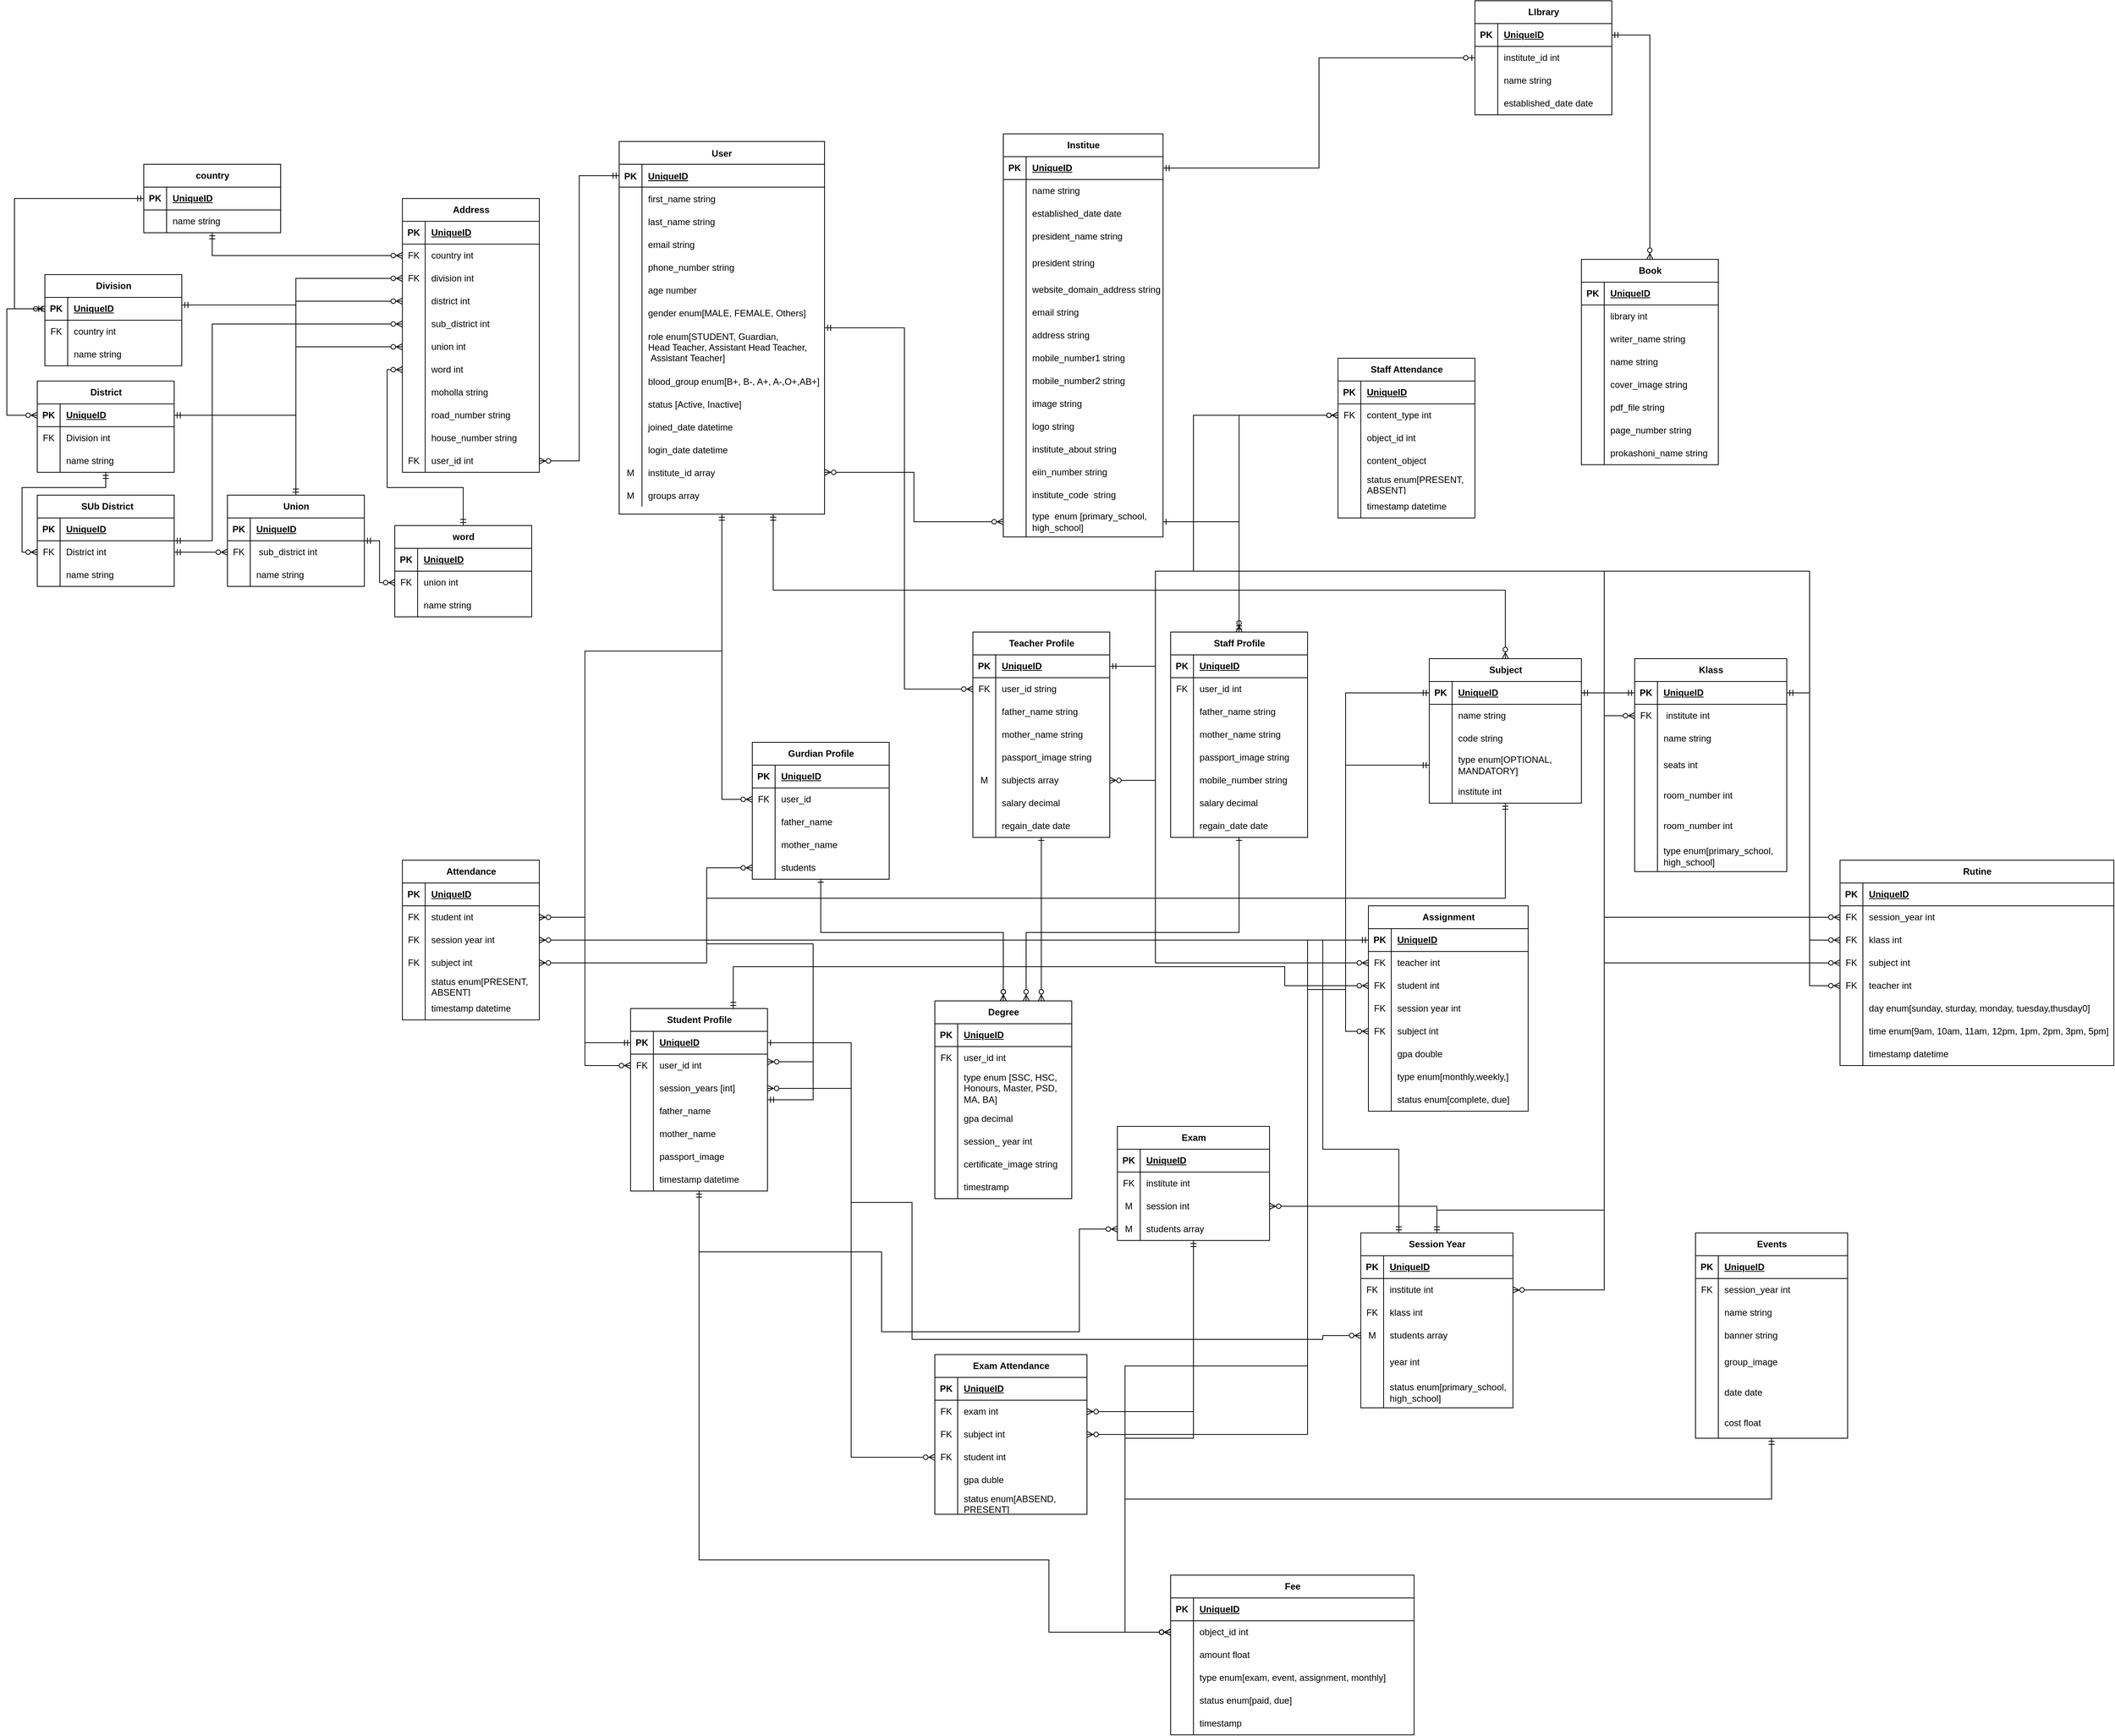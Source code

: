 <mxfile version="21.6.8" type="device" pages="2">
  <diagram id="R2lEEEUBdFMjLlhIrx00" name="Page-1">
    <mxGraphModel dx="8790" dy="6470" grid="1" gridSize="10" guides="1" tooltips="1" connect="1" arrows="1" fold="1" page="1" pageScale="1" pageWidth="850" pageHeight="1100" math="0" shadow="0" extFonts="Permanent Marker^https://fonts.googleapis.com/css?family=Permanent+Marker">
      <root>
        <mxCell id="0" />
        <mxCell id="1" parent="0" />
        <mxCell id="o33JqZaN_CbMkCOPzsvE-120" style="edgeStyle=orthogonalEdgeStyle;rounded=0;orthogonalLoop=1;jettySize=auto;html=1;entryX=0;entryY=0.5;entryDx=0;entryDy=0;endArrow=ERzeroToMany;endFill=0;startArrow=ERmandOne;startFill=0;exitX=0.5;exitY=1;exitDx=0;exitDy=0;" parent="1" source="C-vyLk0tnHw3VtMMgP7b-23" target="o33JqZaN_CbMkCOPzsvE-58" edge="1">
          <mxGeometry relative="1" as="geometry">
            <mxPoint x="439.93" y="-55" as="sourcePoint" />
            <mxPoint x="469.93" y="820" as="targetPoint" />
            <Array as="points">
              <mxPoint x="440" y="15" />
              <mxPoint x="260" y="15" />
              <mxPoint x="260" y="560" />
            </Array>
          </mxGeometry>
        </mxCell>
        <mxCell id="o33JqZaN_CbMkCOPzsvE-122" style="edgeStyle=orthogonalEdgeStyle;rounded=0;orthogonalLoop=1;jettySize=auto;html=1;entryX=0;entryY=0.5;entryDx=0;entryDy=0;endArrow=ERzeroToMany;endFill=0;startArrow=ERmandOne;startFill=0;" parent="1" source="C-vyLk0tnHw3VtMMgP7b-23" target="o33JqZaN_CbMkCOPzsvE-80" edge="1">
          <mxGeometry relative="1" as="geometry">
            <Array as="points">
              <mxPoint x="680" y="-410" />
              <mxPoint x="680" y="65" />
            </Array>
          </mxGeometry>
        </mxCell>
        <mxCell id="o33JqZaN_CbMkCOPzsvE-124" style="edgeStyle=orthogonalEdgeStyle;rounded=0;orthogonalLoop=1;jettySize=auto;html=1;entryX=0;entryY=0.5;entryDx=0;entryDy=0;endArrow=ERzeroToMany;endFill=0;startArrow=ERmandOne;startFill=0;exitX=0.5;exitY=1;exitDx=0;exitDy=0;" parent="1" source="C-vyLk0tnHw3VtMMgP7b-23" target="o33JqZaN_CbMkCOPzsvE-99" edge="1">
          <mxGeometry relative="1" as="geometry">
            <mxPoint x="425.0" y="-155" as="sourcePoint" />
            <mxPoint x="454.96" y="220" as="targetPoint" />
            <Array as="points">
              <mxPoint x="440" y="210" />
            </Array>
          </mxGeometry>
        </mxCell>
        <mxCell id="C-vyLk0tnHw3VtMMgP7b-23" value="User" style="shape=table;startSize=30;container=1;collapsible=1;childLayout=tableLayout;fixedRows=1;rowLines=0;fontStyle=1;align=center;resizeLast=1;" parent="1" vertex="1">
          <mxGeometry x="305" y="-655" width="270" height="490" as="geometry" />
        </mxCell>
        <mxCell id="C-vyLk0tnHw3VtMMgP7b-24" value="" style="shape=partialRectangle;collapsible=0;dropTarget=0;pointerEvents=0;fillColor=none;points=[[0,0.5],[1,0.5]];portConstraint=eastwest;top=0;left=0;right=0;bottom=1;" parent="C-vyLk0tnHw3VtMMgP7b-23" vertex="1">
          <mxGeometry y="30" width="270" height="30" as="geometry" />
        </mxCell>
        <mxCell id="C-vyLk0tnHw3VtMMgP7b-25" value="PK" style="shape=partialRectangle;overflow=hidden;connectable=0;fillColor=none;top=0;left=0;bottom=0;right=0;fontStyle=1;" parent="C-vyLk0tnHw3VtMMgP7b-24" vertex="1">
          <mxGeometry width="30" height="30" as="geometry">
            <mxRectangle width="30" height="30" as="alternateBounds" />
          </mxGeometry>
        </mxCell>
        <mxCell id="C-vyLk0tnHw3VtMMgP7b-26" value="UniqueID" style="shape=partialRectangle;overflow=hidden;connectable=0;fillColor=none;top=0;left=0;bottom=0;right=0;align=left;spacingLeft=6;fontStyle=5;" parent="C-vyLk0tnHw3VtMMgP7b-24" vertex="1">
          <mxGeometry x="30" width="240" height="30" as="geometry">
            <mxRectangle width="240" height="30" as="alternateBounds" />
          </mxGeometry>
        </mxCell>
        <mxCell id="C-vyLk0tnHw3VtMMgP7b-27" value="" style="shape=partialRectangle;collapsible=0;dropTarget=0;pointerEvents=0;fillColor=none;points=[[0,0.5],[1,0.5]];portConstraint=eastwest;top=0;left=0;right=0;bottom=0;" parent="C-vyLk0tnHw3VtMMgP7b-23" vertex="1">
          <mxGeometry y="60" width="270" height="30" as="geometry" />
        </mxCell>
        <mxCell id="C-vyLk0tnHw3VtMMgP7b-28" value="" style="shape=partialRectangle;overflow=hidden;connectable=0;fillColor=none;top=0;left=0;bottom=0;right=0;" parent="C-vyLk0tnHw3VtMMgP7b-27" vertex="1">
          <mxGeometry width="30" height="30" as="geometry">
            <mxRectangle width="30" height="30" as="alternateBounds" />
          </mxGeometry>
        </mxCell>
        <mxCell id="C-vyLk0tnHw3VtMMgP7b-29" value="first_name string" style="shape=partialRectangle;overflow=hidden;connectable=0;fillColor=none;top=0;left=0;bottom=0;right=0;align=left;spacingLeft=6;" parent="C-vyLk0tnHw3VtMMgP7b-27" vertex="1">
          <mxGeometry x="30" width="240" height="30" as="geometry">
            <mxRectangle width="240" height="30" as="alternateBounds" />
          </mxGeometry>
        </mxCell>
        <mxCell id="o33JqZaN_CbMkCOPzsvE-8" value="" style="shape=partialRectangle;collapsible=0;dropTarget=0;pointerEvents=0;fillColor=none;points=[[0,0.5],[1,0.5]];portConstraint=eastwest;top=0;left=0;right=0;bottom=0;" parent="C-vyLk0tnHw3VtMMgP7b-23" vertex="1">
          <mxGeometry y="90" width="270" height="30" as="geometry" />
        </mxCell>
        <mxCell id="o33JqZaN_CbMkCOPzsvE-9" value="" style="shape=partialRectangle;overflow=hidden;connectable=0;fillColor=none;top=0;left=0;bottom=0;right=0;" parent="o33JqZaN_CbMkCOPzsvE-8" vertex="1">
          <mxGeometry width="30" height="30" as="geometry">
            <mxRectangle width="30" height="30" as="alternateBounds" />
          </mxGeometry>
        </mxCell>
        <mxCell id="o33JqZaN_CbMkCOPzsvE-10" value="last_name string" style="shape=partialRectangle;overflow=hidden;connectable=0;fillColor=none;top=0;left=0;bottom=0;right=0;align=left;spacingLeft=6;" parent="o33JqZaN_CbMkCOPzsvE-8" vertex="1">
          <mxGeometry x="30" width="240" height="30" as="geometry">
            <mxRectangle width="240" height="30" as="alternateBounds" />
          </mxGeometry>
        </mxCell>
        <mxCell id="o33JqZaN_CbMkCOPzsvE-14" value="" style="shape=partialRectangle;collapsible=0;dropTarget=0;pointerEvents=0;fillColor=none;points=[[0,0.5],[1,0.5]];portConstraint=eastwest;top=0;left=0;right=0;bottom=0;" parent="C-vyLk0tnHw3VtMMgP7b-23" vertex="1">
          <mxGeometry y="120" width="270" height="30" as="geometry" />
        </mxCell>
        <mxCell id="o33JqZaN_CbMkCOPzsvE-15" value="" style="shape=partialRectangle;overflow=hidden;connectable=0;fillColor=none;top=0;left=0;bottom=0;right=0;" parent="o33JqZaN_CbMkCOPzsvE-14" vertex="1">
          <mxGeometry width="30" height="30" as="geometry">
            <mxRectangle width="30" height="30" as="alternateBounds" />
          </mxGeometry>
        </mxCell>
        <mxCell id="o33JqZaN_CbMkCOPzsvE-16" value="email string" style="shape=partialRectangle;overflow=hidden;connectable=0;fillColor=none;top=0;left=0;bottom=0;right=0;align=left;spacingLeft=6;" parent="o33JqZaN_CbMkCOPzsvE-14" vertex="1">
          <mxGeometry x="30" width="240" height="30" as="geometry">
            <mxRectangle width="240" height="30" as="alternateBounds" />
          </mxGeometry>
        </mxCell>
        <mxCell id="o33JqZaN_CbMkCOPzsvE-17" value="" style="shape=partialRectangle;collapsible=0;dropTarget=0;pointerEvents=0;fillColor=none;points=[[0,0.5],[1,0.5]];portConstraint=eastwest;top=0;left=0;right=0;bottom=0;" parent="C-vyLk0tnHw3VtMMgP7b-23" vertex="1">
          <mxGeometry y="150" width="270" height="30" as="geometry" />
        </mxCell>
        <mxCell id="o33JqZaN_CbMkCOPzsvE-18" value="" style="shape=partialRectangle;overflow=hidden;connectable=0;fillColor=none;top=0;left=0;bottom=0;right=0;" parent="o33JqZaN_CbMkCOPzsvE-17" vertex="1">
          <mxGeometry width="30" height="30" as="geometry">
            <mxRectangle width="30" height="30" as="alternateBounds" />
          </mxGeometry>
        </mxCell>
        <mxCell id="o33JqZaN_CbMkCOPzsvE-19" value="phone_number string" style="shape=partialRectangle;overflow=hidden;connectable=0;fillColor=none;top=0;left=0;bottom=0;right=0;align=left;spacingLeft=6;" parent="o33JqZaN_CbMkCOPzsvE-17" vertex="1">
          <mxGeometry x="30" width="240" height="30" as="geometry">
            <mxRectangle width="240" height="30" as="alternateBounds" />
          </mxGeometry>
        </mxCell>
        <mxCell id="o33JqZaN_CbMkCOPzsvE-20" value="" style="shape=partialRectangle;collapsible=0;dropTarget=0;pointerEvents=0;fillColor=none;points=[[0,0.5],[1,0.5]];portConstraint=eastwest;top=0;left=0;right=0;bottom=0;" parent="C-vyLk0tnHw3VtMMgP7b-23" vertex="1">
          <mxGeometry y="180" width="270" height="30" as="geometry" />
        </mxCell>
        <mxCell id="o33JqZaN_CbMkCOPzsvE-21" value="" style="shape=partialRectangle;overflow=hidden;connectable=0;fillColor=none;top=0;left=0;bottom=0;right=0;" parent="o33JqZaN_CbMkCOPzsvE-20" vertex="1">
          <mxGeometry width="30" height="30" as="geometry">
            <mxRectangle width="30" height="30" as="alternateBounds" />
          </mxGeometry>
        </mxCell>
        <mxCell id="o33JqZaN_CbMkCOPzsvE-22" value="age number" style="shape=partialRectangle;overflow=hidden;connectable=0;fillColor=none;top=0;left=0;bottom=0;right=0;align=left;spacingLeft=6;" parent="o33JqZaN_CbMkCOPzsvE-20" vertex="1">
          <mxGeometry x="30" width="240" height="30" as="geometry">
            <mxRectangle width="240" height="30" as="alternateBounds" />
          </mxGeometry>
        </mxCell>
        <mxCell id="o33JqZaN_CbMkCOPzsvE-23" value="" style="shape=partialRectangle;collapsible=0;dropTarget=0;pointerEvents=0;fillColor=none;points=[[0,0.5],[1,0.5]];portConstraint=eastwest;top=0;left=0;right=0;bottom=0;" parent="C-vyLk0tnHw3VtMMgP7b-23" vertex="1">
          <mxGeometry y="210" width="270" height="30" as="geometry" />
        </mxCell>
        <mxCell id="o33JqZaN_CbMkCOPzsvE-24" value="" style="shape=partialRectangle;overflow=hidden;connectable=0;fillColor=none;top=0;left=0;bottom=0;right=0;" parent="o33JqZaN_CbMkCOPzsvE-23" vertex="1">
          <mxGeometry width="30" height="30" as="geometry">
            <mxRectangle width="30" height="30" as="alternateBounds" />
          </mxGeometry>
        </mxCell>
        <mxCell id="o33JqZaN_CbMkCOPzsvE-25" value="gender enum[MALE, FEMALE, Others]" style="shape=partialRectangle;overflow=hidden;connectable=0;fillColor=none;top=0;left=0;bottom=0;right=0;align=left;spacingLeft=6;" parent="o33JqZaN_CbMkCOPzsvE-23" vertex="1">
          <mxGeometry x="30" width="240" height="30" as="geometry">
            <mxRectangle width="240" height="30" as="alternateBounds" />
          </mxGeometry>
        </mxCell>
        <mxCell id="o33JqZaN_CbMkCOPzsvE-29" value="" style="shape=partialRectangle;collapsible=0;dropTarget=0;pointerEvents=0;fillColor=none;points=[[0,0.5],[1,0.5]];portConstraint=eastwest;top=0;left=0;right=0;bottom=0;" parent="C-vyLk0tnHw3VtMMgP7b-23" vertex="1">
          <mxGeometry y="240" width="270" height="60" as="geometry" />
        </mxCell>
        <mxCell id="o33JqZaN_CbMkCOPzsvE-30" value="" style="shape=partialRectangle;overflow=hidden;connectable=0;fillColor=none;top=0;left=0;bottom=0;right=0;" parent="o33JqZaN_CbMkCOPzsvE-29" vertex="1">
          <mxGeometry width="30" height="60" as="geometry">
            <mxRectangle width="30" height="60" as="alternateBounds" />
          </mxGeometry>
        </mxCell>
        <mxCell id="o33JqZaN_CbMkCOPzsvE-31" value="role enum[STUDENT, Guardian,&#xa;Head Teacher, Assistant Head Teacher,&#xa; Assistant Teacher]" style="shape=partialRectangle;overflow=hidden;connectable=0;fillColor=none;top=0;left=0;bottom=0;right=0;align=left;spacingLeft=6;" parent="o33JqZaN_CbMkCOPzsvE-29" vertex="1">
          <mxGeometry x="30" width="240" height="60" as="geometry">
            <mxRectangle width="240" height="60" as="alternateBounds" />
          </mxGeometry>
        </mxCell>
        <mxCell id="o33JqZaN_CbMkCOPzsvE-32" value="" style="shape=partialRectangle;collapsible=0;dropTarget=0;pointerEvents=0;fillColor=none;points=[[0,0.5],[1,0.5]];portConstraint=eastwest;top=0;left=0;right=0;bottom=0;" parent="C-vyLk0tnHw3VtMMgP7b-23" vertex="1">
          <mxGeometry y="300" width="270" height="30" as="geometry" />
        </mxCell>
        <mxCell id="o33JqZaN_CbMkCOPzsvE-33" value="" style="shape=partialRectangle;overflow=hidden;connectable=0;fillColor=none;top=0;left=0;bottom=0;right=0;" parent="o33JqZaN_CbMkCOPzsvE-32" vertex="1">
          <mxGeometry width="30" height="30" as="geometry">
            <mxRectangle width="30" height="30" as="alternateBounds" />
          </mxGeometry>
        </mxCell>
        <mxCell id="o33JqZaN_CbMkCOPzsvE-34" value="blood_group enum[B+, B-, A+, A-,O+,AB+] " style="shape=partialRectangle;overflow=hidden;connectable=0;fillColor=none;top=0;left=0;bottom=0;right=0;align=left;spacingLeft=6;" parent="o33JqZaN_CbMkCOPzsvE-32" vertex="1">
          <mxGeometry x="30" width="240" height="30" as="geometry">
            <mxRectangle width="240" height="30" as="alternateBounds" />
          </mxGeometry>
        </mxCell>
        <mxCell id="o33JqZaN_CbMkCOPzsvE-38" value="" style="shape=partialRectangle;collapsible=0;dropTarget=0;pointerEvents=0;fillColor=none;points=[[0,0.5],[1,0.5]];portConstraint=eastwest;top=0;left=0;right=0;bottom=0;" parent="C-vyLk0tnHw3VtMMgP7b-23" vertex="1">
          <mxGeometry y="330" width="270" height="30" as="geometry" />
        </mxCell>
        <mxCell id="o33JqZaN_CbMkCOPzsvE-39" value="" style="shape=partialRectangle;overflow=hidden;connectable=0;fillColor=none;top=0;left=0;bottom=0;right=0;" parent="o33JqZaN_CbMkCOPzsvE-38" vertex="1">
          <mxGeometry width="30" height="30" as="geometry">
            <mxRectangle width="30" height="30" as="alternateBounds" />
          </mxGeometry>
        </mxCell>
        <mxCell id="o33JqZaN_CbMkCOPzsvE-40" value="status [Active, Inactive]" style="shape=partialRectangle;overflow=hidden;connectable=0;fillColor=none;top=0;left=0;bottom=0;right=0;align=left;spacingLeft=6;" parent="o33JqZaN_CbMkCOPzsvE-38" vertex="1">
          <mxGeometry x="30" width="240" height="30" as="geometry">
            <mxRectangle width="240" height="30" as="alternateBounds" />
          </mxGeometry>
        </mxCell>
        <mxCell id="o33JqZaN_CbMkCOPzsvE-125" value="" style="shape=partialRectangle;collapsible=0;dropTarget=0;pointerEvents=0;fillColor=none;points=[[0,0.5],[1,0.5]];portConstraint=eastwest;top=0;left=0;right=0;bottom=0;" parent="C-vyLk0tnHw3VtMMgP7b-23" vertex="1">
          <mxGeometry y="360" width="270" height="30" as="geometry" />
        </mxCell>
        <mxCell id="o33JqZaN_CbMkCOPzsvE-126" value="" style="shape=partialRectangle;overflow=hidden;connectable=0;fillColor=none;top=0;left=0;bottom=0;right=0;" parent="o33JqZaN_CbMkCOPzsvE-125" vertex="1">
          <mxGeometry width="30" height="30" as="geometry">
            <mxRectangle width="30" height="30" as="alternateBounds" />
          </mxGeometry>
        </mxCell>
        <mxCell id="o33JqZaN_CbMkCOPzsvE-127" value="joined_date datetime" style="shape=partialRectangle;overflow=hidden;connectable=0;fillColor=none;top=0;left=0;bottom=0;right=0;align=left;spacingLeft=6;" parent="o33JqZaN_CbMkCOPzsvE-125" vertex="1">
          <mxGeometry x="30" width="240" height="30" as="geometry">
            <mxRectangle width="240" height="30" as="alternateBounds" />
          </mxGeometry>
        </mxCell>
        <mxCell id="o33JqZaN_CbMkCOPzsvE-128" value="" style="shape=partialRectangle;collapsible=0;dropTarget=0;pointerEvents=0;fillColor=none;points=[[0,0.5],[1,0.5]];portConstraint=eastwest;top=0;left=0;right=0;bottom=0;" parent="C-vyLk0tnHw3VtMMgP7b-23" vertex="1">
          <mxGeometry y="390" width="270" height="30" as="geometry" />
        </mxCell>
        <mxCell id="o33JqZaN_CbMkCOPzsvE-129" value="" style="shape=partialRectangle;overflow=hidden;connectable=0;fillColor=none;top=0;left=0;bottom=0;right=0;" parent="o33JqZaN_CbMkCOPzsvE-128" vertex="1">
          <mxGeometry width="30" height="30" as="geometry">
            <mxRectangle width="30" height="30" as="alternateBounds" />
          </mxGeometry>
        </mxCell>
        <mxCell id="o33JqZaN_CbMkCOPzsvE-130" value="login_date datetime" style="shape=partialRectangle;overflow=hidden;connectable=0;fillColor=none;top=0;left=0;bottom=0;right=0;align=left;spacingLeft=6;" parent="o33JqZaN_CbMkCOPzsvE-128" vertex="1">
          <mxGeometry x="30" width="240" height="30" as="geometry">
            <mxRectangle width="240" height="30" as="alternateBounds" />
          </mxGeometry>
        </mxCell>
        <mxCell id="o33JqZaN_CbMkCOPzsvE-187" value="" style="shape=partialRectangle;collapsible=0;dropTarget=0;pointerEvents=0;fillColor=none;points=[[0,0.5],[1,0.5]];portConstraint=eastwest;top=0;left=0;right=0;bottom=0;" parent="C-vyLk0tnHw3VtMMgP7b-23" vertex="1">
          <mxGeometry y="420" width="270" height="30" as="geometry" />
        </mxCell>
        <mxCell id="o33JqZaN_CbMkCOPzsvE-188" value="M" style="shape=partialRectangle;overflow=hidden;connectable=0;fillColor=none;top=0;left=0;bottom=0;right=0;" parent="o33JqZaN_CbMkCOPzsvE-187" vertex="1">
          <mxGeometry width="30" height="30" as="geometry">
            <mxRectangle width="30" height="30" as="alternateBounds" />
          </mxGeometry>
        </mxCell>
        <mxCell id="o33JqZaN_CbMkCOPzsvE-189" value="institute_id array" style="shape=partialRectangle;overflow=hidden;connectable=0;fillColor=none;top=0;left=0;bottom=0;right=0;align=left;spacingLeft=6;" parent="o33JqZaN_CbMkCOPzsvE-187" vertex="1">
          <mxGeometry x="30" width="240" height="30" as="geometry">
            <mxRectangle width="240" height="30" as="alternateBounds" />
          </mxGeometry>
        </mxCell>
        <mxCell id="cIJY3SQvs27dL6Xn0DDb-20" value="" style="shape=partialRectangle;collapsible=0;dropTarget=0;pointerEvents=0;fillColor=none;points=[[0,0.5],[1,0.5]];portConstraint=eastwest;top=0;left=0;right=0;bottom=0;" parent="C-vyLk0tnHw3VtMMgP7b-23" vertex="1">
          <mxGeometry y="450" width="270" height="30" as="geometry" />
        </mxCell>
        <mxCell id="cIJY3SQvs27dL6Xn0DDb-21" value="M" style="shape=partialRectangle;overflow=hidden;connectable=0;fillColor=none;top=0;left=0;bottom=0;right=0;" parent="cIJY3SQvs27dL6Xn0DDb-20" vertex="1">
          <mxGeometry width="30" height="30" as="geometry">
            <mxRectangle width="30" height="30" as="alternateBounds" />
          </mxGeometry>
        </mxCell>
        <mxCell id="cIJY3SQvs27dL6Xn0DDb-22" value="groups array" style="shape=partialRectangle;overflow=hidden;connectable=0;fillColor=none;top=0;left=0;bottom=0;right=0;align=left;spacingLeft=6;" parent="cIJY3SQvs27dL6Xn0DDb-20" vertex="1">
          <mxGeometry x="30" width="240" height="30" as="geometry">
            <mxRectangle width="240" height="30" as="alternateBounds" />
          </mxGeometry>
        </mxCell>
        <mxCell id="o33JqZaN_CbMkCOPzsvE-115" style="edgeStyle=orthogonalEdgeStyle;rounded=0;orthogonalLoop=1;jettySize=auto;html=1;entryX=0;entryY=0.5;entryDx=0;entryDy=0;endArrow=ERzeroToMany;endFill=0;startArrow=ERzeroToMany;startFill=0;" parent="1" source="o33JqZaN_CbMkCOPzsvE-54" target="o33JqZaN_CbMkCOPzsvE-111" edge="1">
          <mxGeometry relative="1" as="geometry">
            <Array as="points">
              <mxPoint x="560" y="555" />
              <mxPoint x="560" y="400" />
              <mxPoint x="420" y="400" />
              <mxPoint x="420" y="300" />
            </Array>
          </mxGeometry>
        </mxCell>
        <mxCell id="o33JqZaN_CbMkCOPzsvE-379" style="edgeStyle=orthogonalEdgeStyle;rounded=0;orthogonalLoop=1;jettySize=auto;html=1;endArrow=ERzeroToMany;endFill=0;startArrow=ERmandOne;startFill=0;entryX=0;entryY=0.5;entryDx=0;entryDy=0;" parent="1" source="o33JqZaN_CbMkCOPzsvE-54" target="o33JqZaN_CbMkCOPzsvE-381" edge="1">
          <mxGeometry relative="1" as="geometry">
            <Array as="points">
              <mxPoint x="650" y="805" />
              <mxPoint x="650" y="910" />
              <mxPoint x="910" y="910" />
              <mxPoint x="910" y="775" />
            </Array>
          </mxGeometry>
        </mxCell>
        <mxCell id="o33JqZaN_CbMkCOPzsvE-453" style="edgeStyle=orthogonalEdgeStyle;rounded=0;orthogonalLoop=1;jettySize=auto;html=1;exitX=0.75;exitY=0;exitDx=0;exitDy=0;entryX=0;entryY=0.5;entryDx=0;entryDy=0;endArrow=ERzeroToMany;endFill=0;startArrow=ERmandOne;startFill=0;" parent="1" source="o33JqZaN_CbMkCOPzsvE-54" target="o33JqZaN_CbMkCOPzsvE-435" edge="1">
          <mxGeometry relative="1" as="geometry">
            <Array as="points">
              <mxPoint x="455" y="430" />
              <mxPoint x="1180" y="430" />
              <mxPoint x="1180" y="455" />
            </Array>
          </mxGeometry>
        </mxCell>
        <mxCell id="o33JqZaN_CbMkCOPzsvE-659" style="edgeStyle=orthogonalEdgeStyle;rounded=0;orthogonalLoop=1;jettySize=auto;html=1;entryX=0;entryY=0.5;entryDx=0;entryDy=0;endArrow=ERzeroToMany;endFill=0;startArrow=ERmandOne;startFill=0;" parent="1" source="o33JqZaN_CbMkCOPzsvE-54" edge="1">
          <mxGeometry relative="1" as="geometry">
            <mxPoint x="1030" y="1305" as="targetPoint" />
            <Array as="points">
              <mxPoint x="410" y="1210" />
              <mxPoint x="870" y="1210" />
              <mxPoint x="870" y="1305" />
            </Array>
          </mxGeometry>
        </mxCell>
        <mxCell id="GXolEqVeY9IdBu4Y1HKN-1" style="edgeStyle=orthogonalEdgeStyle;rounded=0;orthogonalLoop=1;jettySize=auto;html=1;entryX=0.5;entryY=0;entryDx=0;entryDy=0;endArrow=ERzeroToMany;endFill=0;startArrow=ERmandOne;startFill=0;" parent="1" source="o33JqZaN_CbMkCOPzsvE-54" target="o33JqZaN_CbMkCOPzsvE-245" edge="1">
          <mxGeometry relative="1" as="geometry">
            <Array as="points">
              <mxPoint x="560" y="605" />
              <mxPoint x="560" y="430" />
              <mxPoint x="810" y="430" />
            </Array>
          </mxGeometry>
        </mxCell>
        <mxCell id="o33JqZaN_CbMkCOPzsvE-54" value="Student Profile" style="shape=table;startSize=30;container=1;collapsible=1;childLayout=tableLayout;fixedRows=1;rowLines=0;fontStyle=1;align=center;resizeLast=1;html=1;" parent="1" vertex="1">
          <mxGeometry x="320" y="485" width="180" height="240" as="geometry" />
        </mxCell>
        <mxCell id="o33JqZaN_CbMkCOPzsvE-55" value="" style="shape=tableRow;horizontal=0;startSize=0;swimlaneHead=0;swimlaneBody=0;fillColor=none;collapsible=0;dropTarget=0;points=[[0,0.5],[1,0.5]];portConstraint=eastwest;top=0;left=0;right=0;bottom=1;" parent="o33JqZaN_CbMkCOPzsvE-54" vertex="1">
          <mxGeometry y="30" width="180" height="30" as="geometry" />
        </mxCell>
        <mxCell id="o33JqZaN_CbMkCOPzsvE-56" value="PK" style="shape=partialRectangle;connectable=0;fillColor=none;top=0;left=0;bottom=0;right=0;fontStyle=1;overflow=hidden;whiteSpace=wrap;html=1;" parent="o33JqZaN_CbMkCOPzsvE-55" vertex="1">
          <mxGeometry width="30" height="30" as="geometry">
            <mxRectangle width="30" height="30" as="alternateBounds" />
          </mxGeometry>
        </mxCell>
        <mxCell id="o33JqZaN_CbMkCOPzsvE-57" value="UniqueID" style="shape=partialRectangle;connectable=0;fillColor=none;top=0;left=0;bottom=0;right=0;align=left;spacingLeft=6;fontStyle=5;overflow=hidden;whiteSpace=wrap;html=1;" parent="o33JqZaN_CbMkCOPzsvE-55" vertex="1">
          <mxGeometry x="30" width="150" height="30" as="geometry">
            <mxRectangle width="150" height="30" as="alternateBounds" />
          </mxGeometry>
        </mxCell>
        <mxCell id="o33JqZaN_CbMkCOPzsvE-58" value="" style="shape=tableRow;horizontal=0;startSize=0;swimlaneHead=0;swimlaneBody=0;fillColor=none;collapsible=0;dropTarget=0;points=[[0,0.5],[1,0.5]];portConstraint=eastwest;top=0;left=0;right=0;bottom=0;" parent="o33JqZaN_CbMkCOPzsvE-54" vertex="1">
          <mxGeometry y="60" width="180" height="30" as="geometry" />
        </mxCell>
        <mxCell id="o33JqZaN_CbMkCOPzsvE-59" value="FK" style="shape=partialRectangle;connectable=0;fillColor=none;top=0;left=0;bottom=0;right=0;editable=1;overflow=hidden;whiteSpace=wrap;html=1;" parent="o33JqZaN_CbMkCOPzsvE-58" vertex="1">
          <mxGeometry width="30" height="30" as="geometry">
            <mxRectangle width="30" height="30" as="alternateBounds" />
          </mxGeometry>
        </mxCell>
        <mxCell id="o33JqZaN_CbMkCOPzsvE-60" value="user_id int" style="shape=partialRectangle;connectable=0;fillColor=none;top=0;left=0;bottom=0;right=0;align=left;spacingLeft=6;overflow=hidden;whiteSpace=wrap;html=1;" parent="o33JqZaN_CbMkCOPzsvE-58" vertex="1">
          <mxGeometry x="30" width="150" height="30" as="geometry">
            <mxRectangle width="150" height="30" as="alternateBounds" />
          </mxGeometry>
        </mxCell>
        <mxCell id="o33JqZaN_CbMkCOPzsvE-61" value="" style="shape=tableRow;horizontal=0;startSize=0;swimlaneHead=0;swimlaneBody=0;fillColor=none;collapsible=0;dropTarget=0;points=[[0,0.5],[1,0.5]];portConstraint=eastwest;top=0;left=0;right=0;bottom=0;" parent="o33JqZaN_CbMkCOPzsvE-54" vertex="1">
          <mxGeometry y="90" width="180" height="30" as="geometry" />
        </mxCell>
        <mxCell id="o33JqZaN_CbMkCOPzsvE-62" value="" style="shape=partialRectangle;connectable=0;fillColor=none;top=0;left=0;bottom=0;right=0;editable=1;overflow=hidden;whiteSpace=wrap;html=1;" parent="o33JqZaN_CbMkCOPzsvE-61" vertex="1">
          <mxGeometry width="30" height="30" as="geometry">
            <mxRectangle width="30" height="30" as="alternateBounds" />
          </mxGeometry>
        </mxCell>
        <mxCell id="o33JqZaN_CbMkCOPzsvE-63" value="session_years [int]" style="shape=partialRectangle;connectable=0;fillColor=none;top=0;left=0;bottom=0;right=0;align=left;spacingLeft=6;overflow=hidden;whiteSpace=wrap;html=1;" parent="o33JqZaN_CbMkCOPzsvE-61" vertex="1">
          <mxGeometry x="30" width="150" height="30" as="geometry">
            <mxRectangle width="150" height="30" as="alternateBounds" />
          </mxGeometry>
        </mxCell>
        <mxCell id="o33JqZaN_CbMkCOPzsvE-64" value="" style="shape=tableRow;horizontal=0;startSize=0;swimlaneHead=0;swimlaneBody=0;fillColor=none;collapsible=0;dropTarget=0;points=[[0,0.5],[1,0.5]];portConstraint=eastwest;top=0;left=0;right=0;bottom=0;" parent="o33JqZaN_CbMkCOPzsvE-54" vertex="1">
          <mxGeometry y="120" width="180" height="30" as="geometry" />
        </mxCell>
        <mxCell id="o33JqZaN_CbMkCOPzsvE-65" value="" style="shape=partialRectangle;connectable=0;fillColor=none;top=0;left=0;bottom=0;right=0;editable=1;overflow=hidden;whiteSpace=wrap;html=1;" parent="o33JqZaN_CbMkCOPzsvE-64" vertex="1">
          <mxGeometry width="30" height="30" as="geometry">
            <mxRectangle width="30" height="30" as="alternateBounds" />
          </mxGeometry>
        </mxCell>
        <mxCell id="o33JqZaN_CbMkCOPzsvE-66" value="father_name" style="shape=partialRectangle;connectable=0;fillColor=none;top=0;left=0;bottom=0;right=0;align=left;spacingLeft=6;overflow=hidden;whiteSpace=wrap;html=1;" parent="o33JqZaN_CbMkCOPzsvE-64" vertex="1">
          <mxGeometry x="30" width="150" height="30" as="geometry">
            <mxRectangle width="150" height="30" as="alternateBounds" />
          </mxGeometry>
        </mxCell>
        <mxCell id="o33JqZaN_CbMkCOPzsvE-67" value="" style="shape=tableRow;horizontal=0;startSize=0;swimlaneHead=0;swimlaneBody=0;fillColor=none;collapsible=0;dropTarget=0;points=[[0,0.5],[1,0.5]];portConstraint=eastwest;top=0;left=0;right=0;bottom=0;" parent="o33JqZaN_CbMkCOPzsvE-54" vertex="1">
          <mxGeometry y="150" width="180" height="30" as="geometry" />
        </mxCell>
        <mxCell id="o33JqZaN_CbMkCOPzsvE-68" value="" style="shape=partialRectangle;connectable=0;fillColor=none;top=0;left=0;bottom=0;right=0;editable=1;overflow=hidden;whiteSpace=wrap;html=1;" parent="o33JqZaN_CbMkCOPzsvE-67" vertex="1">
          <mxGeometry width="30" height="30" as="geometry">
            <mxRectangle width="30" height="30" as="alternateBounds" />
          </mxGeometry>
        </mxCell>
        <mxCell id="o33JqZaN_CbMkCOPzsvE-69" value="mother_name" style="shape=partialRectangle;connectable=0;fillColor=none;top=0;left=0;bottom=0;right=0;align=left;spacingLeft=6;overflow=hidden;whiteSpace=wrap;html=1;" parent="o33JqZaN_CbMkCOPzsvE-67" vertex="1">
          <mxGeometry x="30" width="150" height="30" as="geometry">
            <mxRectangle width="150" height="30" as="alternateBounds" />
          </mxGeometry>
        </mxCell>
        <mxCell id="o33JqZaN_CbMkCOPzsvE-70" value="" style="shape=tableRow;horizontal=0;startSize=0;swimlaneHead=0;swimlaneBody=0;fillColor=none;collapsible=0;dropTarget=0;points=[[0,0.5],[1,0.5]];portConstraint=eastwest;top=0;left=0;right=0;bottom=0;" parent="o33JqZaN_CbMkCOPzsvE-54" vertex="1">
          <mxGeometry y="180" width="180" height="30" as="geometry" />
        </mxCell>
        <mxCell id="o33JqZaN_CbMkCOPzsvE-71" value="" style="shape=partialRectangle;connectable=0;fillColor=none;top=0;left=0;bottom=0;right=0;editable=1;overflow=hidden;whiteSpace=wrap;html=1;" parent="o33JqZaN_CbMkCOPzsvE-70" vertex="1">
          <mxGeometry width="30" height="30" as="geometry">
            <mxRectangle width="30" height="30" as="alternateBounds" />
          </mxGeometry>
        </mxCell>
        <mxCell id="o33JqZaN_CbMkCOPzsvE-72" value="passport_image" style="shape=partialRectangle;connectable=0;fillColor=none;top=0;left=0;bottom=0;right=0;align=left;spacingLeft=6;overflow=hidden;whiteSpace=wrap;html=1;" parent="o33JqZaN_CbMkCOPzsvE-70" vertex="1">
          <mxGeometry x="30" width="150" height="30" as="geometry">
            <mxRectangle width="150" height="30" as="alternateBounds" />
          </mxGeometry>
        </mxCell>
        <mxCell id="o33JqZaN_CbMkCOPzsvE-131" value="" style="shape=tableRow;horizontal=0;startSize=0;swimlaneHead=0;swimlaneBody=0;fillColor=none;collapsible=0;dropTarget=0;points=[[0,0.5],[1,0.5]];portConstraint=eastwest;top=0;left=0;right=0;bottom=0;" parent="o33JqZaN_CbMkCOPzsvE-54" vertex="1">
          <mxGeometry y="210" width="180" height="30" as="geometry" />
        </mxCell>
        <mxCell id="o33JqZaN_CbMkCOPzsvE-132" value="" style="shape=partialRectangle;connectable=0;fillColor=none;top=0;left=0;bottom=0;right=0;editable=1;overflow=hidden;whiteSpace=wrap;html=1;" parent="o33JqZaN_CbMkCOPzsvE-131" vertex="1">
          <mxGeometry width="30" height="30" as="geometry">
            <mxRectangle width="30" height="30" as="alternateBounds" />
          </mxGeometry>
        </mxCell>
        <mxCell id="o33JqZaN_CbMkCOPzsvE-133" value="timestamp datetime" style="shape=partialRectangle;connectable=0;fillColor=none;top=0;left=0;bottom=0;right=0;align=left;spacingLeft=6;overflow=hidden;whiteSpace=wrap;html=1;" parent="o33JqZaN_CbMkCOPzsvE-131" vertex="1">
          <mxGeometry x="30" width="150" height="30" as="geometry">
            <mxRectangle width="150" height="30" as="alternateBounds" />
          </mxGeometry>
        </mxCell>
        <mxCell id="o33JqZaN_CbMkCOPzsvE-293" style="edgeStyle=orthogonalEdgeStyle;rounded=0;orthogonalLoop=1;jettySize=auto;html=1;endArrow=ERzeroToMany;endFill=0;startArrow=ERone;startFill=0;" parent="1" source="o33JqZaN_CbMkCOPzsvE-76" target="o33JqZaN_CbMkCOPzsvE-245" edge="1">
          <mxGeometry relative="1" as="geometry">
            <Array as="points">
              <mxPoint x="860" y="385" />
              <mxPoint x="840" y="385" />
            </Array>
          </mxGeometry>
        </mxCell>
        <mxCell id="o33JqZaN_CbMkCOPzsvE-484" style="edgeStyle=orthogonalEdgeStyle;rounded=0;orthogonalLoop=1;jettySize=auto;html=1;entryX=0;entryY=0.5;entryDx=0;entryDy=0;endArrow=ERzeroToMany;endFill=0;startArrow=ERmandOne;startFill=0;exitX=1;exitY=0.5;exitDx=0;exitDy=0;" parent="1" source="o33JqZaN_CbMkCOPzsvE-77" target="o33JqZaN_CbMkCOPzsvE-469" edge="1">
          <mxGeometry relative="1" as="geometry">
            <Array as="points">
              <mxPoint x="1010" y="35" />
              <mxPoint x="1010" y="-90" />
              <mxPoint x="1060" y="-90" />
              <mxPoint x="1060" y="-295" />
            </Array>
          </mxGeometry>
        </mxCell>
        <mxCell id="cIJY3SQvs27dL6Xn0DDb-73" style="edgeStyle=orthogonalEdgeStyle;rounded=0;orthogonalLoop=1;jettySize=auto;html=1;entryX=0;entryY=0.5;entryDx=0;entryDy=0;endArrow=ERzeroToMany;endFill=0;startArrow=ERmandOne;startFill=0;exitX=1;exitY=0.5;exitDx=0;exitDy=0;" parent="1" source="o33JqZaN_CbMkCOPzsvE-77" target="cIJY3SQvs27dL6Xn0DDb-57" edge="1">
          <mxGeometry relative="1" as="geometry">
            <Array as="points">
              <mxPoint x="1010" y="35" />
              <mxPoint x="1010" y="-90" />
              <mxPoint x="1870" y="-90" />
              <mxPoint x="1870" y="455" />
            </Array>
          </mxGeometry>
        </mxCell>
        <mxCell id="o33JqZaN_CbMkCOPzsvE-76" value="Teacher Profile" style="shape=table;startSize=30;container=1;collapsible=1;childLayout=tableLayout;fixedRows=1;rowLines=0;fontStyle=1;align=center;resizeLast=1;html=1;" parent="1" vertex="1">
          <mxGeometry x="770" y="-10" width="180" height="270" as="geometry" />
        </mxCell>
        <mxCell id="o33JqZaN_CbMkCOPzsvE-77" value="" style="shape=tableRow;horizontal=0;startSize=0;swimlaneHead=0;swimlaneBody=0;fillColor=none;collapsible=0;dropTarget=0;points=[[0,0.5],[1,0.5]];portConstraint=eastwest;top=0;left=0;right=0;bottom=1;" parent="o33JqZaN_CbMkCOPzsvE-76" vertex="1">
          <mxGeometry y="30" width="180" height="30" as="geometry" />
        </mxCell>
        <mxCell id="o33JqZaN_CbMkCOPzsvE-78" value="PK" style="shape=partialRectangle;connectable=0;fillColor=none;top=0;left=0;bottom=0;right=0;fontStyle=1;overflow=hidden;whiteSpace=wrap;html=1;" parent="o33JqZaN_CbMkCOPzsvE-77" vertex="1">
          <mxGeometry width="30" height="30" as="geometry">
            <mxRectangle width="30" height="30" as="alternateBounds" />
          </mxGeometry>
        </mxCell>
        <mxCell id="o33JqZaN_CbMkCOPzsvE-79" value="UniqueID" style="shape=partialRectangle;connectable=0;fillColor=none;top=0;left=0;bottom=0;right=0;align=left;spacingLeft=6;fontStyle=5;overflow=hidden;whiteSpace=wrap;html=1;" parent="o33JqZaN_CbMkCOPzsvE-77" vertex="1">
          <mxGeometry x="30" width="150" height="30" as="geometry">
            <mxRectangle width="150" height="30" as="alternateBounds" />
          </mxGeometry>
        </mxCell>
        <mxCell id="o33JqZaN_CbMkCOPzsvE-80" value="" style="shape=tableRow;horizontal=0;startSize=0;swimlaneHead=0;swimlaneBody=0;fillColor=none;collapsible=0;dropTarget=0;points=[[0,0.5],[1,0.5]];portConstraint=eastwest;top=0;left=0;right=0;bottom=0;" parent="o33JqZaN_CbMkCOPzsvE-76" vertex="1">
          <mxGeometry y="60" width="180" height="30" as="geometry" />
        </mxCell>
        <mxCell id="o33JqZaN_CbMkCOPzsvE-81" value="FK" style="shape=partialRectangle;connectable=0;fillColor=none;top=0;left=0;bottom=0;right=0;editable=1;overflow=hidden;whiteSpace=wrap;html=1;" parent="o33JqZaN_CbMkCOPzsvE-80" vertex="1">
          <mxGeometry width="30" height="30" as="geometry">
            <mxRectangle width="30" height="30" as="alternateBounds" />
          </mxGeometry>
        </mxCell>
        <mxCell id="o33JqZaN_CbMkCOPzsvE-82" value="user_id string" style="shape=partialRectangle;connectable=0;fillColor=none;top=0;left=0;bottom=0;right=0;align=left;spacingLeft=6;overflow=hidden;whiteSpace=wrap;html=1;" parent="o33JqZaN_CbMkCOPzsvE-80" vertex="1">
          <mxGeometry x="30" width="150" height="30" as="geometry">
            <mxRectangle width="150" height="30" as="alternateBounds" />
          </mxGeometry>
        </mxCell>
        <mxCell id="o33JqZaN_CbMkCOPzsvE-86" value="" style="shape=tableRow;horizontal=0;startSize=0;swimlaneHead=0;swimlaneBody=0;fillColor=none;collapsible=0;dropTarget=0;points=[[0,0.5],[1,0.5]];portConstraint=eastwest;top=0;left=0;right=0;bottom=0;" parent="o33JqZaN_CbMkCOPzsvE-76" vertex="1">
          <mxGeometry y="90" width="180" height="30" as="geometry" />
        </mxCell>
        <mxCell id="o33JqZaN_CbMkCOPzsvE-87" value="" style="shape=partialRectangle;connectable=0;fillColor=none;top=0;left=0;bottom=0;right=0;editable=1;overflow=hidden;whiteSpace=wrap;html=1;" parent="o33JqZaN_CbMkCOPzsvE-86" vertex="1">
          <mxGeometry width="30" height="30" as="geometry">
            <mxRectangle width="30" height="30" as="alternateBounds" />
          </mxGeometry>
        </mxCell>
        <mxCell id="o33JqZaN_CbMkCOPzsvE-88" value="father_name string" style="shape=partialRectangle;connectable=0;fillColor=none;top=0;left=0;bottom=0;right=0;align=left;spacingLeft=6;overflow=hidden;whiteSpace=wrap;html=1;" parent="o33JqZaN_CbMkCOPzsvE-86" vertex="1">
          <mxGeometry x="30" width="150" height="30" as="geometry">
            <mxRectangle width="150" height="30" as="alternateBounds" />
          </mxGeometry>
        </mxCell>
        <mxCell id="o33JqZaN_CbMkCOPzsvE-89" value="" style="shape=tableRow;horizontal=0;startSize=0;swimlaneHead=0;swimlaneBody=0;fillColor=none;collapsible=0;dropTarget=0;points=[[0,0.5],[1,0.5]];portConstraint=eastwest;top=0;left=0;right=0;bottom=0;" parent="o33JqZaN_CbMkCOPzsvE-76" vertex="1">
          <mxGeometry y="120" width="180" height="30" as="geometry" />
        </mxCell>
        <mxCell id="o33JqZaN_CbMkCOPzsvE-90" value="" style="shape=partialRectangle;connectable=0;fillColor=none;top=0;left=0;bottom=0;right=0;editable=1;overflow=hidden;whiteSpace=wrap;html=1;" parent="o33JqZaN_CbMkCOPzsvE-89" vertex="1">
          <mxGeometry width="30" height="30" as="geometry">
            <mxRectangle width="30" height="30" as="alternateBounds" />
          </mxGeometry>
        </mxCell>
        <mxCell id="o33JqZaN_CbMkCOPzsvE-91" value="mother_name string" style="shape=partialRectangle;connectable=0;fillColor=none;top=0;left=0;bottom=0;right=0;align=left;spacingLeft=6;overflow=hidden;whiteSpace=wrap;html=1;" parent="o33JqZaN_CbMkCOPzsvE-89" vertex="1">
          <mxGeometry x="30" width="150" height="30" as="geometry">
            <mxRectangle width="150" height="30" as="alternateBounds" />
          </mxGeometry>
        </mxCell>
        <mxCell id="o33JqZaN_CbMkCOPzsvE-92" value="" style="shape=tableRow;horizontal=0;startSize=0;swimlaneHead=0;swimlaneBody=0;fillColor=none;collapsible=0;dropTarget=0;points=[[0,0.5],[1,0.5]];portConstraint=eastwest;top=0;left=0;right=0;bottom=0;" parent="o33JqZaN_CbMkCOPzsvE-76" vertex="1">
          <mxGeometry y="150" width="180" height="30" as="geometry" />
        </mxCell>
        <mxCell id="o33JqZaN_CbMkCOPzsvE-93" value="" style="shape=partialRectangle;connectable=0;fillColor=none;top=0;left=0;bottom=0;right=0;editable=1;overflow=hidden;whiteSpace=wrap;html=1;" parent="o33JqZaN_CbMkCOPzsvE-92" vertex="1">
          <mxGeometry width="30" height="30" as="geometry">
            <mxRectangle width="30" height="30" as="alternateBounds" />
          </mxGeometry>
        </mxCell>
        <mxCell id="o33JqZaN_CbMkCOPzsvE-94" value="passport_image string" style="shape=partialRectangle;connectable=0;fillColor=none;top=0;left=0;bottom=0;right=0;align=left;spacingLeft=6;overflow=hidden;whiteSpace=wrap;html=1;" parent="o33JqZaN_CbMkCOPzsvE-92" vertex="1">
          <mxGeometry x="30" width="150" height="30" as="geometry">
            <mxRectangle width="150" height="30" as="alternateBounds" />
          </mxGeometry>
        </mxCell>
        <mxCell id="o33JqZaN_CbMkCOPzsvE-200" value="" style="shape=tableRow;horizontal=0;startSize=0;swimlaneHead=0;swimlaneBody=0;fillColor=none;collapsible=0;dropTarget=0;points=[[0,0.5],[1,0.5]];portConstraint=eastwest;top=0;left=0;right=0;bottom=0;" parent="o33JqZaN_CbMkCOPzsvE-76" vertex="1">
          <mxGeometry y="180" width="180" height="30" as="geometry" />
        </mxCell>
        <mxCell id="o33JqZaN_CbMkCOPzsvE-201" value="M" style="shape=partialRectangle;connectable=0;fillColor=none;top=0;left=0;bottom=0;right=0;editable=1;overflow=hidden;whiteSpace=wrap;html=1;" parent="o33JqZaN_CbMkCOPzsvE-200" vertex="1">
          <mxGeometry width="30" height="30" as="geometry">
            <mxRectangle width="30" height="30" as="alternateBounds" />
          </mxGeometry>
        </mxCell>
        <mxCell id="o33JqZaN_CbMkCOPzsvE-202" value="subjects array" style="shape=partialRectangle;connectable=0;fillColor=none;top=0;left=0;bottom=0;right=0;align=left;spacingLeft=6;overflow=hidden;whiteSpace=wrap;html=1;" parent="o33JqZaN_CbMkCOPzsvE-200" vertex="1">
          <mxGeometry x="30" width="150" height="30" as="geometry">
            <mxRectangle width="150" height="30" as="alternateBounds" />
          </mxGeometry>
        </mxCell>
        <mxCell id="o33JqZaN_CbMkCOPzsvE-206" value="" style="shape=tableRow;horizontal=0;startSize=0;swimlaneHead=0;swimlaneBody=0;fillColor=none;collapsible=0;dropTarget=0;points=[[0,0.5],[1,0.5]];portConstraint=eastwest;top=0;left=0;right=0;bottom=0;" parent="o33JqZaN_CbMkCOPzsvE-76" vertex="1">
          <mxGeometry y="210" width="180" height="30" as="geometry" />
        </mxCell>
        <mxCell id="o33JqZaN_CbMkCOPzsvE-207" value="" style="shape=partialRectangle;connectable=0;fillColor=none;top=0;left=0;bottom=0;right=0;editable=1;overflow=hidden;whiteSpace=wrap;html=1;" parent="o33JqZaN_CbMkCOPzsvE-206" vertex="1">
          <mxGeometry width="30" height="30" as="geometry">
            <mxRectangle width="30" height="30" as="alternateBounds" />
          </mxGeometry>
        </mxCell>
        <mxCell id="o33JqZaN_CbMkCOPzsvE-208" value="salary decimal" style="shape=partialRectangle;connectable=0;fillColor=none;top=0;left=0;bottom=0;right=0;align=left;spacingLeft=6;overflow=hidden;whiteSpace=wrap;html=1;" parent="o33JqZaN_CbMkCOPzsvE-206" vertex="1">
          <mxGeometry x="30" width="150" height="30" as="geometry">
            <mxRectangle width="150" height="30" as="alternateBounds" />
          </mxGeometry>
        </mxCell>
        <mxCell id="o33JqZaN_CbMkCOPzsvE-234" value="" style="shape=tableRow;horizontal=0;startSize=0;swimlaneHead=0;swimlaneBody=0;fillColor=none;collapsible=0;dropTarget=0;points=[[0,0.5],[1,0.5]];portConstraint=eastwest;top=0;left=0;right=0;bottom=0;" parent="o33JqZaN_CbMkCOPzsvE-76" vertex="1">
          <mxGeometry y="240" width="180" height="30" as="geometry" />
        </mxCell>
        <mxCell id="o33JqZaN_CbMkCOPzsvE-235" value="" style="shape=partialRectangle;connectable=0;fillColor=none;top=0;left=0;bottom=0;right=0;editable=1;overflow=hidden;whiteSpace=wrap;html=1;" parent="o33JqZaN_CbMkCOPzsvE-234" vertex="1">
          <mxGeometry width="30" height="30" as="geometry">
            <mxRectangle width="30" height="30" as="alternateBounds" />
          </mxGeometry>
        </mxCell>
        <mxCell id="o33JqZaN_CbMkCOPzsvE-236" value="regain_date date" style="shape=partialRectangle;connectable=0;fillColor=none;top=0;left=0;bottom=0;right=0;align=left;spacingLeft=6;overflow=hidden;whiteSpace=wrap;html=1;" parent="o33JqZaN_CbMkCOPzsvE-234" vertex="1">
          <mxGeometry x="30" width="150" height="30" as="geometry">
            <mxRectangle width="150" height="30" as="alternateBounds" />
          </mxGeometry>
        </mxCell>
        <mxCell id="o33JqZaN_CbMkCOPzsvE-292" style="edgeStyle=orthogonalEdgeStyle;rounded=0;orthogonalLoop=1;jettySize=auto;html=1;entryX=0.5;entryY=0;entryDx=0;entryDy=0;endArrow=ERzeroToMany;endFill=0;startArrow=ERone;startFill=0;" parent="1" source="o33JqZaN_CbMkCOPzsvE-95" target="o33JqZaN_CbMkCOPzsvE-245" edge="1">
          <mxGeometry relative="1" as="geometry">
            <Array as="points">
              <mxPoint x="570" y="385" />
              <mxPoint x="810" y="385" />
            </Array>
          </mxGeometry>
        </mxCell>
        <mxCell id="o33JqZaN_CbMkCOPzsvE-95" value="Gurdian Profile" style="shape=table;startSize=30;container=1;collapsible=1;childLayout=tableLayout;fixedRows=1;rowLines=0;fontStyle=1;align=center;resizeLast=1;html=1;" parent="1" vertex="1">
          <mxGeometry x="480" y="135" width="180" height="180" as="geometry" />
        </mxCell>
        <mxCell id="o33JqZaN_CbMkCOPzsvE-96" value="" style="shape=tableRow;horizontal=0;startSize=0;swimlaneHead=0;swimlaneBody=0;fillColor=none;collapsible=0;dropTarget=0;points=[[0,0.5],[1,0.5]];portConstraint=eastwest;top=0;left=0;right=0;bottom=1;" parent="o33JqZaN_CbMkCOPzsvE-95" vertex="1">
          <mxGeometry y="30" width="180" height="30" as="geometry" />
        </mxCell>
        <mxCell id="o33JqZaN_CbMkCOPzsvE-97" value="PK" style="shape=partialRectangle;connectable=0;fillColor=none;top=0;left=0;bottom=0;right=0;fontStyle=1;overflow=hidden;whiteSpace=wrap;html=1;" parent="o33JqZaN_CbMkCOPzsvE-96" vertex="1">
          <mxGeometry width="30" height="30" as="geometry">
            <mxRectangle width="30" height="30" as="alternateBounds" />
          </mxGeometry>
        </mxCell>
        <mxCell id="o33JqZaN_CbMkCOPzsvE-98" value="UniqueID" style="shape=partialRectangle;connectable=0;fillColor=none;top=0;left=0;bottom=0;right=0;align=left;spacingLeft=6;fontStyle=5;overflow=hidden;whiteSpace=wrap;html=1;" parent="o33JqZaN_CbMkCOPzsvE-96" vertex="1">
          <mxGeometry x="30" width="150" height="30" as="geometry">
            <mxRectangle width="150" height="30" as="alternateBounds" />
          </mxGeometry>
        </mxCell>
        <mxCell id="o33JqZaN_CbMkCOPzsvE-99" value="" style="shape=tableRow;horizontal=0;startSize=0;swimlaneHead=0;swimlaneBody=0;fillColor=none;collapsible=0;dropTarget=0;points=[[0,0.5],[1,0.5]];portConstraint=eastwest;top=0;left=0;right=0;bottom=0;" parent="o33JqZaN_CbMkCOPzsvE-95" vertex="1">
          <mxGeometry y="60" width="180" height="30" as="geometry" />
        </mxCell>
        <mxCell id="o33JqZaN_CbMkCOPzsvE-100" value="FK" style="shape=partialRectangle;connectable=0;fillColor=none;top=0;left=0;bottom=0;right=0;editable=1;overflow=hidden;whiteSpace=wrap;html=1;" parent="o33JqZaN_CbMkCOPzsvE-99" vertex="1">
          <mxGeometry width="30" height="30" as="geometry">
            <mxRectangle width="30" height="30" as="alternateBounds" />
          </mxGeometry>
        </mxCell>
        <mxCell id="o33JqZaN_CbMkCOPzsvE-101" value="user_id" style="shape=partialRectangle;connectable=0;fillColor=none;top=0;left=0;bottom=0;right=0;align=left;spacingLeft=6;overflow=hidden;whiteSpace=wrap;html=1;" parent="o33JqZaN_CbMkCOPzsvE-99" vertex="1">
          <mxGeometry x="30" width="150" height="30" as="geometry">
            <mxRectangle width="150" height="30" as="alternateBounds" />
          </mxGeometry>
        </mxCell>
        <mxCell id="o33JqZaN_CbMkCOPzsvE-105" value="" style="shape=tableRow;horizontal=0;startSize=0;swimlaneHead=0;swimlaneBody=0;fillColor=none;collapsible=0;dropTarget=0;points=[[0,0.5],[1,0.5]];portConstraint=eastwest;top=0;left=0;right=0;bottom=0;" parent="o33JqZaN_CbMkCOPzsvE-95" vertex="1">
          <mxGeometry y="90" width="180" height="30" as="geometry" />
        </mxCell>
        <mxCell id="o33JqZaN_CbMkCOPzsvE-106" value="" style="shape=partialRectangle;connectable=0;fillColor=none;top=0;left=0;bottom=0;right=0;editable=1;overflow=hidden;whiteSpace=wrap;html=1;" parent="o33JqZaN_CbMkCOPzsvE-105" vertex="1">
          <mxGeometry width="30" height="30" as="geometry">
            <mxRectangle width="30" height="30" as="alternateBounds" />
          </mxGeometry>
        </mxCell>
        <mxCell id="o33JqZaN_CbMkCOPzsvE-107" value="father_name" style="shape=partialRectangle;connectable=0;fillColor=none;top=0;left=0;bottom=0;right=0;align=left;spacingLeft=6;overflow=hidden;whiteSpace=wrap;html=1;" parent="o33JqZaN_CbMkCOPzsvE-105" vertex="1">
          <mxGeometry x="30" width="150" height="30" as="geometry">
            <mxRectangle width="150" height="30" as="alternateBounds" />
          </mxGeometry>
        </mxCell>
        <mxCell id="o33JqZaN_CbMkCOPzsvE-108" value="" style="shape=tableRow;horizontal=0;startSize=0;swimlaneHead=0;swimlaneBody=0;fillColor=none;collapsible=0;dropTarget=0;points=[[0,0.5],[1,0.5]];portConstraint=eastwest;top=0;left=0;right=0;bottom=0;" parent="o33JqZaN_CbMkCOPzsvE-95" vertex="1">
          <mxGeometry y="120" width="180" height="30" as="geometry" />
        </mxCell>
        <mxCell id="o33JqZaN_CbMkCOPzsvE-109" value="" style="shape=partialRectangle;connectable=0;fillColor=none;top=0;left=0;bottom=0;right=0;editable=1;overflow=hidden;whiteSpace=wrap;html=1;" parent="o33JqZaN_CbMkCOPzsvE-108" vertex="1">
          <mxGeometry width="30" height="30" as="geometry">
            <mxRectangle width="30" height="30" as="alternateBounds" />
          </mxGeometry>
        </mxCell>
        <mxCell id="o33JqZaN_CbMkCOPzsvE-110" value="mother_name" style="shape=partialRectangle;connectable=0;fillColor=none;top=0;left=0;bottom=0;right=0;align=left;spacingLeft=6;overflow=hidden;whiteSpace=wrap;html=1;" parent="o33JqZaN_CbMkCOPzsvE-108" vertex="1">
          <mxGeometry x="30" width="150" height="30" as="geometry">
            <mxRectangle width="150" height="30" as="alternateBounds" />
          </mxGeometry>
        </mxCell>
        <mxCell id="o33JqZaN_CbMkCOPzsvE-111" value="" style="shape=tableRow;horizontal=0;startSize=0;swimlaneHead=0;swimlaneBody=0;fillColor=none;collapsible=0;dropTarget=0;points=[[0,0.5],[1,0.5]];portConstraint=eastwest;top=0;left=0;right=0;bottom=0;" parent="o33JqZaN_CbMkCOPzsvE-95" vertex="1">
          <mxGeometry y="150" width="180" height="30" as="geometry" />
        </mxCell>
        <mxCell id="o33JqZaN_CbMkCOPzsvE-112" value="" style="shape=partialRectangle;connectable=0;fillColor=none;top=0;left=0;bottom=0;right=0;editable=1;overflow=hidden;whiteSpace=wrap;html=1;" parent="o33JqZaN_CbMkCOPzsvE-111" vertex="1">
          <mxGeometry width="30" height="30" as="geometry">
            <mxRectangle width="30" height="30" as="alternateBounds" />
          </mxGeometry>
        </mxCell>
        <mxCell id="o33JqZaN_CbMkCOPzsvE-113" value="students" style="shape=partialRectangle;connectable=0;fillColor=none;top=0;left=0;bottom=0;right=0;align=left;spacingLeft=6;overflow=hidden;whiteSpace=wrap;html=1;" parent="o33JqZaN_CbMkCOPzsvE-111" vertex="1">
          <mxGeometry x="30" width="150" height="30" as="geometry">
            <mxRectangle width="150" height="30" as="alternateBounds" />
          </mxGeometry>
        </mxCell>
        <mxCell id="o33JqZaN_CbMkCOPzsvE-340" style="edgeStyle=orthogonalEdgeStyle;rounded=0;orthogonalLoop=1;jettySize=auto;html=1;endArrow=ERzeroToMany;endFill=0;startArrow=ERone;startFill=0;exitX=1;exitY=0.5;exitDx=0;exitDy=0;entryX=0;entryY=0.5;entryDx=0;entryDy=0;" parent="1" source="o33JqZaN_CbMkCOPzsvE-184" target="o33JqZaN_CbMkCOPzsvE-322" edge="1">
          <mxGeometry relative="1" as="geometry">
            <Array as="points">
              <mxPoint x="1120" y="-155" />
              <mxPoint x="1120" y="-90" />
              <mxPoint x="1600" y="-90" />
              <mxPoint x="1600" y="100" />
            </Array>
          </mxGeometry>
        </mxCell>
        <mxCell id="o33JqZaN_CbMkCOPzsvE-135" value="Institue" style="shape=table;startSize=30;container=1;collapsible=1;childLayout=tableLayout;fixedRows=1;rowLines=0;fontStyle=1;align=center;resizeLast=1;html=1;" parent="1" vertex="1">
          <mxGeometry x="810" y="-665" width="210" height="530" as="geometry" />
        </mxCell>
        <mxCell id="o33JqZaN_CbMkCOPzsvE-136" value="" style="shape=tableRow;horizontal=0;startSize=0;swimlaneHead=0;swimlaneBody=0;fillColor=none;collapsible=0;dropTarget=0;points=[[0,0.5],[1,0.5]];portConstraint=eastwest;top=0;left=0;right=0;bottom=1;" parent="o33JqZaN_CbMkCOPzsvE-135" vertex="1">
          <mxGeometry y="30" width="210" height="30" as="geometry" />
        </mxCell>
        <mxCell id="o33JqZaN_CbMkCOPzsvE-137" value="PK" style="shape=partialRectangle;connectable=0;fillColor=none;top=0;left=0;bottom=0;right=0;fontStyle=1;overflow=hidden;whiteSpace=wrap;html=1;" parent="o33JqZaN_CbMkCOPzsvE-136" vertex="1">
          <mxGeometry width="30" height="30" as="geometry">
            <mxRectangle width="30" height="30" as="alternateBounds" />
          </mxGeometry>
        </mxCell>
        <mxCell id="o33JqZaN_CbMkCOPzsvE-138" value="UniqueID" style="shape=partialRectangle;connectable=0;fillColor=none;top=0;left=0;bottom=0;right=0;align=left;spacingLeft=6;fontStyle=5;overflow=hidden;whiteSpace=wrap;html=1;" parent="o33JqZaN_CbMkCOPzsvE-136" vertex="1">
          <mxGeometry x="30" width="180" height="30" as="geometry">
            <mxRectangle width="180" height="30" as="alternateBounds" />
          </mxGeometry>
        </mxCell>
        <mxCell id="o33JqZaN_CbMkCOPzsvE-139" value="" style="shape=tableRow;horizontal=0;startSize=0;swimlaneHead=0;swimlaneBody=0;fillColor=none;collapsible=0;dropTarget=0;points=[[0,0.5],[1,0.5]];portConstraint=eastwest;top=0;left=0;right=0;bottom=0;" parent="o33JqZaN_CbMkCOPzsvE-135" vertex="1">
          <mxGeometry y="60" width="210" height="30" as="geometry" />
        </mxCell>
        <mxCell id="o33JqZaN_CbMkCOPzsvE-140" value="" style="shape=partialRectangle;connectable=0;fillColor=none;top=0;left=0;bottom=0;right=0;editable=1;overflow=hidden;whiteSpace=wrap;html=1;" parent="o33JqZaN_CbMkCOPzsvE-139" vertex="1">
          <mxGeometry width="30" height="30" as="geometry">
            <mxRectangle width="30" height="30" as="alternateBounds" />
          </mxGeometry>
        </mxCell>
        <mxCell id="o33JqZaN_CbMkCOPzsvE-141" value="name string" style="shape=partialRectangle;connectable=0;fillColor=none;top=0;left=0;bottom=0;right=0;align=left;spacingLeft=6;overflow=hidden;whiteSpace=wrap;html=1;" parent="o33JqZaN_CbMkCOPzsvE-139" vertex="1">
          <mxGeometry x="30" width="180" height="30" as="geometry">
            <mxRectangle width="180" height="30" as="alternateBounds" />
          </mxGeometry>
        </mxCell>
        <mxCell id="o33JqZaN_CbMkCOPzsvE-142" value="" style="shape=tableRow;horizontal=0;startSize=0;swimlaneHead=0;swimlaneBody=0;fillColor=none;collapsible=0;dropTarget=0;points=[[0,0.5],[1,0.5]];portConstraint=eastwest;top=0;left=0;right=0;bottom=0;" parent="o33JqZaN_CbMkCOPzsvE-135" vertex="1">
          <mxGeometry y="90" width="210" height="30" as="geometry" />
        </mxCell>
        <mxCell id="o33JqZaN_CbMkCOPzsvE-143" value="" style="shape=partialRectangle;connectable=0;fillColor=none;top=0;left=0;bottom=0;right=0;editable=1;overflow=hidden;whiteSpace=wrap;html=1;" parent="o33JqZaN_CbMkCOPzsvE-142" vertex="1">
          <mxGeometry width="30" height="30" as="geometry">
            <mxRectangle width="30" height="30" as="alternateBounds" />
          </mxGeometry>
        </mxCell>
        <mxCell id="o33JqZaN_CbMkCOPzsvE-144" value="established_date date" style="shape=partialRectangle;connectable=0;fillColor=none;top=0;left=0;bottom=0;right=0;align=left;spacingLeft=6;overflow=hidden;whiteSpace=wrap;html=1;" parent="o33JqZaN_CbMkCOPzsvE-142" vertex="1">
          <mxGeometry x="30" width="180" height="30" as="geometry">
            <mxRectangle width="180" height="30" as="alternateBounds" />
          </mxGeometry>
        </mxCell>
        <mxCell id="o33JqZaN_CbMkCOPzsvE-145" value="" style="shape=tableRow;horizontal=0;startSize=0;swimlaneHead=0;swimlaneBody=0;fillColor=none;collapsible=0;dropTarget=0;points=[[0,0.5],[1,0.5]];portConstraint=eastwest;top=0;left=0;right=0;bottom=0;" parent="o33JqZaN_CbMkCOPzsvE-135" vertex="1">
          <mxGeometry y="120" width="210" height="30" as="geometry" />
        </mxCell>
        <mxCell id="o33JqZaN_CbMkCOPzsvE-146" value="" style="shape=partialRectangle;connectable=0;fillColor=none;top=0;left=0;bottom=0;right=0;editable=1;overflow=hidden;whiteSpace=wrap;html=1;" parent="o33JqZaN_CbMkCOPzsvE-145" vertex="1">
          <mxGeometry width="30" height="30" as="geometry">
            <mxRectangle width="30" height="30" as="alternateBounds" />
          </mxGeometry>
        </mxCell>
        <mxCell id="o33JqZaN_CbMkCOPzsvE-147" value="president_name string" style="shape=partialRectangle;connectable=0;fillColor=none;top=0;left=0;bottom=0;right=0;align=left;spacingLeft=6;overflow=hidden;whiteSpace=wrap;html=1;" parent="o33JqZaN_CbMkCOPzsvE-145" vertex="1">
          <mxGeometry x="30" width="180" height="30" as="geometry">
            <mxRectangle width="180" height="30" as="alternateBounds" />
          </mxGeometry>
        </mxCell>
        <mxCell id="o33JqZaN_CbMkCOPzsvE-151" value="" style="shape=tableRow;horizontal=0;startSize=0;swimlaneHead=0;swimlaneBody=0;fillColor=none;collapsible=0;dropTarget=0;points=[[0,0.5],[1,0.5]];portConstraint=eastwest;top=0;left=0;right=0;bottom=0;" parent="o33JqZaN_CbMkCOPzsvE-135" vertex="1">
          <mxGeometry y="150" width="210" height="40" as="geometry" />
        </mxCell>
        <mxCell id="o33JqZaN_CbMkCOPzsvE-152" value="" style="shape=partialRectangle;connectable=0;fillColor=none;top=0;left=0;bottom=0;right=0;editable=1;overflow=hidden;whiteSpace=wrap;html=1;" parent="o33JqZaN_CbMkCOPzsvE-151" vertex="1">
          <mxGeometry width="30" height="40" as="geometry">
            <mxRectangle width="30" height="40" as="alternateBounds" />
          </mxGeometry>
        </mxCell>
        <mxCell id="o33JqZaN_CbMkCOPzsvE-153" value="president string" style="shape=partialRectangle;connectable=0;fillColor=none;top=0;left=0;bottom=0;right=0;align=left;spacingLeft=6;overflow=hidden;whiteSpace=wrap;html=1;" parent="o33JqZaN_CbMkCOPzsvE-151" vertex="1">
          <mxGeometry x="30" width="180" height="40" as="geometry">
            <mxRectangle width="180" height="40" as="alternateBounds" />
          </mxGeometry>
        </mxCell>
        <mxCell id="o33JqZaN_CbMkCOPzsvE-154" value="" style="shape=tableRow;horizontal=0;startSize=0;swimlaneHead=0;swimlaneBody=0;fillColor=none;collapsible=0;dropTarget=0;points=[[0,0.5],[1,0.5]];portConstraint=eastwest;top=0;left=0;right=0;bottom=0;" parent="o33JqZaN_CbMkCOPzsvE-135" vertex="1">
          <mxGeometry y="190" width="210" height="30" as="geometry" />
        </mxCell>
        <mxCell id="o33JqZaN_CbMkCOPzsvE-155" value="" style="shape=partialRectangle;connectable=0;fillColor=none;top=0;left=0;bottom=0;right=0;editable=1;overflow=hidden;whiteSpace=wrap;html=1;" parent="o33JqZaN_CbMkCOPzsvE-154" vertex="1">
          <mxGeometry width="30" height="30" as="geometry">
            <mxRectangle width="30" height="30" as="alternateBounds" />
          </mxGeometry>
        </mxCell>
        <mxCell id="o33JqZaN_CbMkCOPzsvE-156" value="website_domain_address&amp;nbsp;string" style="shape=partialRectangle;connectable=0;fillColor=none;top=0;left=0;bottom=0;right=0;align=left;spacingLeft=6;overflow=hidden;whiteSpace=wrap;html=1;" parent="o33JqZaN_CbMkCOPzsvE-154" vertex="1">
          <mxGeometry x="30" width="180" height="30" as="geometry">
            <mxRectangle width="180" height="30" as="alternateBounds" />
          </mxGeometry>
        </mxCell>
        <mxCell id="o33JqZaN_CbMkCOPzsvE-157" value="" style="shape=tableRow;horizontal=0;startSize=0;swimlaneHead=0;swimlaneBody=0;fillColor=none;collapsible=0;dropTarget=0;points=[[0,0.5],[1,0.5]];portConstraint=eastwest;top=0;left=0;right=0;bottom=0;" parent="o33JqZaN_CbMkCOPzsvE-135" vertex="1">
          <mxGeometry y="220" width="210" height="30" as="geometry" />
        </mxCell>
        <mxCell id="o33JqZaN_CbMkCOPzsvE-158" value="" style="shape=partialRectangle;connectable=0;fillColor=none;top=0;left=0;bottom=0;right=0;editable=1;overflow=hidden;whiteSpace=wrap;html=1;" parent="o33JqZaN_CbMkCOPzsvE-157" vertex="1">
          <mxGeometry width="30" height="30" as="geometry">
            <mxRectangle width="30" height="30" as="alternateBounds" />
          </mxGeometry>
        </mxCell>
        <mxCell id="o33JqZaN_CbMkCOPzsvE-159" value="email string" style="shape=partialRectangle;connectable=0;fillColor=none;top=0;left=0;bottom=0;right=0;align=left;spacingLeft=6;overflow=hidden;whiteSpace=wrap;html=1;" parent="o33JqZaN_CbMkCOPzsvE-157" vertex="1">
          <mxGeometry x="30" width="180" height="30" as="geometry">
            <mxRectangle width="180" height="30" as="alternateBounds" />
          </mxGeometry>
        </mxCell>
        <mxCell id="o33JqZaN_CbMkCOPzsvE-160" value="" style="shape=tableRow;horizontal=0;startSize=0;swimlaneHead=0;swimlaneBody=0;fillColor=none;collapsible=0;dropTarget=0;points=[[0,0.5],[1,0.5]];portConstraint=eastwest;top=0;left=0;right=0;bottom=0;" parent="o33JqZaN_CbMkCOPzsvE-135" vertex="1">
          <mxGeometry y="250" width="210" height="30" as="geometry" />
        </mxCell>
        <mxCell id="o33JqZaN_CbMkCOPzsvE-161" value="" style="shape=partialRectangle;connectable=0;fillColor=none;top=0;left=0;bottom=0;right=0;editable=1;overflow=hidden;whiteSpace=wrap;html=1;" parent="o33JqZaN_CbMkCOPzsvE-160" vertex="1">
          <mxGeometry width="30" height="30" as="geometry">
            <mxRectangle width="30" height="30" as="alternateBounds" />
          </mxGeometry>
        </mxCell>
        <mxCell id="o33JqZaN_CbMkCOPzsvE-162" value="address string&lt;span style=&quot;white-space: pre;&quot;&gt;&#x9;&lt;/span&gt;&lt;span style=&quot;white-space: pre;&quot;&gt;&#x9;&lt;/span&gt;" style="shape=partialRectangle;connectable=0;fillColor=none;top=0;left=0;bottom=0;right=0;align=left;spacingLeft=6;overflow=hidden;whiteSpace=wrap;html=1;" parent="o33JqZaN_CbMkCOPzsvE-160" vertex="1">
          <mxGeometry x="30" width="180" height="30" as="geometry">
            <mxRectangle width="180" height="30" as="alternateBounds" />
          </mxGeometry>
        </mxCell>
        <mxCell id="o33JqZaN_CbMkCOPzsvE-163" value="" style="shape=tableRow;horizontal=0;startSize=0;swimlaneHead=0;swimlaneBody=0;fillColor=none;collapsible=0;dropTarget=0;points=[[0,0.5],[1,0.5]];portConstraint=eastwest;top=0;left=0;right=0;bottom=0;" parent="o33JqZaN_CbMkCOPzsvE-135" vertex="1">
          <mxGeometry y="280" width="210" height="30" as="geometry" />
        </mxCell>
        <mxCell id="o33JqZaN_CbMkCOPzsvE-164" value="" style="shape=partialRectangle;connectable=0;fillColor=none;top=0;left=0;bottom=0;right=0;editable=1;overflow=hidden;whiteSpace=wrap;html=1;" parent="o33JqZaN_CbMkCOPzsvE-163" vertex="1">
          <mxGeometry width="30" height="30" as="geometry">
            <mxRectangle width="30" height="30" as="alternateBounds" />
          </mxGeometry>
        </mxCell>
        <mxCell id="o33JqZaN_CbMkCOPzsvE-165" value="mobile_number1 string" style="shape=partialRectangle;connectable=0;fillColor=none;top=0;left=0;bottom=0;right=0;align=left;spacingLeft=6;overflow=hidden;whiteSpace=wrap;html=1;" parent="o33JqZaN_CbMkCOPzsvE-163" vertex="1">
          <mxGeometry x="30" width="180" height="30" as="geometry">
            <mxRectangle width="180" height="30" as="alternateBounds" />
          </mxGeometry>
        </mxCell>
        <mxCell id="o33JqZaN_CbMkCOPzsvE-166" value="" style="shape=tableRow;horizontal=0;startSize=0;swimlaneHead=0;swimlaneBody=0;fillColor=none;collapsible=0;dropTarget=0;points=[[0,0.5],[1,0.5]];portConstraint=eastwest;top=0;left=0;right=0;bottom=0;" parent="o33JqZaN_CbMkCOPzsvE-135" vertex="1">
          <mxGeometry y="310" width="210" height="30" as="geometry" />
        </mxCell>
        <mxCell id="o33JqZaN_CbMkCOPzsvE-167" value="" style="shape=partialRectangle;connectable=0;fillColor=none;top=0;left=0;bottom=0;right=0;editable=1;overflow=hidden;whiteSpace=wrap;html=1;" parent="o33JqZaN_CbMkCOPzsvE-166" vertex="1">
          <mxGeometry width="30" height="30" as="geometry">
            <mxRectangle width="30" height="30" as="alternateBounds" />
          </mxGeometry>
        </mxCell>
        <mxCell id="o33JqZaN_CbMkCOPzsvE-168" value="mobile_number2 string" style="shape=partialRectangle;connectable=0;fillColor=none;top=0;left=0;bottom=0;right=0;align=left;spacingLeft=6;overflow=hidden;whiteSpace=wrap;html=1;" parent="o33JqZaN_CbMkCOPzsvE-166" vertex="1">
          <mxGeometry x="30" width="180" height="30" as="geometry">
            <mxRectangle width="180" height="30" as="alternateBounds" />
          </mxGeometry>
        </mxCell>
        <mxCell id="o33JqZaN_CbMkCOPzsvE-169" value="" style="shape=tableRow;horizontal=0;startSize=0;swimlaneHead=0;swimlaneBody=0;fillColor=none;collapsible=0;dropTarget=0;points=[[0,0.5],[1,0.5]];portConstraint=eastwest;top=0;left=0;right=0;bottom=0;" parent="o33JqZaN_CbMkCOPzsvE-135" vertex="1">
          <mxGeometry y="340" width="210" height="30" as="geometry" />
        </mxCell>
        <mxCell id="o33JqZaN_CbMkCOPzsvE-170" value="" style="shape=partialRectangle;connectable=0;fillColor=none;top=0;left=0;bottom=0;right=0;editable=1;overflow=hidden;whiteSpace=wrap;html=1;" parent="o33JqZaN_CbMkCOPzsvE-169" vertex="1">
          <mxGeometry width="30" height="30" as="geometry">
            <mxRectangle width="30" height="30" as="alternateBounds" />
          </mxGeometry>
        </mxCell>
        <mxCell id="o33JqZaN_CbMkCOPzsvE-171" value="image string" style="shape=partialRectangle;connectable=0;fillColor=none;top=0;left=0;bottom=0;right=0;align=left;spacingLeft=6;overflow=hidden;whiteSpace=wrap;html=1;" parent="o33JqZaN_CbMkCOPzsvE-169" vertex="1">
          <mxGeometry x="30" width="180" height="30" as="geometry">
            <mxRectangle width="180" height="30" as="alternateBounds" />
          </mxGeometry>
        </mxCell>
        <mxCell id="o33JqZaN_CbMkCOPzsvE-172" value="" style="shape=tableRow;horizontal=0;startSize=0;swimlaneHead=0;swimlaneBody=0;fillColor=none;collapsible=0;dropTarget=0;points=[[0,0.5],[1,0.5]];portConstraint=eastwest;top=0;left=0;right=0;bottom=0;" parent="o33JqZaN_CbMkCOPzsvE-135" vertex="1">
          <mxGeometry y="370" width="210" height="30" as="geometry" />
        </mxCell>
        <mxCell id="o33JqZaN_CbMkCOPzsvE-173" value="" style="shape=partialRectangle;connectable=0;fillColor=none;top=0;left=0;bottom=0;right=0;editable=1;overflow=hidden;whiteSpace=wrap;html=1;" parent="o33JqZaN_CbMkCOPzsvE-172" vertex="1">
          <mxGeometry width="30" height="30" as="geometry">
            <mxRectangle width="30" height="30" as="alternateBounds" />
          </mxGeometry>
        </mxCell>
        <mxCell id="o33JqZaN_CbMkCOPzsvE-174" value="logo string" style="shape=partialRectangle;connectable=0;fillColor=none;top=0;left=0;bottom=0;right=0;align=left;spacingLeft=6;overflow=hidden;whiteSpace=wrap;html=1;" parent="o33JqZaN_CbMkCOPzsvE-172" vertex="1">
          <mxGeometry x="30" width="180" height="30" as="geometry">
            <mxRectangle width="180" height="30" as="alternateBounds" />
          </mxGeometry>
        </mxCell>
        <mxCell id="o33JqZaN_CbMkCOPzsvE-175" value="" style="shape=tableRow;horizontal=0;startSize=0;swimlaneHead=0;swimlaneBody=0;fillColor=none;collapsible=0;dropTarget=0;points=[[0,0.5],[1,0.5]];portConstraint=eastwest;top=0;left=0;right=0;bottom=0;" parent="o33JqZaN_CbMkCOPzsvE-135" vertex="1">
          <mxGeometry y="400" width="210" height="30" as="geometry" />
        </mxCell>
        <mxCell id="o33JqZaN_CbMkCOPzsvE-176" value="" style="shape=partialRectangle;connectable=0;fillColor=none;top=0;left=0;bottom=0;right=0;editable=1;overflow=hidden;whiteSpace=wrap;html=1;" parent="o33JqZaN_CbMkCOPzsvE-175" vertex="1">
          <mxGeometry width="30" height="30" as="geometry">
            <mxRectangle width="30" height="30" as="alternateBounds" />
          </mxGeometry>
        </mxCell>
        <mxCell id="o33JqZaN_CbMkCOPzsvE-177" value="institute_about&amp;nbsp;string" style="shape=partialRectangle;connectable=0;fillColor=none;top=0;left=0;bottom=0;right=0;align=left;spacingLeft=6;overflow=hidden;whiteSpace=wrap;html=1;" parent="o33JqZaN_CbMkCOPzsvE-175" vertex="1">
          <mxGeometry x="30" width="180" height="30" as="geometry">
            <mxRectangle width="180" height="30" as="alternateBounds" />
          </mxGeometry>
        </mxCell>
        <mxCell id="o33JqZaN_CbMkCOPzsvE-178" value="" style="shape=tableRow;horizontal=0;startSize=0;swimlaneHead=0;swimlaneBody=0;fillColor=none;collapsible=0;dropTarget=0;points=[[0,0.5],[1,0.5]];portConstraint=eastwest;top=0;left=0;right=0;bottom=0;" parent="o33JqZaN_CbMkCOPzsvE-135" vertex="1">
          <mxGeometry y="430" width="210" height="30" as="geometry" />
        </mxCell>
        <mxCell id="o33JqZaN_CbMkCOPzsvE-179" value="" style="shape=partialRectangle;connectable=0;fillColor=none;top=0;left=0;bottom=0;right=0;editable=1;overflow=hidden;whiteSpace=wrap;html=1;" parent="o33JqZaN_CbMkCOPzsvE-178" vertex="1">
          <mxGeometry width="30" height="30" as="geometry">
            <mxRectangle width="30" height="30" as="alternateBounds" />
          </mxGeometry>
        </mxCell>
        <mxCell id="o33JqZaN_CbMkCOPzsvE-180" value="eiin_number string" style="shape=partialRectangle;connectable=0;fillColor=none;top=0;left=0;bottom=0;right=0;align=left;spacingLeft=6;overflow=hidden;whiteSpace=wrap;html=1;" parent="o33JqZaN_CbMkCOPzsvE-178" vertex="1">
          <mxGeometry x="30" width="180" height="30" as="geometry">
            <mxRectangle width="180" height="30" as="alternateBounds" />
          </mxGeometry>
        </mxCell>
        <mxCell id="o33JqZaN_CbMkCOPzsvE-181" value="" style="shape=tableRow;horizontal=0;startSize=0;swimlaneHead=0;swimlaneBody=0;fillColor=none;collapsible=0;dropTarget=0;points=[[0,0.5],[1,0.5]];portConstraint=eastwest;top=0;left=0;right=0;bottom=0;" parent="o33JqZaN_CbMkCOPzsvE-135" vertex="1">
          <mxGeometry y="460" width="210" height="30" as="geometry" />
        </mxCell>
        <mxCell id="o33JqZaN_CbMkCOPzsvE-182" value="" style="shape=partialRectangle;connectable=0;fillColor=none;top=0;left=0;bottom=0;right=0;editable=1;overflow=hidden;whiteSpace=wrap;html=1;" parent="o33JqZaN_CbMkCOPzsvE-181" vertex="1">
          <mxGeometry width="30" height="30" as="geometry">
            <mxRectangle width="30" height="30" as="alternateBounds" />
          </mxGeometry>
        </mxCell>
        <mxCell id="o33JqZaN_CbMkCOPzsvE-183" value="institute_code&amp;nbsp; string" style="shape=partialRectangle;connectable=0;fillColor=none;top=0;left=0;bottom=0;right=0;align=left;spacingLeft=6;overflow=hidden;whiteSpace=wrap;html=1;" parent="o33JqZaN_CbMkCOPzsvE-181" vertex="1">
          <mxGeometry x="30" width="180" height="30" as="geometry">
            <mxRectangle width="180" height="30" as="alternateBounds" />
          </mxGeometry>
        </mxCell>
        <mxCell id="o33JqZaN_CbMkCOPzsvE-184" value="" style="shape=tableRow;horizontal=0;startSize=0;swimlaneHead=0;swimlaneBody=0;fillColor=none;collapsible=0;dropTarget=0;points=[[0,0.5],[1,0.5]];portConstraint=eastwest;top=0;left=0;right=0;bottom=0;" parent="o33JqZaN_CbMkCOPzsvE-135" vertex="1">
          <mxGeometry y="490" width="210" height="40" as="geometry" />
        </mxCell>
        <mxCell id="o33JqZaN_CbMkCOPzsvE-185" value="" style="shape=partialRectangle;connectable=0;fillColor=none;top=0;left=0;bottom=0;right=0;editable=1;overflow=hidden;whiteSpace=wrap;html=1;" parent="o33JqZaN_CbMkCOPzsvE-184" vertex="1">
          <mxGeometry width="30" height="40" as="geometry">
            <mxRectangle width="30" height="40" as="alternateBounds" />
          </mxGeometry>
        </mxCell>
        <mxCell id="o33JqZaN_CbMkCOPzsvE-186" value="type&amp;nbsp;&amp;nbsp;enum [primary_school, high_school]" style="shape=partialRectangle;connectable=0;fillColor=none;top=0;left=0;bottom=0;right=0;align=left;spacingLeft=6;overflow=hidden;whiteSpace=wrap;html=1;" parent="o33JqZaN_CbMkCOPzsvE-184" vertex="1">
          <mxGeometry x="30" width="180" height="40" as="geometry">
            <mxRectangle width="180" height="40" as="alternateBounds" />
          </mxGeometry>
        </mxCell>
        <mxCell id="o33JqZaN_CbMkCOPzsvE-190" style="edgeStyle=orthogonalEdgeStyle;rounded=0;orthogonalLoop=1;jettySize=auto;html=1;entryX=1;entryY=0.5;entryDx=0;entryDy=0;startArrow=ERzeroToMany;startFill=0;endArrow=ERzeroToMany;endFill=0;" parent="1" source="o33JqZaN_CbMkCOPzsvE-184" target="o33JqZaN_CbMkCOPzsvE-187" edge="1">
          <mxGeometry relative="1" as="geometry" />
        </mxCell>
        <mxCell id="o33JqZaN_CbMkCOPzsvE-294" style="edgeStyle=orthogonalEdgeStyle;rounded=0;orthogonalLoop=1;jettySize=auto;html=1;endArrow=ERzeroToMany;endFill=0;startArrow=ERone;startFill=0;" parent="1" source="o33JqZaN_CbMkCOPzsvE-209" target="o33JqZaN_CbMkCOPzsvE-245" edge="1">
          <mxGeometry relative="1" as="geometry">
            <Array as="points">
              <mxPoint x="1120" y="385" />
              <mxPoint x="860" y="385" />
            </Array>
          </mxGeometry>
        </mxCell>
        <mxCell id="o33JqZaN_CbMkCOPzsvE-486" style="edgeStyle=orthogonalEdgeStyle;rounded=0;orthogonalLoop=1;jettySize=auto;html=1;entryX=0;entryY=0.5;entryDx=0;entryDy=0;startArrow=ERmandOne;startFill=0;endArrow=ERzeroToMany;endFill=0;" parent="1" source="o33JqZaN_CbMkCOPzsvE-209" target="o33JqZaN_CbMkCOPzsvE-469" edge="1">
          <mxGeometry relative="1" as="geometry" />
        </mxCell>
        <mxCell id="o33JqZaN_CbMkCOPzsvE-209" value="Staff Profile" style="shape=table;startSize=30;container=1;collapsible=1;childLayout=tableLayout;fixedRows=1;rowLines=0;fontStyle=1;align=center;resizeLast=1;html=1;" parent="1" vertex="1">
          <mxGeometry x="1030" y="-10" width="180" height="270" as="geometry" />
        </mxCell>
        <mxCell id="o33JqZaN_CbMkCOPzsvE-210" value="" style="shape=tableRow;horizontal=0;startSize=0;swimlaneHead=0;swimlaneBody=0;fillColor=none;collapsible=0;dropTarget=0;points=[[0,0.5],[1,0.5]];portConstraint=eastwest;top=0;left=0;right=0;bottom=1;" parent="o33JqZaN_CbMkCOPzsvE-209" vertex="1">
          <mxGeometry y="30" width="180" height="30" as="geometry" />
        </mxCell>
        <mxCell id="o33JqZaN_CbMkCOPzsvE-211" value="PK" style="shape=partialRectangle;connectable=0;fillColor=none;top=0;left=0;bottom=0;right=0;fontStyle=1;overflow=hidden;whiteSpace=wrap;html=1;" parent="o33JqZaN_CbMkCOPzsvE-210" vertex="1">
          <mxGeometry width="30" height="30" as="geometry">
            <mxRectangle width="30" height="30" as="alternateBounds" />
          </mxGeometry>
        </mxCell>
        <mxCell id="o33JqZaN_CbMkCOPzsvE-212" value="UniqueID" style="shape=partialRectangle;connectable=0;fillColor=none;top=0;left=0;bottom=0;right=0;align=left;spacingLeft=6;fontStyle=5;overflow=hidden;whiteSpace=wrap;html=1;" parent="o33JqZaN_CbMkCOPzsvE-210" vertex="1">
          <mxGeometry x="30" width="150" height="30" as="geometry">
            <mxRectangle width="150" height="30" as="alternateBounds" />
          </mxGeometry>
        </mxCell>
        <mxCell id="o33JqZaN_CbMkCOPzsvE-213" value="" style="shape=tableRow;horizontal=0;startSize=0;swimlaneHead=0;swimlaneBody=0;fillColor=none;collapsible=0;dropTarget=0;points=[[0,0.5],[1,0.5]];portConstraint=eastwest;top=0;left=0;right=0;bottom=0;" parent="o33JqZaN_CbMkCOPzsvE-209" vertex="1">
          <mxGeometry y="60" width="180" height="30" as="geometry" />
        </mxCell>
        <mxCell id="o33JqZaN_CbMkCOPzsvE-214" value="FK" style="shape=partialRectangle;connectable=0;fillColor=none;top=0;left=0;bottom=0;right=0;editable=1;overflow=hidden;whiteSpace=wrap;html=1;" parent="o33JqZaN_CbMkCOPzsvE-213" vertex="1">
          <mxGeometry width="30" height="30" as="geometry">
            <mxRectangle width="30" height="30" as="alternateBounds" />
          </mxGeometry>
        </mxCell>
        <mxCell id="o33JqZaN_CbMkCOPzsvE-215" value="user_id int" style="shape=partialRectangle;connectable=0;fillColor=none;top=0;left=0;bottom=0;right=0;align=left;spacingLeft=6;overflow=hidden;whiteSpace=wrap;html=1;" parent="o33JqZaN_CbMkCOPzsvE-213" vertex="1">
          <mxGeometry x="30" width="150" height="30" as="geometry">
            <mxRectangle width="150" height="30" as="alternateBounds" />
          </mxGeometry>
        </mxCell>
        <mxCell id="o33JqZaN_CbMkCOPzsvE-216" value="" style="shape=tableRow;horizontal=0;startSize=0;swimlaneHead=0;swimlaneBody=0;fillColor=none;collapsible=0;dropTarget=0;points=[[0,0.5],[1,0.5]];portConstraint=eastwest;top=0;left=0;right=0;bottom=0;" parent="o33JqZaN_CbMkCOPzsvE-209" vertex="1">
          <mxGeometry y="90" width="180" height="30" as="geometry" />
        </mxCell>
        <mxCell id="o33JqZaN_CbMkCOPzsvE-217" value="" style="shape=partialRectangle;connectable=0;fillColor=none;top=0;left=0;bottom=0;right=0;editable=1;overflow=hidden;whiteSpace=wrap;html=1;" parent="o33JqZaN_CbMkCOPzsvE-216" vertex="1">
          <mxGeometry width="30" height="30" as="geometry">
            <mxRectangle width="30" height="30" as="alternateBounds" />
          </mxGeometry>
        </mxCell>
        <mxCell id="o33JqZaN_CbMkCOPzsvE-218" value="father_name string" style="shape=partialRectangle;connectable=0;fillColor=none;top=0;left=0;bottom=0;right=0;align=left;spacingLeft=6;overflow=hidden;whiteSpace=wrap;html=1;" parent="o33JqZaN_CbMkCOPzsvE-216" vertex="1">
          <mxGeometry x="30" width="150" height="30" as="geometry">
            <mxRectangle width="150" height="30" as="alternateBounds" />
          </mxGeometry>
        </mxCell>
        <mxCell id="o33JqZaN_CbMkCOPzsvE-219" value="" style="shape=tableRow;horizontal=0;startSize=0;swimlaneHead=0;swimlaneBody=0;fillColor=none;collapsible=0;dropTarget=0;points=[[0,0.5],[1,0.5]];portConstraint=eastwest;top=0;left=0;right=0;bottom=0;" parent="o33JqZaN_CbMkCOPzsvE-209" vertex="1">
          <mxGeometry y="120" width="180" height="30" as="geometry" />
        </mxCell>
        <mxCell id="o33JqZaN_CbMkCOPzsvE-220" value="" style="shape=partialRectangle;connectable=0;fillColor=none;top=0;left=0;bottom=0;right=0;editable=1;overflow=hidden;whiteSpace=wrap;html=1;" parent="o33JqZaN_CbMkCOPzsvE-219" vertex="1">
          <mxGeometry width="30" height="30" as="geometry">
            <mxRectangle width="30" height="30" as="alternateBounds" />
          </mxGeometry>
        </mxCell>
        <mxCell id="o33JqZaN_CbMkCOPzsvE-221" value="mother_name string" style="shape=partialRectangle;connectable=0;fillColor=none;top=0;left=0;bottom=0;right=0;align=left;spacingLeft=6;overflow=hidden;whiteSpace=wrap;html=1;" parent="o33JqZaN_CbMkCOPzsvE-219" vertex="1">
          <mxGeometry x="30" width="150" height="30" as="geometry">
            <mxRectangle width="150" height="30" as="alternateBounds" />
          </mxGeometry>
        </mxCell>
        <mxCell id="o33JqZaN_CbMkCOPzsvE-222" value="" style="shape=tableRow;horizontal=0;startSize=0;swimlaneHead=0;swimlaneBody=0;fillColor=none;collapsible=0;dropTarget=0;points=[[0,0.5],[1,0.5]];portConstraint=eastwest;top=0;left=0;right=0;bottom=0;" parent="o33JqZaN_CbMkCOPzsvE-209" vertex="1">
          <mxGeometry y="150" width="180" height="30" as="geometry" />
        </mxCell>
        <mxCell id="o33JqZaN_CbMkCOPzsvE-223" value="" style="shape=partialRectangle;connectable=0;fillColor=none;top=0;left=0;bottom=0;right=0;editable=1;overflow=hidden;whiteSpace=wrap;html=1;" parent="o33JqZaN_CbMkCOPzsvE-222" vertex="1">
          <mxGeometry width="30" height="30" as="geometry">
            <mxRectangle width="30" height="30" as="alternateBounds" />
          </mxGeometry>
        </mxCell>
        <mxCell id="o33JqZaN_CbMkCOPzsvE-224" value="passport_image string" style="shape=partialRectangle;connectable=0;fillColor=none;top=0;left=0;bottom=0;right=0;align=left;spacingLeft=6;overflow=hidden;whiteSpace=wrap;html=1;" parent="o33JqZaN_CbMkCOPzsvE-222" vertex="1">
          <mxGeometry x="30" width="150" height="30" as="geometry">
            <mxRectangle width="150" height="30" as="alternateBounds" />
          </mxGeometry>
        </mxCell>
        <mxCell id="o33JqZaN_CbMkCOPzsvE-228" value="" style="shape=tableRow;horizontal=0;startSize=0;swimlaneHead=0;swimlaneBody=0;fillColor=none;collapsible=0;dropTarget=0;points=[[0,0.5],[1,0.5]];portConstraint=eastwest;top=0;left=0;right=0;bottom=0;" parent="o33JqZaN_CbMkCOPzsvE-209" vertex="1">
          <mxGeometry y="180" width="180" height="30" as="geometry" />
        </mxCell>
        <mxCell id="o33JqZaN_CbMkCOPzsvE-229" value="" style="shape=partialRectangle;connectable=0;fillColor=none;top=0;left=0;bottom=0;right=0;editable=1;overflow=hidden;whiteSpace=wrap;html=1;" parent="o33JqZaN_CbMkCOPzsvE-228" vertex="1">
          <mxGeometry width="30" height="30" as="geometry">
            <mxRectangle width="30" height="30" as="alternateBounds" />
          </mxGeometry>
        </mxCell>
        <mxCell id="o33JqZaN_CbMkCOPzsvE-230" value="mobile_number string" style="shape=partialRectangle;connectable=0;fillColor=none;top=0;left=0;bottom=0;right=0;align=left;spacingLeft=6;overflow=hidden;whiteSpace=wrap;html=1;" parent="o33JqZaN_CbMkCOPzsvE-228" vertex="1">
          <mxGeometry x="30" width="150" height="30" as="geometry">
            <mxRectangle width="150" height="30" as="alternateBounds" />
          </mxGeometry>
        </mxCell>
        <mxCell id="o33JqZaN_CbMkCOPzsvE-231" value="" style="shape=tableRow;horizontal=0;startSize=0;swimlaneHead=0;swimlaneBody=0;fillColor=none;collapsible=0;dropTarget=0;points=[[0,0.5],[1,0.5]];portConstraint=eastwest;top=0;left=0;right=0;bottom=0;" parent="o33JqZaN_CbMkCOPzsvE-209" vertex="1">
          <mxGeometry y="210" width="180" height="30" as="geometry" />
        </mxCell>
        <mxCell id="o33JqZaN_CbMkCOPzsvE-232" value="" style="shape=partialRectangle;connectable=0;fillColor=none;top=0;left=0;bottom=0;right=0;editable=1;overflow=hidden;whiteSpace=wrap;html=1;" parent="o33JqZaN_CbMkCOPzsvE-231" vertex="1">
          <mxGeometry width="30" height="30" as="geometry">
            <mxRectangle width="30" height="30" as="alternateBounds" />
          </mxGeometry>
        </mxCell>
        <mxCell id="o33JqZaN_CbMkCOPzsvE-233" value="salary decimal" style="shape=partialRectangle;connectable=0;fillColor=none;top=0;left=0;bottom=0;right=0;align=left;spacingLeft=6;overflow=hidden;whiteSpace=wrap;html=1;" parent="o33JqZaN_CbMkCOPzsvE-231" vertex="1">
          <mxGeometry x="30" width="150" height="30" as="geometry">
            <mxRectangle width="150" height="30" as="alternateBounds" />
          </mxGeometry>
        </mxCell>
        <mxCell id="o33JqZaN_CbMkCOPzsvE-237" value="" style="shape=tableRow;horizontal=0;startSize=0;swimlaneHead=0;swimlaneBody=0;fillColor=none;collapsible=0;dropTarget=0;points=[[0,0.5],[1,0.5]];portConstraint=eastwest;top=0;left=0;right=0;bottom=0;" parent="o33JqZaN_CbMkCOPzsvE-209" vertex="1">
          <mxGeometry y="240" width="180" height="30" as="geometry" />
        </mxCell>
        <mxCell id="o33JqZaN_CbMkCOPzsvE-238" value="" style="shape=partialRectangle;connectable=0;fillColor=none;top=0;left=0;bottom=0;right=0;editable=1;overflow=hidden;whiteSpace=wrap;html=1;" parent="o33JqZaN_CbMkCOPzsvE-237" vertex="1">
          <mxGeometry width="30" height="30" as="geometry">
            <mxRectangle width="30" height="30" as="alternateBounds" />
          </mxGeometry>
        </mxCell>
        <mxCell id="o33JqZaN_CbMkCOPzsvE-239" value="regain_date date" style="shape=partialRectangle;connectable=0;fillColor=none;top=0;left=0;bottom=0;right=0;align=left;spacingLeft=6;overflow=hidden;whiteSpace=wrap;html=1;" parent="o33JqZaN_CbMkCOPzsvE-237" vertex="1">
          <mxGeometry x="30" width="150" height="30" as="geometry">
            <mxRectangle width="150" height="30" as="alternateBounds" />
          </mxGeometry>
        </mxCell>
        <mxCell id="o33JqZaN_CbMkCOPzsvE-241" style="edgeStyle=orthogonalEdgeStyle;rounded=0;orthogonalLoop=1;jettySize=auto;html=1;startArrow=ERmandOne;startFill=0;endArrow=ERzeroToMany;endFill=0;exitX=0.75;exitY=1;exitDx=0;exitDy=0;" parent="1" source="C-vyLk0tnHw3VtMMgP7b-23" target="o33JqZaN_CbMkCOPzsvE-209" edge="1">
          <mxGeometry relative="1" as="geometry">
            <Array as="points">
              <mxPoint x="508" y="-65" />
              <mxPoint x="1120" y="-65" />
            </Array>
          </mxGeometry>
        </mxCell>
        <mxCell id="o33JqZaN_CbMkCOPzsvE-245" value="Degree" style="shape=table;startSize=30;container=1;collapsible=1;childLayout=tableLayout;fixedRows=1;rowLines=0;fontStyle=1;align=center;resizeLast=1;html=1;" parent="1" vertex="1">
          <mxGeometry x="720" y="475" width="180" height="260" as="geometry" />
        </mxCell>
        <mxCell id="o33JqZaN_CbMkCOPzsvE-246" value="" style="shape=tableRow;horizontal=0;startSize=0;swimlaneHead=0;swimlaneBody=0;fillColor=none;collapsible=0;dropTarget=0;points=[[0,0.5],[1,0.5]];portConstraint=eastwest;top=0;left=0;right=0;bottom=1;" parent="o33JqZaN_CbMkCOPzsvE-245" vertex="1">
          <mxGeometry y="30" width="180" height="30" as="geometry" />
        </mxCell>
        <mxCell id="o33JqZaN_CbMkCOPzsvE-247" value="PK" style="shape=partialRectangle;connectable=0;fillColor=none;top=0;left=0;bottom=0;right=0;fontStyle=1;overflow=hidden;whiteSpace=wrap;html=1;" parent="o33JqZaN_CbMkCOPzsvE-246" vertex="1">
          <mxGeometry width="30" height="30" as="geometry">
            <mxRectangle width="30" height="30" as="alternateBounds" />
          </mxGeometry>
        </mxCell>
        <mxCell id="o33JqZaN_CbMkCOPzsvE-248" value="UniqueID" style="shape=partialRectangle;connectable=0;fillColor=none;top=0;left=0;bottom=0;right=0;align=left;spacingLeft=6;fontStyle=5;overflow=hidden;whiteSpace=wrap;html=1;" parent="o33JqZaN_CbMkCOPzsvE-246" vertex="1">
          <mxGeometry x="30" width="150" height="30" as="geometry">
            <mxRectangle width="150" height="30" as="alternateBounds" />
          </mxGeometry>
        </mxCell>
        <mxCell id="o33JqZaN_CbMkCOPzsvE-249" value="" style="shape=tableRow;horizontal=0;startSize=0;swimlaneHead=0;swimlaneBody=0;fillColor=none;collapsible=0;dropTarget=0;points=[[0,0.5],[1,0.5]];portConstraint=eastwest;top=0;left=0;right=0;bottom=0;" parent="o33JqZaN_CbMkCOPzsvE-245" vertex="1">
          <mxGeometry y="60" width="180" height="30" as="geometry" />
        </mxCell>
        <mxCell id="o33JqZaN_CbMkCOPzsvE-250" value="FK" style="shape=partialRectangle;connectable=0;fillColor=none;top=0;left=0;bottom=0;right=0;editable=1;overflow=hidden;whiteSpace=wrap;html=1;" parent="o33JqZaN_CbMkCOPzsvE-249" vertex="1">
          <mxGeometry width="30" height="30" as="geometry">
            <mxRectangle width="30" height="30" as="alternateBounds" />
          </mxGeometry>
        </mxCell>
        <mxCell id="o33JqZaN_CbMkCOPzsvE-251" value="user_id int" style="shape=partialRectangle;connectable=0;fillColor=none;top=0;left=0;bottom=0;right=0;align=left;spacingLeft=6;overflow=hidden;whiteSpace=wrap;html=1;" parent="o33JqZaN_CbMkCOPzsvE-249" vertex="1">
          <mxGeometry x="30" width="150" height="30" as="geometry">
            <mxRectangle width="150" height="30" as="alternateBounds" />
          </mxGeometry>
        </mxCell>
        <mxCell id="o33JqZaN_CbMkCOPzsvE-261" value="" style="shape=tableRow;horizontal=0;startSize=0;swimlaneHead=0;swimlaneBody=0;fillColor=none;collapsible=0;dropTarget=0;points=[[0,0.5],[1,0.5]];portConstraint=eastwest;top=0;left=0;right=0;bottom=0;" parent="o33JqZaN_CbMkCOPzsvE-245" vertex="1">
          <mxGeometry y="90" width="180" height="50" as="geometry" />
        </mxCell>
        <mxCell id="o33JqZaN_CbMkCOPzsvE-262" value="" style="shape=partialRectangle;connectable=0;fillColor=none;top=0;left=0;bottom=0;right=0;editable=1;overflow=hidden;whiteSpace=wrap;html=1;" parent="o33JqZaN_CbMkCOPzsvE-261" vertex="1">
          <mxGeometry width="30" height="50" as="geometry">
            <mxRectangle width="30" height="50" as="alternateBounds" />
          </mxGeometry>
        </mxCell>
        <mxCell id="o33JqZaN_CbMkCOPzsvE-263" value="type&amp;nbsp;enum [SSC, HSC, Honours, Master, PSD, MA, BA]" style="shape=partialRectangle;connectable=0;fillColor=none;top=0;left=0;bottom=0;right=0;align=left;spacingLeft=6;overflow=hidden;whiteSpace=wrap;html=1;" parent="o33JqZaN_CbMkCOPzsvE-261" vertex="1">
          <mxGeometry x="30" width="150" height="50" as="geometry">
            <mxRectangle width="150" height="50" as="alternateBounds" />
          </mxGeometry>
        </mxCell>
        <mxCell id="o33JqZaN_CbMkCOPzsvE-264" value="" style="shape=tableRow;horizontal=0;startSize=0;swimlaneHead=0;swimlaneBody=0;fillColor=none;collapsible=0;dropTarget=0;points=[[0,0.5],[1,0.5]];portConstraint=eastwest;top=0;left=0;right=0;bottom=0;" parent="o33JqZaN_CbMkCOPzsvE-245" vertex="1">
          <mxGeometry y="140" width="180" height="30" as="geometry" />
        </mxCell>
        <mxCell id="o33JqZaN_CbMkCOPzsvE-265" value="" style="shape=partialRectangle;connectable=0;fillColor=none;top=0;left=0;bottom=0;right=0;editable=1;overflow=hidden;whiteSpace=wrap;html=1;" parent="o33JqZaN_CbMkCOPzsvE-264" vertex="1">
          <mxGeometry width="30" height="30" as="geometry">
            <mxRectangle width="30" height="30" as="alternateBounds" />
          </mxGeometry>
        </mxCell>
        <mxCell id="o33JqZaN_CbMkCOPzsvE-266" value="gpa decimal" style="shape=partialRectangle;connectable=0;fillColor=none;top=0;left=0;bottom=0;right=0;align=left;spacingLeft=6;overflow=hidden;whiteSpace=wrap;html=1;" parent="o33JqZaN_CbMkCOPzsvE-264" vertex="1">
          <mxGeometry x="30" width="150" height="30" as="geometry">
            <mxRectangle width="150" height="30" as="alternateBounds" />
          </mxGeometry>
        </mxCell>
        <mxCell id="o33JqZaN_CbMkCOPzsvE-267" value="" style="shape=tableRow;horizontal=0;startSize=0;swimlaneHead=0;swimlaneBody=0;fillColor=none;collapsible=0;dropTarget=0;points=[[0,0.5],[1,0.5]];portConstraint=eastwest;top=0;left=0;right=0;bottom=0;" parent="o33JqZaN_CbMkCOPzsvE-245" vertex="1">
          <mxGeometry y="170" width="180" height="30" as="geometry" />
        </mxCell>
        <mxCell id="o33JqZaN_CbMkCOPzsvE-268" value="" style="shape=partialRectangle;connectable=0;fillColor=none;top=0;left=0;bottom=0;right=0;editable=1;overflow=hidden;whiteSpace=wrap;html=1;" parent="o33JqZaN_CbMkCOPzsvE-267" vertex="1">
          <mxGeometry width="30" height="30" as="geometry">
            <mxRectangle width="30" height="30" as="alternateBounds" />
          </mxGeometry>
        </mxCell>
        <mxCell id="o33JqZaN_CbMkCOPzsvE-269" value="session_ year int" style="shape=partialRectangle;connectable=0;fillColor=none;top=0;left=0;bottom=0;right=0;align=left;spacingLeft=6;overflow=hidden;whiteSpace=wrap;html=1;" parent="o33JqZaN_CbMkCOPzsvE-267" vertex="1">
          <mxGeometry x="30" width="150" height="30" as="geometry">
            <mxRectangle width="150" height="30" as="alternateBounds" />
          </mxGeometry>
        </mxCell>
        <mxCell id="o33JqZaN_CbMkCOPzsvE-295" value="" style="shape=tableRow;horizontal=0;startSize=0;swimlaneHead=0;swimlaneBody=0;fillColor=none;collapsible=0;dropTarget=0;points=[[0,0.5],[1,0.5]];portConstraint=eastwest;top=0;left=0;right=0;bottom=0;" parent="o33JqZaN_CbMkCOPzsvE-245" vertex="1">
          <mxGeometry y="200" width="180" height="30" as="geometry" />
        </mxCell>
        <mxCell id="o33JqZaN_CbMkCOPzsvE-296" value="" style="shape=partialRectangle;connectable=0;fillColor=none;top=0;left=0;bottom=0;right=0;editable=1;overflow=hidden;whiteSpace=wrap;html=1;" parent="o33JqZaN_CbMkCOPzsvE-295" vertex="1">
          <mxGeometry width="30" height="30" as="geometry">
            <mxRectangle width="30" height="30" as="alternateBounds" />
          </mxGeometry>
        </mxCell>
        <mxCell id="o33JqZaN_CbMkCOPzsvE-297" value="certificate_image string" style="shape=partialRectangle;connectable=0;fillColor=none;top=0;left=0;bottom=0;right=0;align=left;spacingLeft=6;overflow=hidden;whiteSpace=wrap;html=1;" parent="o33JqZaN_CbMkCOPzsvE-295" vertex="1">
          <mxGeometry x="30" width="150" height="30" as="geometry">
            <mxRectangle width="150" height="30" as="alternateBounds" />
          </mxGeometry>
        </mxCell>
        <mxCell id="o33JqZaN_CbMkCOPzsvE-298" value="" style="shape=tableRow;horizontal=0;startSize=0;swimlaneHead=0;swimlaneBody=0;fillColor=none;collapsible=0;dropTarget=0;points=[[0,0.5],[1,0.5]];portConstraint=eastwest;top=0;left=0;right=0;bottom=0;" parent="o33JqZaN_CbMkCOPzsvE-245" vertex="1">
          <mxGeometry y="230" width="180" height="30" as="geometry" />
        </mxCell>
        <mxCell id="o33JqZaN_CbMkCOPzsvE-299" value="" style="shape=partialRectangle;connectable=0;fillColor=none;top=0;left=0;bottom=0;right=0;editable=1;overflow=hidden;whiteSpace=wrap;html=1;" parent="o33JqZaN_CbMkCOPzsvE-298" vertex="1">
          <mxGeometry width="30" height="30" as="geometry">
            <mxRectangle width="30" height="30" as="alternateBounds" />
          </mxGeometry>
        </mxCell>
        <mxCell id="o33JqZaN_CbMkCOPzsvE-300" value="timestramp" style="shape=partialRectangle;connectable=0;fillColor=none;top=0;left=0;bottom=0;right=0;align=left;spacingLeft=6;overflow=hidden;whiteSpace=wrap;html=1;" parent="o33JqZaN_CbMkCOPzsvE-298" vertex="1">
          <mxGeometry x="30" width="150" height="30" as="geometry">
            <mxRectangle width="150" height="30" as="alternateBounds" />
          </mxGeometry>
        </mxCell>
        <mxCell id="o33JqZaN_CbMkCOPzsvE-317" style="edgeStyle=orthogonalEdgeStyle;rounded=0;orthogonalLoop=1;jettySize=auto;html=1;endArrow=ERzeroToMany;endFill=0;startArrow=ERzeroToMany;startFill=0;entryX=1;entryY=0.5;entryDx=0;entryDy=0;exitX=0.5;exitY=0;exitDx=0;exitDy=0;" parent="1" source="o33JqZaN_CbMkCOPzsvE-301" target="o33JqZaN_CbMkCOPzsvE-200" edge="1">
          <mxGeometry relative="1" as="geometry">
            <Array as="points">
              <mxPoint x="1470" y="-65" />
              <mxPoint x="1010" y="-65" />
              <mxPoint x="1010" y="185" />
            </Array>
          </mxGeometry>
        </mxCell>
        <mxCell id="o33JqZaN_CbMkCOPzsvE-463" style="edgeStyle=orthogonalEdgeStyle;rounded=0;orthogonalLoop=1;jettySize=auto;html=1;entryX=1;entryY=0.5;entryDx=0;entryDy=0;endArrow=ERzeroToMany;endFill=0;startArrow=ERmandOne;startFill=0;" parent="1" source="o33JqZaN_CbMkCOPzsvE-301" target="o33JqZaN_CbMkCOPzsvE-422" edge="1">
          <mxGeometry relative="1" as="geometry">
            <Array as="points">
              <mxPoint x="1470" y="340" />
              <mxPoint x="420" y="340" />
              <mxPoint x="420" y="425" />
            </Array>
          </mxGeometry>
        </mxCell>
        <mxCell id="o33JqZaN_CbMkCOPzsvE-301" value="Subject" style="shape=table;startSize=30;container=1;collapsible=1;childLayout=tableLayout;fixedRows=1;rowLines=0;fontStyle=1;align=center;resizeLast=1;html=1;" parent="1" vertex="1">
          <mxGeometry x="1370" y="25" width="200" height="190" as="geometry" />
        </mxCell>
        <mxCell id="o33JqZaN_CbMkCOPzsvE-302" value="" style="shape=tableRow;horizontal=0;startSize=0;swimlaneHead=0;swimlaneBody=0;fillColor=none;collapsible=0;dropTarget=0;points=[[0,0.5],[1,0.5]];portConstraint=eastwest;top=0;left=0;right=0;bottom=1;" parent="o33JqZaN_CbMkCOPzsvE-301" vertex="1">
          <mxGeometry y="30" width="200" height="30" as="geometry" />
        </mxCell>
        <mxCell id="o33JqZaN_CbMkCOPzsvE-303" value="PK" style="shape=partialRectangle;connectable=0;fillColor=none;top=0;left=0;bottom=0;right=0;fontStyle=1;overflow=hidden;whiteSpace=wrap;html=1;" parent="o33JqZaN_CbMkCOPzsvE-302" vertex="1">
          <mxGeometry width="30" height="30" as="geometry">
            <mxRectangle width="30" height="30" as="alternateBounds" />
          </mxGeometry>
        </mxCell>
        <mxCell id="o33JqZaN_CbMkCOPzsvE-304" value="UniqueID" style="shape=partialRectangle;connectable=0;fillColor=none;top=0;left=0;bottom=0;right=0;align=left;spacingLeft=6;fontStyle=5;overflow=hidden;whiteSpace=wrap;html=1;" parent="o33JqZaN_CbMkCOPzsvE-302" vertex="1">
          <mxGeometry x="30" width="170" height="30" as="geometry">
            <mxRectangle width="170" height="30" as="alternateBounds" />
          </mxGeometry>
        </mxCell>
        <mxCell id="o33JqZaN_CbMkCOPzsvE-305" value="" style="shape=tableRow;horizontal=0;startSize=0;swimlaneHead=0;swimlaneBody=0;fillColor=none;collapsible=0;dropTarget=0;points=[[0,0.5],[1,0.5]];portConstraint=eastwest;top=0;left=0;right=0;bottom=0;" parent="o33JqZaN_CbMkCOPzsvE-301" vertex="1">
          <mxGeometry y="60" width="200" height="30" as="geometry" />
        </mxCell>
        <mxCell id="o33JqZaN_CbMkCOPzsvE-306" value="" style="shape=partialRectangle;connectable=0;fillColor=none;top=0;left=0;bottom=0;right=0;editable=1;overflow=hidden;whiteSpace=wrap;html=1;" parent="o33JqZaN_CbMkCOPzsvE-305" vertex="1">
          <mxGeometry width="30" height="30" as="geometry">
            <mxRectangle width="30" height="30" as="alternateBounds" />
          </mxGeometry>
        </mxCell>
        <mxCell id="o33JqZaN_CbMkCOPzsvE-307" value="name string" style="shape=partialRectangle;connectable=0;fillColor=none;top=0;left=0;bottom=0;right=0;align=left;spacingLeft=6;overflow=hidden;whiteSpace=wrap;html=1;" parent="o33JqZaN_CbMkCOPzsvE-305" vertex="1">
          <mxGeometry x="30" width="170" height="30" as="geometry">
            <mxRectangle width="170" height="30" as="alternateBounds" />
          </mxGeometry>
        </mxCell>
        <mxCell id="o33JqZaN_CbMkCOPzsvE-308" value="" style="shape=tableRow;horizontal=0;startSize=0;swimlaneHead=0;swimlaneBody=0;fillColor=none;collapsible=0;dropTarget=0;points=[[0,0.5],[1,0.5]];portConstraint=eastwest;top=0;left=0;right=0;bottom=0;" parent="o33JqZaN_CbMkCOPzsvE-301" vertex="1">
          <mxGeometry y="90" width="200" height="30" as="geometry" />
        </mxCell>
        <mxCell id="o33JqZaN_CbMkCOPzsvE-309" value="" style="shape=partialRectangle;connectable=0;fillColor=none;top=0;left=0;bottom=0;right=0;editable=1;overflow=hidden;whiteSpace=wrap;html=1;" parent="o33JqZaN_CbMkCOPzsvE-308" vertex="1">
          <mxGeometry width="30" height="30" as="geometry">
            <mxRectangle width="30" height="30" as="alternateBounds" />
          </mxGeometry>
        </mxCell>
        <mxCell id="o33JqZaN_CbMkCOPzsvE-310" value="code string" style="shape=partialRectangle;connectable=0;fillColor=none;top=0;left=0;bottom=0;right=0;align=left;spacingLeft=6;overflow=hidden;whiteSpace=wrap;html=1;" parent="o33JqZaN_CbMkCOPzsvE-308" vertex="1">
          <mxGeometry x="30" width="170" height="30" as="geometry">
            <mxRectangle width="170" height="30" as="alternateBounds" />
          </mxGeometry>
        </mxCell>
        <mxCell id="o33JqZaN_CbMkCOPzsvE-311" value="" style="shape=tableRow;horizontal=0;startSize=0;swimlaneHead=0;swimlaneBody=0;fillColor=none;collapsible=0;dropTarget=0;points=[[0,0.5],[1,0.5]];portConstraint=eastwest;top=0;left=0;right=0;bottom=0;" parent="o33JqZaN_CbMkCOPzsvE-301" vertex="1">
          <mxGeometry y="120" width="200" height="40" as="geometry" />
        </mxCell>
        <mxCell id="o33JqZaN_CbMkCOPzsvE-312" value="" style="shape=partialRectangle;connectable=0;fillColor=none;top=0;left=0;bottom=0;right=0;editable=1;overflow=hidden;whiteSpace=wrap;html=1;" parent="o33JqZaN_CbMkCOPzsvE-311" vertex="1">
          <mxGeometry width="30" height="40" as="geometry">
            <mxRectangle width="30" height="40" as="alternateBounds" />
          </mxGeometry>
        </mxCell>
        <mxCell id="o33JqZaN_CbMkCOPzsvE-313" value="type&amp;nbsp;enum[OPTIONAL, MANDATORY]" style="shape=partialRectangle;connectable=0;fillColor=none;top=0;left=0;bottom=0;right=0;align=left;spacingLeft=6;overflow=hidden;whiteSpace=wrap;html=1;" parent="o33JqZaN_CbMkCOPzsvE-311" vertex="1">
          <mxGeometry x="30" width="170" height="40" as="geometry">
            <mxRectangle width="170" height="40" as="alternateBounds" />
          </mxGeometry>
        </mxCell>
        <mxCell id="GXolEqVeY9IdBu4Y1HKN-2" value="" style="shape=tableRow;horizontal=0;startSize=0;swimlaneHead=0;swimlaneBody=0;fillColor=none;collapsible=0;dropTarget=0;points=[[0,0.5],[1,0.5]];portConstraint=eastwest;top=0;left=0;right=0;bottom=0;" parent="o33JqZaN_CbMkCOPzsvE-301" vertex="1">
          <mxGeometry y="160" width="200" height="30" as="geometry" />
        </mxCell>
        <mxCell id="GXolEqVeY9IdBu4Y1HKN-3" value="" style="shape=partialRectangle;connectable=0;fillColor=none;top=0;left=0;bottom=0;right=0;editable=1;overflow=hidden;whiteSpace=wrap;html=1;" parent="GXolEqVeY9IdBu4Y1HKN-2" vertex="1">
          <mxGeometry width="30" height="30" as="geometry">
            <mxRectangle width="30" height="30" as="alternateBounds" />
          </mxGeometry>
        </mxCell>
        <mxCell id="GXolEqVeY9IdBu4Y1HKN-4" value="institute int" style="shape=partialRectangle;connectable=0;fillColor=none;top=0;left=0;bottom=0;right=0;align=left;spacingLeft=6;overflow=hidden;whiteSpace=wrap;html=1;" parent="GXolEqVeY9IdBu4Y1HKN-2" vertex="1">
          <mxGeometry x="30" width="170" height="30" as="geometry">
            <mxRectangle width="170" height="30" as="alternateBounds" />
          </mxGeometry>
        </mxCell>
        <mxCell id="o33JqZaN_CbMkCOPzsvE-358" style="edgeStyle=orthogonalEdgeStyle;rounded=0;orthogonalLoop=1;jettySize=auto;html=1;endArrow=ERzeroToMany;endFill=0;startArrow=ERmandOne;startFill=0;entryX=1;entryY=0.5;entryDx=0;entryDy=0;exitX=0;exitY=0.5;exitDx=0;exitDy=0;" parent="1" source="o33JqZaN_CbMkCOPzsvE-319" target="o33JqZaN_CbMkCOPzsvE-345" edge="1">
          <mxGeometry relative="1" as="geometry">
            <mxPoint x="1780" y="-95.003" as="sourcePoint" />
            <mxPoint x="1470" y="835" as="targetPoint" />
            <Array as="points">
              <mxPoint x="1600" y="70" />
              <mxPoint x="1600" y="855" />
            </Array>
          </mxGeometry>
        </mxCell>
        <mxCell id="o33JqZaN_CbMkCOPzsvE-318" value="Klass" style="shape=table;startSize=30;container=1;collapsible=1;childLayout=tableLayout;fixedRows=1;rowLines=0;fontStyle=1;align=center;resizeLast=1;html=1;" parent="1" vertex="1">
          <mxGeometry x="1640" y="25" width="200" height="280" as="geometry" />
        </mxCell>
        <mxCell id="o33JqZaN_CbMkCOPzsvE-319" value="" style="shape=tableRow;horizontal=0;startSize=0;swimlaneHead=0;swimlaneBody=0;fillColor=none;collapsible=0;dropTarget=0;points=[[0,0.5],[1,0.5]];portConstraint=eastwest;top=0;left=0;right=0;bottom=1;" parent="o33JqZaN_CbMkCOPzsvE-318" vertex="1">
          <mxGeometry y="30" width="200" height="30" as="geometry" />
        </mxCell>
        <mxCell id="o33JqZaN_CbMkCOPzsvE-320" value="PK" style="shape=partialRectangle;connectable=0;fillColor=none;top=0;left=0;bottom=0;right=0;fontStyle=1;overflow=hidden;whiteSpace=wrap;html=1;" parent="o33JqZaN_CbMkCOPzsvE-319" vertex="1">
          <mxGeometry width="30" height="30" as="geometry">
            <mxRectangle width="30" height="30" as="alternateBounds" />
          </mxGeometry>
        </mxCell>
        <mxCell id="o33JqZaN_CbMkCOPzsvE-321" value="UniqueID" style="shape=partialRectangle;connectable=0;fillColor=none;top=0;left=0;bottom=0;right=0;align=left;spacingLeft=6;fontStyle=5;overflow=hidden;whiteSpace=wrap;html=1;" parent="o33JqZaN_CbMkCOPzsvE-319" vertex="1">
          <mxGeometry x="30" width="170" height="30" as="geometry">
            <mxRectangle width="170" height="30" as="alternateBounds" />
          </mxGeometry>
        </mxCell>
        <mxCell id="o33JqZaN_CbMkCOPzsvE-322" value="" style="shape=tableRow;horizontal=0;startSize=0;swimlaneHead=0;swimlaneBody=0;fillColor=none;collapsible=0;dropTarget=0;points=[[0,0.5],[1,0.5]];portConstraint=eastwest;top=0;left=0;right=0;bottom=0;" parent="o33JqZaN_CbMkCOPzsvE-318" vertex="1">
          <mxGeometry y="60" width="200" height="30" as="geometry" />
        </mxCell>
        <mxCell id="o33JqZaN_CbMkCOPzsvE-323" value="FK" style="shape=partialRectangle;connectable=0;fillColor=none;top=0;left=0;bottom=0;right=0;editable=1;overflow=hidden;whiteSpace=wrap;html=1;" parent="o33JqZaN_CbMkCOPzsvE-322" vertex="1">
          <mxGeometry width="30" height="30" as="geometry">
            <mxRectangle width="30" height="30" as="alternateBounds" />
          </mxGeometry>
        </mxCell>
        <mxCell id="o33JqZaN_CbMkCOPzsvE-324" value="&amp;nbsp;institute int" style="shape=partialRectangle;connectable=0;fillColor=none;top=0;left=0;bottom=0;right=0;align=left;spacingLeft=6;overflow=hidden;whiteSpace=wrap;html=1;" parent="o33JqZaN_CbMkCOPzsvE-322" vertex="1">
          <mxGeometry x="30" width="170" height="30" as="geometry">
            <mxRectangle width="170" height="30" as="alternateBounds" />
          </mxGeometry>
        </mxCell>
        <mxCell id="o33JqZaN_CbMkCOPzsvE-325" value="" style="shape=tableRow;horizontal=0;startSize=0;swimlaneHead=0;swimlaneBody=0;fillColor=none;collapsible=0;dropTarget=0;points=[[0,0.5],[1,0.5]];portConstraint=eastwest;top=0;left=0;right=0;bottom=0;" parent="o33JqZaN_CbMkCOPzsvE-318" vertex="1">
          <mxGeometry y="90" width="200" height="30" as="geometry" />
        </mxCell>
        <mxCell id="o33JqZaN_CbMkCOPzsvE-326" value="" style="shape=partialRectangle;connectable=0;fillColor=none;top=0;left=0;bottom=0;right=0;editable=1;overflow=hidden;whiteSpace=wrap;html=1;" parent="o33JqZaN_CbMkCOPzsvE-325" vertex="1">
          <mxGeometry width="30" height="30" as="geometry">
            <mxRectangle width="30" height="30" as="alternateBounds" />
          </mxGeometry>
        </mxCell>
        <mxCell id="o33JqZaN_CbMkCOPzsvE-327" value="name&amp;nbsp;string" style="shape=partialRectangle;connectable=0;fillColor=none;top=0;left=0;bottom=0;right=0;align=left;spacingLeft=6;overflow=hidden;whiteSpace=wrap;html=1;" parent="o33JqZaN_CbMkCOPzsvE-325" vertex="1">
          <mxGeometry x="30" width="170" height="30" as="geometry">
            <mxRectangle width="170" height="30" as="alternateBounds" />
          </mxGeometry>
        </mxCell>
        <mxCell id="o33JqZaN_CbMkCOPzsvE-328" value="" style="shape=tableRow;horizontal=0;startSize=0;swimlaneHead=0;swimlaneBody=0;fillColor=none;collapsible=0;dropTarget=0;points=[[0,0.5],[1,0.5]];portConstraint=eastwest;top=0;left=0;right=0;bottom=0;" parent="o33JqZaN_CbMkCOPzsvE-318" vertex="1">
          <mxGeometry y="120" width="200" height="40" as="geometry" />
        </mxCell>
        <mxCell id="o33JqZaN_CbMkCOPzsvE-329" value="" style="shape=partialRectangle;connectable=0;fillColor=none;top=0;left=0;bottom=0;right=0;editable=1;overflow=hidden;whiteSpace=wrap;html=1;" parent="o33JqZaN_CbMkCOPzsvE-328" vertex="1">
          <mxGeometry width="30" height="40" as="geometry">
            <mxRectangle width="30" height="40" as="alternateBounds" />
          </mxGeometry>
        </mxCell>
        <mxCell id="o33JqZaN_CbMkCOPzsvE-330" value="seats int" style="shape=partialRectangle;connectable=0;fillColor=none;top=0;left=0;bottom=0;right=0;align=left;spacingLeft=6;overflow=hidden;whiteSpace=wrap;html=1;" parent="o33JqZaN_CbMkCOPzsvE-328" vertex="1">
          <mxGeometry x="30" width="170" height="40" as="geometry">
            <mxRectangle width="170" height="40" as="alternateBounds" />
          </mxGeometry>
        </mxCell>
        <mxCell id="o33JqZaN_CbMkCOPzsvE-331" value="" style="shape=tableRow;horizontal=0;startSize=0;swimlaneHead=0;swimlaneBody=0;fillColor=none;collapsible=0;dropTarget=0;points=[[0,0.5],[1,0.5]];portConstraint=eastwest;top=0;left=0;right=0;bottom=0;" parent="o33JqZaN_CbMkCOPzsvE-318" vertex="1">
          <mxGeometry y="160" width="200" height="40" as="geometry" />
        </mxCell>
        <mxCell id="o33JqZaN_CbMkCOPzsvE-332" value="" style="shape=partialRectangle;connectable=0;fillColor=none;top=0;left=0;bottom=0;right=0;editable=1;overflow=hidden;whiteSpace=wrap;html=1;" parent="o33JqZaN_CbMkCOPzsvE-331" vertex="1">
          <mxGeometry width="30" height="40" as="geometry">
            <mxRectangle width="30" height="40" as="alternateBounds" />
          </mxGeometry>
        </mxCell>
        <mxCell id="o33JqZaN_CbMkCOPzsvE-333" value="room_number int" style="shape=partialRectangle;connectable=0;fillColor=none;top=0;left=0;bottom=0;right=0;align=left;spacingLeft=6;overflow=hidden;whiteSpace=wrap;html=1;" parent="o33JqZaN_CbMkCOPzsvE-331" vertex="1">
          <mxGeometry x="30" width="170" height="40" as="geometry">
            <mxRectangle width="170" height="40" as="alternateBounds" />
          </mxGeometry>
        </mxCell>
        <mxCell id="o33JqZaN_CbMkCOPzsvE-334" value="" style="shape=tableRow;horizontal=0;startSize=0;swimlaneHead=0;swimlaneBody=0;fillColor=none;collapsible=0;dropTarget=0;points=[[0,0.5],[1,0.5]];portConstraint=eastwest;top=0;left=0;right=0;bottom=0;" parent="o33JqZaN_CbMkCOPzsvE-318" vertex="1">
          <mxGeometry y="200" width="200" height="40" as="geometry" />
        </mxCell>
        <mxCell id="o33JqZaN_CbMkCOPzsvE-335" value="" style="shape=partialRectangle;connectable=0;fillColor=none;top=0;left=0;bottom=0;right=0;editable=1;overflow=hidden;whiteSpace=wrap;html=1;" parent="o33JqZaN_CbMkCOPzsvE-334" vertex="1">
          <mxGeometry width="30" height="40" as="geometry">
            <mxRectangle width="30" height="40" as="alternateBounds" />
          </mxGeometry>
        </mxCell>
        <mxCell id="o33JqZaN_CbMkCOPzsvE-336" value="room_number int" style="shape=partialRectangle;connectable=0;fillColor=none;top=0;left=0;bottom=0;right=0;align=left;spacingLeft=6;overflow=hidden;whiteSpace=wrap;html=1;" parent="o33JqZaN_CbMkCOPzsvE-334" vertex="1">
          <mxGeometry x="30" width="170" height="40" as="geometry">
            <mxRectangle width="170" height="40" as="alternateBounds" />
          </mxGeometry>
        </mxCell>
        <mxCell id="o33JqZaN_CbMkCOPzsvE-337" value="" style="shape=tableRow;horizontal=0;startSize=0;swimlaneHead=0;swimlaneBody=0;fillColor=none;collapsible=0;dropTarget=0;points=[[0,0.5],[1,0.5]];portConstraint=eastwest;top=0;left=0;right=0;bottom=0;" parent="o33JqZaN_CbMkCOPzsvE-318" vertex="1">
          <mxGeometry y="240" width="200" height="40" as="geometry" />
        </mxCell>
        <mxCell id="o33JqZaN_CbMkCOPzsvE-338" value="" style="shape=partialRectangle;connectable=0;fillColor=none;top=0;left=0;bottom=0;right=0;editable=1;overflow=hidden;whiteSpace=wrap;html=1;" parent="o33JqZaN_CbMkCOPzsvE-337" vertex="1">
          <mxGeometry width="30" height="40" as="geometry">
            <mxRectangle width="30" height="40" as="alternateBounds" />
          </mxGeometry>
        </mxCell>
        <mxCell id="o33JqZaN_CbMkCOPzsvE-339" value="type enum[primary_school, high_school]" style="shape=partialRectangle;connectable=0;fillColor=none;top=0;left=0;bottom=0;right=0;align=left;spacingLeft=6;overflow=hidden;whiteSpace=wrap;html=1;" parent="o33JqZaN_CbMkCOPzsvE-337" vertex="1">
          <mxGeometry x="30" width="170" height="40" as="geometry">
            <mxRectangle width="170" height="40" as="alternateBounds" />
          </mxGeometry>
        </mxCell>
        <mxCell id="o33JqZaN_CbMkCOPzsvE-380" style="edgeStyle=orthogonalEdgeStyle;rounded=0;orthogonalLoop=1;jettySize=auto;html=1;entryX=1;entryY=0.5;entryDx=0;entryDy=0;endArrow=ERzeroToMany;endFill=0;startArrow=ERmandOne;startFill=0;" parent="1" source="o33JqZaN_CbMkCOPzsvE-341" target="o33JqZaN_CbMkCOPzsvE-367" edge="1">
          <mxGeometry relative="1" as="geometry" />
        </mxCell>
        <mxCell id="o33JqZaN_CbMkCOPzsvE-464" style="edgeStyle=orthogonalEdgeStyle;rounded=0;orthogonalLoop=1;jettySize=auto;html=1;exitX=0.25;exitY=0;exitDx=0;exitDy=0;endArrow=ERzeroToMany;endFill=0;startArrow=ERmandOne;startFill=0;" parent="1" source="o33JqZaN_CbMkCOPzsvE-341" target="o33JqZaN_CbMkCOPzsvE-419" edge="1">
          <mxGeometry relative="1" as="geometry">
            <Array as="points">
              <mxPoint x="1330" y="670" />
              <mxPoint x="1230" y="670" />
              <mxPoint x="1230" y="395" />
            </Array>
          </mxGeometry>
        </mxCell>
        <mxCell id="cIJY3SQvs27dL6Xn0DDb-72" style="edgeStyle=orthogonalEdgeStyle;rounded=0;orthogonalLoop=1;jettySize=auto;html=1;entryX=0;entryY=0.5;entryDx=0;entryDy=0;endArrow=ERzeroToMany;endFill=0;startArrow=ERmandOne;startFill=0;" parent="1" source="o33JqZaN_CbMkCOPzsvE-341" target="cIJY3SQvs27dL6Xn0DDb-48" edge="1">
          <mxGeometry relative="1" as="geometry">
            <Array as="points">
              <mxPoint x="1380" y="750" />
              <mxPoint x="1600" y="750" />
              <mxPoint x="1600" y="365" />
            </Array>
          </mxGeometry>
        </mxCell>
        <mxCell id="o33JqZaN_CbMkCOPzsvE-341" value="Session Year" style="shape=table;startSize=30;container=1;collapsible=1;childLayout=tableLayout;fixedRows=1;rowLines=0;fontStyle=1;align=center;resizeLast=1;html=1;" parent="1" vertex="1">
          <mxGeometry x="1280" y="780" width="200" height="230" as="geometry" />
        </mxCell>
        <mxCell id="o33JqZaN_CbMkCOPzsvE-342" value="" style="shape=tableRow;horizontal=0;startSize=0;swimlaneHead=0;swimlaneBody=0;fillColor=none;collapsible=0;dropTarget=0;points=[[0,0.5],[1,0.5]];portConstraint=eastwest;top=0;left=0;right=0;bottom=1;" parent="o33JqZaN_CbMkCOPzsvE-341" vertex="1">
          <mxGeometry y="30" width="200" height="30" as="geometry" />
        </mxCell>
        <mxCell id="o33JqZaN_CbMkCOPzsvE-343" value="PK" style="shape=partialRectangle;connectable=0;fillColor=none;top=0;left=0;bottom=0;right=0;fontStyle=1;overflow=hidden;whiteSpace=wrap;html=1;" parent="o33JqZaN_CbMkCOPzsvE-342" vertex="1">
          <mxGeometry width="30" height="30" as="geometry">
            <mxRectangle width="30" height="30" as="alternateBounds" />
          </mxGeometry>
        </mxCell>
        <mxCell id="o33JqZaN_CbMkCOPzsvE-344" value="UniqueID" style="shape=partialRectangle;connectable=0;fillColor=none;top=0;left=0;bottom=0;right=0;align=left;spacingLeft=6;fontStyle=5;overflow=hidden;whiteSpace=wrap;html=1;" parent="o33JqZaN_CbMkCOPzsvE-342" vertex="1">
          <mxGeometry x="30" width="170" height="30" as="geometry">
            <mxRectangle width="170" height="30" as="alternateBounds" />
          </mxGeometry>
        </mxCell>
        <mxCell id="o33JqZaN_CbMkCOPzsvE-345" value="" style="shape=tableRow;horizontal=0;startSize=0;swimlaneHead=0;swimlaneBody=0;fillColor=none;collapsible=0;dropTarget=0;points=[[0,0.5],[1,0.5]];portConstraint=eastwest;top=0;left=0;right=0;bottom=0;" parent="o33JqZaN_CbMkCOPzsvE-341" vertex="1">
          <mxGeometry y="60" width="200" height="30" as="geometry" />
        </mxCell>
        <mxCell id="o33JqZaN_CbMkCOPzsvE-346" value="FK" style="shape=partialRectangle;connectable=0;fillColor=none;top=0;left=0;bottom=0;right=0;editable=1;overflow=hidden;whiteSpace=wrap;html=1;" parent="o33JqZaN_CbMkCOPzsvE-345" vertex="1">
          <mxGeometry width="30" height="30" as="geometry">
            <mxRectangle width="30" height="30" as="alternateBounds" />
          </mxGeometry>
        </mxCell>
        <mxCell id="o33JqZaN_CbMkCOPzsvE-347" value="institute int" style="shape=partialRectangle;connectable=0;fillColor=none;top=0;left=0;bottom=0;right=0;align=left;spacingLeft=6;overflow=hidden;whiteSpace=wrap;html=1;" parent="o33JqZaN_CbMkCOPzsvE-345" vertex="1">
          <mxGeometry x="30" width="170" height="30" as="geometry">
            <mxRectangle width="170" height="30" as="alternateBounds" />
          </mxGeometry>
        </mxCell>
        <mxCell id="o33JqZaN_CbMkCOPzsvE-376" value="" style="shape=tableRow;horizontal=0;startSize=0;swimlaneHead=0;swimlaneBody=0;fillColor=none;collapsible=0;dropTarget=0;points=[[0,0.5],[1,0.5]];portConstraint=eastwest;top=0;left=0;right=0;bottom=0;" parent="o33JqZaN_CbMkCOPzsvE-341" vertex="1">
          <mxGeometry y="90" width="200" height="30" as="geometry" />
        </mxCell>
        <mxCell id="o33JqZaN_CbMkCOPzsvE-377" value="FK" style="shape=partialRectangle;connectable=0;fillColor=none;top=0;left=0;bottom=0;right=0;editable=1;overflow=hidden;whiteSpace=wrap;html=1;" parent="o33JqZaN_CbMkCOPzsvE-376" vertex="1">
          <mxGeometry width="30" height="30" as="geometry">
            <mxRectangle width="30" height="30" as="alternateBounds" />
          </mxGeometry>
        </mxCell>
        <mxCell id="o33JqZaN_CbMkCOPzsvE-378" value="klass int" style="shape=partialRectangle;connectable=0;fillColor=none;top=0;left=0;bottom=0;right=0;align=left;spacingLeft=6;overflow=hidden;whiteSpace=wrap;html=1;" parent="o33JqZaN_CbMkCOPzsvE-376" vertex="1">
          <mxGeometry x="30" width="170" height="30" as="geometry">
            <mxRectangle width="170" height="30" as="alternateBounds" />
          </mxGeometry>
        </mxCell>
        <mxCell id="o33JqZaN_CbMkCOPzsvE-348" value="" style="shape=tableRow;horizontal=0;startSize=0;swimlaneHead=0;swimlaneBody=0;fillColor=none;collapsible=0;dropTarget=0;points=[[0,0.5],[1,0.5]];portConstraint=eastwest;top=0;left=0;right=0;bottom=0;" parent="o33JqZaN_CbMkCOPzsvE-341" vertex="1">
          <mxGeometry y="120" width="200" height="30" as="geometry" />
        </mxCell>
        <mxCell id="o33JqZaN_CbMkCOPzsvE-349" value="M" style="shape=partialRectangle;connectable=0;fillColor=none;top=0;left=0;bottom=0;right=0;editable=1;overflow=hidden;whiteSpace=wrap;html=1;" parent="o33JqZaN_CbMkCOPzsvE-348" vertex="1">
          <mxGeometry width="30" height="30" as="geometry">
            <mxRectangle width="30" height="30" as="alternateBounds" />
          </mxGeometry>
        </mxCell>
        <mxCell id="o33JqZaN_CbMkCOPzsvE-350" value="students array" style="shape=partialRectangle;connectable=0;fillColor=none;top=0;left=0;bottom=0;right=0;align=left;spacingLeft=6;overflow=hidden;whiteSpace=wrap;html=1;" parent="o33JqZaN_CbMkCOPzsvE-348" vertex="1">
          <mxGeometry x="30" width="170" height="30" as="geometry">
            <mxRectangle width="170" height="30" as="alternateBounds" />
          </mxGeometry>
        </mxCell>
        <mxCell id="o33JqZaN_CbMkCOPzsvE-351" value="" style="shape=tableRow;horizontal=0;startSize=0;swimlaneHead=0;swimlaneBody=0;fillColor=none;collapsible=0;dropTarget=0;points=[[0,0.5],[1,0.5]];portConstraint=eastwest;top=0;left=0;right=0;bottom=0;" parent="o33JqZaN_CbMkCOPzsvE-341" vertex="1">
          <mxGeometry y="150" width="200" height="40" as="geometry" />
        </mxCell>
        <mxCell id="o33JqZaN_CbMkCOPzsvE-352" value="" style="shape=partialRectangle;connectable=0;fillColor=none;top=0;left=0;bottom=0;right=0;editable=1;overflow=hidden;whiteSpace=wrap;html=1;" parent="o33JqZaN_CbMkCOPzsvE-351" vertex="1">
          <mxGeometry width="30" height="40" as="geometry">
            <mxRectangle width="30" height="40" as="alternateBounds" />
          </mxGeometry>
        </mxCell>
        <mxCell id="o33JqZaN_CbMkCOPzsvE-353" value="year int" style="shape=partialRectangle;connectable=0;fillColor=none;top=0;left=0;bottom=0;right=0;align=left;spacingLeft=6;overflow=hidden;whiteSpace=wrap;html=1;" parent="o33JqZaN_CbMkCOPzsvE-351" vertex="1">
          <mxGeometry x="30" width="170" height="40" as="geometry">
            <mxRectangle width="170" height="40" as="alternateBounds" />
          </mxGeometry>
        </mxCell>
        <mxCell id="o33JqZaN_CbMkCOPzsvE-354" value="" style="shape=tableRow;horizontal=0;startSize=0;swimlaneHead=0;swimlaneBody=0;fillColor=none;collapsible=0;dropTarget=0;points=[[0,0.5],[1,0.5]];portConstraint=eastwest;top=0;left=0;right=0;bottom=0;" parent="o33JqZaN_CbMkCOPzsvE-341" vertex="1">
          <mxGeometry y="190" width="200" height="40" as="geometry" />
        </mxCell>
        <mxCell id="o33JqZaN_CbMkCOPzsvE-355" value="" style="shape=partialRectangle;connectable=0;fillColor=none;top=0;left=0;bottom=0;right=0;editable=1;overflow=hidden;whiteSpace=wrap;html=1;" parent="o33JqZaN_CbMkCOPzsvE-354" vertex="1">
          <mxGeometry width="30" height="40" as="geometry">
            <mxRectangle width="30" height="40" as="alternateBounds" />
          </mxGeometry>
        </mxCell>
        <mxCell id="o33JqZaN_CbMkCOPzsvE-356" value="status&amp;nbsp;enum[primary_school, high_school]" style="shape=partialRectangle;connectable=0;fillColor=none;top=0;left=0;bottom=0;right=0;align=left;spacingLeft=6;overflow=hidden;whiteSpace=wrap;html=1;" parent="o33JqZaN_CbMkCOPzsvE-354" vertex="1">
          <mxGeometry x="30" width="170" height="40" as="geometry">
            <mxRectangle width="170" height="40" as="alternateBounds" />
          </mxGeometry>
        </mxCell>
        <mxCell id="o33JqZaN_CbMkCOPzsvE-359" style="edgeStyle=orthogonalEdgeStyle;rounded=0;orthogonalLoop=1;jettySize=auto;html=1;entryX=0;entryY=0.5;entryDx=0;entryDy=0;endArrow=ERzeroToMany;endFill=0;startArrow=ERzeroToMany;startFill=0;exitX=1;exitY=0.5;exitDx=0;exitDy=0;" parent="1" source="o33JqZaN_CbMkCOPzsvE-61" target="o33JqZaN_CbMkCOPzsvE-348" edge="1">
          <mxGeometry relative="1" as="geometry">
            <Array as="points">
              <mxPoint x="610" y="590" />
              <mxPoint x="610" y="740" />
              <mxPoint x="690" y="740" />
              <mxPoint x="690" y="920" />
              <mxPoint x="1230" y="920" />
              <mxPoint x="1230" y="915" />
            </Array>
          </mxGeometry>
        </mxCell>
        <mxCell id="o33JqZaN_CbMkCOPzsvE-406" style="edgeStyle=orthogonalEdgeStyle;rounded=0;orthogonalLoop=1;jettySize=auto;html=1;entryX=1;entryY=0.5;entryDx=0;entryDy=0;endArrow=ERzeroToMany;endFill=0;startArrow=ERone;startFill=0;" parent="1" source="o33JqZaN_CbMkCOPzsvE-360" target="o33JqZaN_CbMkCOPzsvE-390" edge="1">
          <mxGeometry relative="1" as="geometry" />
        </mxCell>
        <mxCell id="o33JqZaN_CbMkCOPzsvE-660" style="edgeStyle=orthogonalEdgeStyle;rounded=0;orthogonalLoop=1;jettySize=auto;html=1;endArrow=ERzeroToMany;endFill=0;startArrow=ERmandOne;startFill=0;" parent="1" source="o33JqZaN_CbMkCOPzsvE-360" edge="1">
          <mxGeometry relative="1" as="geometry">
            <Array as="points">
              <mxPoint x="1060" y="1050" />
              <mxPoint x="970" y="1050" />
              <mxPoint x="970" y="1305" />
            </Array>
            <mxPoint x="1030" y="1305" as="targetPoint" />
          </mxGeometry>
        </mxCell>
        <mxCell id="o33JqZaN_CbMkCOPzsvE-360" value="Exam" style="shape=table;startSize=30;container=1;collapsible=1;childLayout=tableLayout;fixedRows=1;rowLines=0;fontStyle=1;align=center;resizeLast=1;html=1;" parent="1" vertex="1">
          <mxGeometry x="960" y="640" width="200" height="150" as="geometry" />
        </mxCell>
        <mxCell id="o33JqZaN_CbMkCOPzsvE-361" value="" style="shape=tableRow;horizontal=0;startSize=0;swimlaneHead=0;swimlaneBody=0;fillColor=none;collapsible=0;dropTarget=0;points=[[0,0.5],[1,0.5]];portConstraint=eastwest;top=0;left=0;right=0;bottom=1;" parent="o33JqZaN_CbMkCOPzsvE-360" vertex="1">
          <mxGeometry y="30" width="200" height="30" as="geometry" />
        </mxCell>
        <mxCell id="o33JqZaN_CbMkCOPzsvE-362" value="PK" style="shape=partialRectangle;connectable=0;fillColor=none;top=0;left=0;bottom=0;right=0;fontStyle=1;overflow=hidden;whiteSpace=wrap;html=1;" parent="o33JqZaN_CbMkCOPzsvE-361" vertex="1">
          <mxGeometry width="30" height="30" as="geometry">
            <mxRectangle width="30" height="30" as="alternateBounds" />
          </mxGeometry>
        </mxCell>
        <mxCell id="o33JqZaN_CbMkCOPzsvE-363" value="UniqueID" style="shape=partialRectangle;connectable=0;fillColor=none;top=0;left=0;bottom=0;right=0;align=left;spacingLeft=6;fontStyle=5;overflow=hidden;whiteSpace=wrap;html=1;" parent="o33JqZaN_CbMkCOPzsvE-361" vertex="1">
          <mxGeometry x="30" width="170" height="30" as="geometry">
            <mxRectangle width="170" height="30" as="alternateBounds" />
          </mxGeometry>
        </mxCell>
        <mxCell id="o33JqZaN_CbMkCOPzsvE-364" value="" style="shape=tableRow;horizontal=0;startSize=0;swimlaneHead=0;swimlaneBody=0;fillColor=none;collapsible=0;dropTarget=0;points=[[0,0.5],[1,0.5]];portConstraint=eastwest;top=0;left=0;right=0;bottom=0;" parent="o33JqZaN_CbMkCOPzsvE-360" vertex="1">
          <mxGeometry y="60" width="200" height="30" as="geometry" />
        </mxCell>
        <mxCell id="o33JqZaN_CbMkCOPzsvE-365" value="FK" style="shape=partialRectangle;connectable=0;fillColor=none;top=0;left=0;bottom=0;right=0;editable=1;overflow=hidden;whiteSpace=wrap;html=1;" parent="o33JqZaN_CbMkCOPzsvE-364" vertex="1">
          <mxGeometry width="30" height="30" as="geometry">
            <mxRectangle width="30" height="30" as="alternateBounds" />
          </mxGeometry>
        </mxCell>
        <mxCell id="o33JqZaN_CbMkCOPzsvE-366" value="institute int" style="shape=partialRectangle;connectable=0;fillColor=none;top=0;left=0;bottom=0;right=0;align=left;spacingLeft=6;overflow=hidden;whiteSpace=wrap;html=1;" parent="o33JqZaN_CbMkCOPzsvE-364" vertex="1">
          <mxGeometry x="30" width="170" height="30" as="geometry">
            <mxRectangle width="170" height="30" as="alternateBounds" />
          </mxGeometry>
        </mxCell>
        <mxCell id="o33JqZaN_CbMkCOPzsvE-367" value="" style="shape=tableRow;horizontal=0;startSize=0;swimlaneHead=0;swimlaneBody=0;fillColor=none;collapsible=0;dropTarget=0;points=[[0,0.5],[1,0.5]];portConstraint=eastwest;top=0;left=0;right=0;bottom=0;" parent="o33JqZaN_CbMkCOPzsvE-360" vertex="1">
          <mxGeometry y="90" width="200" height="30" as="geometry" />
        </mxCell>
        <mxCell id="o33JqZaN_CbMkCOPzsvE-368" value="M" style="shape=partialRectangle;connectable=0;fillColor=none;top=0;left=0;bottom=0;right=0;editable=1;overflow=hidden;whiteSpace=wrap;html=1;" parent="o33JqZaN_CbMkCOPzsvE-367" vertex="1">
          <mxGeometry width="30" height="30" as="geometry">
            <mxRectangle width="30" height="30" as="alternateBounds" />
          </mxGeometry>
        </mxCell>
        <mxCell id="o33JqZaN_CbMkCOPzsvE-369" value="session int" style="shape=partialRectangle;connectable=0;fillColor=none;top=0;left=0;bottom=0;right=0;align=left;spacingLeft=6;overflow=hidden;whiteSpace=wrap;html=1;" parent="o33JqZaN_CbMkCOPzsvE-367" vertex="1">
          <mxGeometry x="30" width="170" height="30" as="geometry">
            <mxRectangle width="170" height="30" as="alternateBounds" />
          </mxGeometry>
        </mxCell>
        <mxCell id="o33JqZaN_CbMkCOPzsvE-381" value="" style="shape=tableRow;horizontal=0;startSize=0;swimlaneHead=0;swimlaneBody=0;fillColor=none;collapsible=0;dropTarget=0;points=[[0,0.5],[1,0.5]];portConstraint=eastwest;top=0;left=0;right=0;bottom=0;" parent="o33JqZaN_CbMkCOPzsvE-360" vertex="1">
          <mxGeometry y="120" width="200" height="30" as="geometry" />
        </mxCell>
        <mxCell id="o33JqZaN_CbMkCOPzsvE-382" value="M" style="shape=partialRectangle;connectable=0;fillColor=none;top=0;left=0;bottom=0;right=0;editable=1;overflow=hidden;whiteSpace=wrap;html=1;" parent="o33JqZaN_CbMkCOPzsvE-381" vertex="1">
          <mxGeometry width="30" height="30" as="geometry">
            <mxRectangle width="30" height="30" as="alternateBounds" />
          </mxGeometry>
        </mxCell>
        <mxCell id="o33JqZaN_CbMkCOPzsvE-383" value="students array" style="shape=partialRectangle;connectable=0;fillColor=none;top=0;left=0;bottom=0;right=0;align=left;spacingLeft=6;overflow=hidden;whiteSpace=wrap;html=1;" parent="o33JqZaN_CbMkCOPzsvE-381" vertex="1">
          <mxGeometry x="30" width="170" height="30" as="geometry">
            <mxRectangle width="170" height="30" as="alternateBounds" />
          </mxGeometry>
        </mxCell>
        <mxCell id="o33JqZaN_CbMkCOPzsvE-386" value="Exam&amp;nbsp;Attendance" style="shape=table;startSize=30;container=1;collapsible=1;childLayout=tableLayout;fixedRows=1;rowLines=0;fontStyle=1;align=center;resizeLast=1;html=1;" parent="1" vertex="1">
          <mxGeometry x="720" y="940" width="200" height="210" as="geometry" />
        </mxCell>
        <mxCell id="o33JqZaN_CbMkCOPzsvE-387" value="" style="shape=tableRow;horizontal=0;startSize=0;swimlaneHead=0;swimlaneBody=0;fillColor=none;collapsible=0;dropTarget=0;points=[[0,0.5],[1,0.5]];portConstraint=eastwest;top=0;left=0;right=0;bottom=1;" parent="o33JqZaN_CbMkCOPzsvE-386" vertex="1">
          <mxGeometry y="30" width="200" height="30" as="geometry" />
        </mxCell>
        <mxCell id="o33JqZaN_CbMkCOPzsvE-388" value="PK" style="shape=partialRectangle;connectable=0;fillColor=none;top=0;left=0;bottom=0;right=0;fontStyle=1;overflow=hidden;whiteSpace=wrap;html=1;" parent="o33JqZaN_CbMkCOPzsvE-387" vertex="1">
          <mxGeometry width="30" height="30" as="geometry">
            <mxRectangle width="30" height="30" as="alternateBounds" />
          </mxGeometry>
        </mxCell>
        <mxCell id="o33JqZaN_CbMkCOPzsvE-389" value="UniqueID" style="shape=partialRectangle;connectable=0;fillColor=none;top=0;left=0;bottom=0;right=0;align=left;spacingLeft=6;fontStyle=5;overflow=hidden;whiteSpace=wrap;html=1;" parent="o33JqZaN_CbMkCOPzsvE-387" vertex="1">
          <mxGeometry x="30" width="170" height="30" as="geometry">
            <mxRectangle width="170" height="30" as="alternateBounds" />
          </mxGeometry>
        </mxCell>
        <mxCell id="o33JqZaN_CbMkCOPzsvE-390" value="" style="shape=tableRow;horizontal=0;startSize=0;swimlaneHead=0;swimlaneBody=0;fillColor=none;collapsible=0;dropTarget=0;points=[[0,0.5],[1,0.5]];portConstraint=eastwest;top=0;left=0;right=0;bottom=0;" parent="o33JqZaN_CbMkCOPzsvE-386" vertex="1">
          <mxGeometry y="60" width="200" height="30" as="geometry" />
        </mxCell>
        <mxCell id="o33JqZaN_CbMkCOPzsvE-391" value="FK" style="shape=partialRectangle;connectable=0;fillColor=none;top=0;left=0;bottom=0;right=0;editable=1;overflow=hidden;whiteSpace=wrap;html=1;" parent="o33JqZaN_CbMkCOPzsvE-390" vertex="1">
          <mxGeometry width="30" height="30" as="geometry">
            <mxRectangle width="30" height="30" as="alternateBounds" />
          </mxGeometry>
        </mxCell>
        <mxCell id="o33JqZaN_CbMkCOPzsvE-392" value="exam int" style="shape=partialRectangle;connectable=0;fillColor=none;top=0;left=0;bottom=0;right=0;align=left;spacingLeft=6;overflow=hidden;whiteSpace=wrap;html=1;" parent="o33JqZaN_CbMkCOPzsvE-390" vertex="1">
          <mxGeometry x="30" width="170" height="30" as="geometry">
            <mxRectangle width="170" height="30" as="alternateBounds" />
          </mxGeometry>
        </mxCell>
        <mxCell id="o33JqZaN_CbMkCOPzsvE-393" value="" style="shape=tableRow;horizontal=0;startSize=0;swimlaneHead=0;swimlaneBody=0;fillColor=none;collapsible=0;dropTarget=0;points=[[0,0.5],[1,0.5]];portConstraint=eastwest;top=0;left=0;right=0;bottom=0;" parent="o33JqZaN_CbMkCOPzsvE-386" vertex="1">
          <mxGeometry y="90" width="200" height="30" as="geometry" />
        </mxCell>
        <mxCell id="o33JqZaN_CbMkCOPzsvE-394" value="FK" style="shape=partialRectangle;connectable=0;fillColor=none;top=0;left=0;bottom=0;right=0;editable=1;overflow=hidden;whiteSpace=wrap;html=1;" parent="o33JqZaN_CbMkCOPzsvE-393" vertex="1">
          <mxGeometry width="30" height="30" as="geometry">
            <mxRectangle width="30" height="30" as="alternateBounds" />
          </mxGeometry>
        </mxCell>
        <mxCell id="o33JqZaN_CbMkCOPzsvE-395" value="subject int" style="shape=partialRectangle;connectable=0;fillColor=none;top=0;left=0;bottom=0;right=0;align=left;spacingLeft=6;overflow=hidden;whiteSpace=wrap;html=1;" parent="o33JqZaN_CbMkCOPzsvE-393" vertex="1">
          <mxGeometry x="30" width="170" height="30" as="geometry">
            <mxRectangle width="170" height="30" as="alternateBounds" />
          </mxGeometry>
        </mxCell>
        <mxCell id="o33JqZaN_CbMkCOPzsvE-396" value="" style="shape=tableRow;horizontal=0;startSize=0;swimlaneHead=0;swimlaneBody=0;fillColor=none;collapsible=0;dropTarget=0;points=[[0,0.5],[1,0.5]];portConstraint=eastwest;top=0;left=0;right=0;bottom=0;" parent="o33JqZaN_CbMkCOPzsvE-386" vertex="1">
          <mxGeometry y="120" width="200" height="30" as="geometry" />
        </mxCell>
        <mxCell id="o33JqZaN_CbMkCOPzsvE-397" value="FK" style="shape=partialRectangle;connectable=0;fillColor=none;top=0;left=0;bottom=0;right=0;editable=1;overflow=hidden;whiteSpace=wrap;html=1;" parent="o33JqZaN_CbMkCOPzsvE-396" vertex="1">
          <mxGeometry width="30" height="30" as="geometry">
            <mxRectangle width="30" height="30" as="alternateBounds" />
          </mxGeometry>
        </mxCell>
        <mxCell id="o33JqZaN_CbMkCOPzsvE-398" value="student int" style="shape=partialRectangle;connectable=0;fillColor=none;top=0;left=0;bottom=0;right=0;align=left;spacingLeft=6;overflow=hidden;whiteSpace=wrap;html=1;" parent="o33JqZaN_CbMkCOPzsvE-396" vertex="1">
          <mxGeometry x="30" width="170" height="30" as="geometry">
            <mxRectangle width="170" height="30" as="alternateBounds" />
          </mxGeometry>
        </mxCell>
        <mxCell id="o33JqZaN_CbMkCOPzsvE-400" value="" style="shape=tableRow;horizontal=0;startSize=0;swimlaneHead=0;swimlaneBody=0;fillColor=none;collapsible=0;dropTarget=0;points=[[0,0.5],[1,0.5]];portConstraint=eastwest;top=0;left=0;right=0;bottom=0;" parent="o33JqZaN_CbMkCOPzsvE-386" vertex="1">
          <mxGeometry y="150" width="200" height="30" as="geometry" />
        </mxCell>
        <mxCell id="o33JqZaN_CbMkCOPzsvE-401" value="" style="shape=partialRectangle;connectable=0;fillColor=none;top=0;left=0;bottom=0;right=0;editable=1;overflow=hidden;whiteSpace=wrap;html=1;" parent="o33JqZaN_CbMkCOPzsvE-400" vertex="1">
          <mxGeometry width="30" height="30" as="geometry">
            <mxRectangle width="30" height="30" as="alternateBounds" />
          </mxGeometry>
        </mxCell>
        <mxCell id="o33JqZaN_CbMkCOPzsvE-402" value="gpa duble" style="shape=partialRectangle;connectable=0;fillColor=none;top=0;left=0;bottom=0;right=0;align=left;spacingLeft=6;overflow=hidden;whiteSpace=wrap;html=1;" parent="o33JqZaN_CbMkCOPzsvE-400" vertex="1">
          <mxGeometry x="30" width="170" height="30" as="geometry">
            <mxRectangle width="170" height="30" as="alternateBounds" />
          </mxGeometry>
        </mxCell>
        <mxCell id="o33JqZaN_CbMkCOPzsvE-403" value="" style="shape=tableRow;horizontal=0;startSize=0;swimlaneHead=0;swimlaneBody=0;fillColor=none;collapsible=0;dropTarget=0;points=[[0,0.5],[1,0.5]];portConstraint=eastwest;top=0;left=0;right=0;bottom=0;" parent="o33JqZaN_CbMkCOPzsvE-386" vertex="1">
          <mxGeometry y="180" width="200" height="30" as="geometry" />
        </mxCell>
        <mxCell id="o33JqZaN_CbMkCOPzsvE-404" value="" style="shape=partialRectangle;connectable=0;fillColor=none;top=0;left=0;bottom=0;right=0;editable=1;overflow=hidden;whiteSpace=wrap;html=1;" parent="o33JqZaN_CbMkCOPzsvE-403" vertex="1">
          <mxGeometry width="30" height="30" as="geometry">
            <mxRectangle width="30" height="30" as="alternateBounds" />
          </mxGeometry>
        </mxCell>
        <mxCell id="o33JqZaN_CbMkCOPzsvE-405" value="status&amp;nbsp;enum[ABSEND, PRESENT]" style="shape=partialRectangle;connectable=0;fillColor=none;top=0;left=0;bottom=0;right=0;align=left;spacingLeft=6;overflow=hidden;whiteSpace=wrap;html=1;" parent="o33JqZaN_CbMkCOPzsvE-403" vertex="1">
          <mxGeometry x="30" width="170" height="30" as="geometry">
            <mxRectangle width="170" height="30" as="alternateBounds" />
          </mxGeometry>
        </mxCell>
        <mxCell id="o33JqZaN_CbMkCOPzsvE-407" style="edgeStyle=orthogonalEdgeStyle;rounded=0;orthogonalLoop=1;jettySize=auto;html=1;endArrow=ERzeroToMany;endFill=0;startArrow=ERone;startFill=0;" parent="1" source="o33JqZaN_CbMkCOPzsvE-55" target="o33JqZaN_CbMkCOPzsvE-396" edge="1">
          <mxGeometry relative="1" as="geometry" />
        </mxCell>
        <mxCell id="o33JqZaN_CbMkCOPzsvE-408" style="edgeStyle=orthogonalEdgeStyle;rounded=0;orthogonalLoop=1;jettySize=auto;html=1;entryX=1;entryY=0.5;entryDx=0;entryDy=0;exitX=0;exitY=0.5;exitDx=0;exitDy=0;endArrow=ERzeroToMany;endFill=0;startArrow=ERmandOne;startFill=0;" parent="1" source="o33JqZaN_CbMkCOPzsvE-311" target="o33JqZaN_CbMkCOPzsvE-393" edge="1">
          <mxGeometry relative="1" as="geometry">
            <Array as="points">
              <mxPoint x="1260" y="165" />
              <mxPoint x="1260" y="460" />
              <mxPoint x="1210" y="460" />
              <mxPoint x="1210" y="1045" />
            </Array>
            <mxPoint x="1370" y="205" as="sourcePoint" />
          </mxGeometry>
        </mxCell>
        <mxCell id="o33JqZaN_CbMkCOPzsvE-409" value="Attendance" style="shape=table;startSize=30;container=1;collapsible=1;childLayout=tableLayout;fixedRows=1;rowLines=0;fontStyle=1;align=center;resizeLast=1;html=1;" parent="1" vertex="1">
          <mxGeometry x="20" y="290" width="180" height="210" as="geometry" />
        </mxCell>
        <mxCell id="o33JqZaN_CbMkCOPzsvE-410" value="" style="shape=tableRow;horizontal=0;startSize=0;swimlaneHead=0;swimlaneBody=0;fillColor=none;collapsible=0;dropTarget=0;points=[[0,0.5],[1,0.5]];portConstraint=eastwest;top=0;left=0;right=0;bottom=1;" parent="o33JqZaN_CbMkCOPzsvE-409" vertex="1">
          <mxGeometry y="30" width="180" height="30" as="geometry" />
        </mxCell>
        <mxCell id="o33JqZaN_CbMkCOPzsvE-411" value="PK" style="shape=partialRectangle;connectable=0;fillColor=none;top=0;left=0;bottom=0;right=0;fontStyle=1;overflow=hidden;whiteSpace=wrap;html=1;" parent="o33JqZaN_CbMkCOPzsvE-410" vertex="1">
          <mxGeometry width="30" height="30" as="geometry">
            <mxRectangle width="30" height="30" as="alternateBounds" />
          </mxGeometry>
        </mxCell>
        <mxCell id="o33JqZaN_CbMkCOPzsvE-412" value="UniqueID" style="shape=partialRectangle;connectable=0;fillColor=none;top=0;left=0;bottom=0;right=0;align=left;spacingLeft=6;fontStyle=5;overflow=hidden;whiteSpace=wrap;html=1;" parent="o33JqZaN_CbMkCOPzsvE-410" vertex="1">
          <mxGeometry x="30" width="150" height="30" as="geometry">
            <mxRectangle width="150" height="30" as="alternateBounds" />
          </mxGeometry>
        </mxCell>
        <mxCell id="o33JqZaN_CbMkCOPzsvE-416" value="" style="shape=tableRow;horizontal=0;startSize=0;swimlaneHead=0;swimlaneBody=0;fillColor=none;collapsible=0;dropTarget=0;points=[[0,0.5],[1,0.5]];portConstraint=eastwest;top=0;left=0;right=0;bottom=0;" parent="o33JqZaN_CbMkCOPzsvE-409" vertex="1">
          <mxGeometry y="60" width="180" height="30" as="geometry" />
        </mxCell>
        <mxCell id="o33JqZaN_CbMkCOPzsvE-417" value="FK" style="shape=partialRectangle;connectable=0;fillColor=none;top=0;left=0;bottom=0;right=0;editable=1;overflow=hidden;whiteSpace=wrap;html=1;" parent="o33JqZaN_CbMkCOPzsvE-416" vertex="1">
          <mxGeometry width="30" height="30" as="geometry">
            <mxRectangle width="30" height="30" as="alternateBounds" />
          </mxGeometry>
        </mxCell>
        <mxCell id="o33JqZaN_CbMkCOPzsvE-418" value="student int" style="shape=partialRectangle;connectable=0;fillColor=none;top=0;left=0;bottom=0;right=0;align=left;spacingLeft=6;overflow=hidden;whiteSpace=wrap;html=1;" parent="o33JqZaN_CbMkCOPzsvE-416" vertex="1">
          <mxGeometry x="30" width="150" height="30" as="geometry">
            <mxRectangle width="150" height="30" as="alternateBounds" />
          </mxGeometry>
        </mxCell>
        <mxCell id="o33JqZaN_CbMkCOPzsvE-419" value="" style="shape=tableRow;horizontal=0;startSize=0;swimlaneHead=0;swimlaneBody=0;fillColor=none;collapsible=0;dropTarget=0;points=[[0,0.5],[1,0.5]];portConstraint=eastwest;top=0;left=0;right=0;bottom=0;" parent="o33JqZaN_CbMkCOPzsvE-409" vertex="1">
          <mxGeometry y="90" width="180" height="30" as="geometry" />
        </mxCell>
        <mxCell id="o33JqZaN_CbMkCOPzsvE-420" value="FK" style="shape=partialRectangle;connectable=0;fillColor=none;top=0;left=0;bottom=0;right=0;editable=1;overflow=hidden;whiteSpace=wrap;html=1;" parent="o33JqZaN_CbMkCOPzsvE-419" vertex="1">
          <mxGeometry width="30" height="30" as="geometry">
            <mxRectangle width="30" height="30" as="alternateBounds" />
          </mxGeometry>
        </mxCell>
        <mxCell id="o33JqZaN_CbMkCOPzsvE-421" value="session year int" style="shape=partialRectangle;connectable=0;fillColor=none;top=0;left=0;bottom=0;right=0;align=left;spacingLeft=6;overflow=hidden;whiteSpace=wrap;html=1;" parent="o33JqZaN_CbMkCOPzsvE-419" vertex="1">
          <mxGeometry x="30" width="150" height="30" as="geometry">
            <mxRectangle width="150" height="30" as="alternateBounds" />
          </mxGeometry>
        </mxCell>
        <mxCell id="o33JqZaN_CbMkCOPzsvE-422" value="" style="shape=tableRow;horizontal=0;startSize=0;swimlaneHead=0;swimlaneBody=0;fillColor=none;collapsible=0;dropTarget=0;points=[[0,0.5],[1,0.5]];portConstraint=eastwest;top=0;left=0;right=0;bottom=0;" parent="o33JqZaN_CbMkCOPzsvE-409" vertex="1">
          <mxGeometry y="120" width="180" height="30" as="geometry" />
        </mxCell>
        <mxCell id="o33JqZaN_CbMkCOPzsvE-423" value="FK" style="shape=partialRectangle;connectable=0;fillColor=none;top=0;left=0;bottom=0;right=0;editable=1;overflow=hidden;whiteSpace=wrap;html=1;" parent="o33JqZaN_CbMkCOPzsvE-422" vertex="1">
          <mxGeometry width="30" height="30" as="geometry">
            <mxRectangle width="30" height="30" as="alternateBounds" />
          </mxGeometry>
        </mxCell>
        <mxCell id="o33JqZaN_CbMkCOPzsvE-424" value="subject int" style="shape=partialRectangle;connectable=0;fillColor=none;top=0;left=0;bottom=0;right=0;align=left;spacingLeft=6;overflow=hidden;whiteSpace=wrap;html=1;" parent="o33JqZaN_CbMkCOPzsvE-422" vertex="1">
          <mxGeometry x="30" width="150" height="30" as="geometry">
            <mxRectangle width="150" height="30" as="alternateBounds" />
          </mxGeometry>
        </mxCell>
        <mxCell id="o33JqZaN_CbMkCOPzsvE-425" value="" style="shape=tableRow;horizontal=0;startSize=0;swimlaneHead=0;swimlaneBody=0;fillColor=none;collapsible=0;dropTarget=0;points=[[0,0.5],[1,0.5]];portConstraint=eastwest;top=0;left=0;right=0;bottom=0;" parent="o33JqZaN_CbMkCOPzsvE-409" vertex="1">
          <mxGeometry y="150" width="180" height="30" as="geometry" />
        </mxCell>
        <mxCell id="o33JqZaN_CbMkCOPzsvE-426" value="" style="shape=partialRectangle;connectable=0;fillColor=none;top=0;left=0;bottom=0;right=0;editable=1;overflow=hidden;whiteSpace=wrap;html=1;" parent="o33JqZaN_CbMkCOPzsvE-425" vertex="1">
          <mxGeometry width="30" height="30" as="geometry">
            <mxRectangle width="30" height="30" as="alternateBounds" />
          </mxGeometry>
        </mxCell>
        <mxCell id="o33JqZaN_CbMkCOPzsvE-427" value="status&amp;nbsp;enum[PRESENT, ABSENT]" style="shape=partialRectangle;connectable=0;fillColor=none;top=0;left=0;bottom=0;right=0;align=left;spacingLeft=6;overflow=hidden;whiteSpace=wrap;html=1;" parent="o33JqZaN_CbMkCOPzsvE-425" vertex="1">
          <mxGeometry x="30" width="150" height="30" as="geometry">
            <mxRectangle width="150" height="30" as="alternateBounds" />
          </mxGeometry>
        </mxCell>
        <mxCell id="o33JqZaN_CbMkCOPzsvE-457" value="" style="shape=tableRow;horizontal=0;startSize=0;swimlaneHead=0;swimlaneBody=0;fillColor=none;collapsible=0;dropTarget=0;points=[[0,0.5],[1,0.5]];portConstraint=eastwest;top=0;left=0;right=0;bottom=0;" parent="o33JqZaN_CbMkCOPzsvE-409" vertex="1">
          <mxGeometry y="180" width="180" height="30" as="geometry" />
        </mxCell>
        <mxCell id="o33JqZaN_CbMkCOPzsvE-458" value="" style="shape=partialRectangle;connectable=0;fillColor=none;top=0;left=0;bottom=0;right=0;editable=1;overflow=hidden;whiteSpace=wrap;html=1;" parent="o33JqZaN_CbMkCOPzsvE-457" vertex="1">
          <mxGeometry width="30" height="30" as="geometry">
            <mxRectangle width="30" height="30" as="alternateBounds" />
          </mxGeometry>
        </mxCell>
        <mxCell id="o33JqZaN_CbMkCOPzsvE-459" value="timestamp datetime" style="shape=partialRectangle;connectable=0;fillColor=none;top=0;left=0;bottom=0;right=0;align=left;spacingLeft=6;overflow=hidden;whiteSpace=wrap;html=1;" parent="o33JqZaN_CbMkCOPzsvE-457" vertex="1">
          <mxGeometry x="30" width="150" height="30" as="geometry">
            <mxRectangle width="150" height="30" as="alternateBounds" />
          </mxGeometry>
        </mxCell>
        <mxCell id="o33JqZaN_CbMkCOPzsvE-662" style="edgeStyle=orthogonalEdgeStyle;rounded=0;orthogonalLoop=1;jettySize=auto;html=1;entryX=0;entryY=0.5;entryDx=0;entryDy=0;exitX=0;exitY=0.5;exitDx=0;exitDy=0;endArrow=ERzeroToMany;endFill=0;startArrow=ERmandOne;startFill=0;" parent="1" source="o33JqZaN_CbMkCOPzsvE-429" edge="1">
          <mxGeometry relative="1" as="geometry">
            <Array as="points">
              <mxPoint x="1210" y="395" />
              <mxPoint x="1210" y="955" />
              <mxPoint x="970" y="955" />
              <mxPoint x="970" y="1305" />
            </Array>
            <mxPoint x="1030" y="1305" as="targetPoint" />
          </mxGeometry>
        </mxCell>
        <mxCell id="o33JqZaN_CbMkCOPzsvE-428" value="Assignment" style="shape=table;startSize=30;container=1;collapsible=1;childLayout=tableLayout;fixedRows=1;rowLines=0;fontStyle=1;align=center;resizeLast=1;html=1;" parent="1" vertex="1">
          <mxGeometry x="1290" y="350" width="210" height="270" as="geometry" />
        </mxCell>
        <mxCell id="o33JqZaN_CbMkCOPzsvE-429" value="" style="shape=tableRow;horizontal=0;startSize=0;swimlaneHead=0;swimlaneBody=0;fillColor=none;collapsible=0;dropTarget=0;points=[[0,0.5],[1,0.5]];portConstraint=eastwest;top=0;left=0;right=0;bottom=1;" parent="o33JqZaN_CbMkCOPzsvE-428" vertex="1">
          <mxGeometry y="30" width="210" height="30" as="geometry" />
        </mxCell>
        <mxCell id="o33JqZaN_CbMkCOPzsvE-430" value="PK" style="shape=partialRectangle;connectable=0;fillColor=none;top=0;left=0;bottom=0;right=0;fontStyle=1;overflow=hidden;whiteSpace=wrap;html=1;" parent="o33JqZaN_CbMkCOPzsvE-429" vertex="1">
          <mxGeometry width="30" height="30" as="geometry">
            <mxRectangle width="30" height="30" as="alternateBounds" />
          </mxGeometry>
        </mxCell>
        <mxCell id="o33JqZaN_CbMkCOPzsvE-431" value="UniqueID" style="shape=partialRectangle;connectable=0;fillColor=none;top=0;left=0;bottom=0;right=0;align=left;spacingLeft=6;fontStyle=5;overflow=hidden;whiteSpace=wrap;html=1;" parent="o33JqZaN_CbMkCOPzsvE-429" vertex="1">
          <mxGeometry x="30" width="180" height="30" as="geometry">
            <mxRectangle width="180" height="30" as="alternateBounds" />
          </mxGeometry>
        </mxCell>
        <mxCell id="o33JqZaN_CbMkCOPzsvE-432" value="" style="shape=tableRow;horizontal=0;startSize=0;swimlaneHead=0;swimlaneBody=0;fillColor=none;collapsible=0;dropTarget=0;points=[[0,0.5],[1,0.5]];portConstraint=eastwest;top=0;left=0;right=0;bottom=0;" parent="o33JqZaN_CbMkCOPzsvE-428" vertex="1">
          <mxGeometry y="60" width="210" height="30" as="geometry" />
        </mxCell>
        <mxCell id="o33JqZaN_CbMkCOPzsvE-433" value="FK" style="shape=partialRectangle;connectable=0;fillColor=none;top=0;left=0;bottom=0;right=0;editable=1;overflow=hidden;whiteSpace=wrap;html=1;" parent="o33JqZaN_CbMkCOPzsvE-432" vertex="1">
          <mxGeometry width="30" height="30" as="geometry">
            <mxRectangle width="30" height="30" as="alternateBounds" />
          </mxGeometry>
        </mxCell>
        <mxCell id="o33JqZaN_CbMkCOPzsvE-434" value="teacher int" style="shape=partialRectangle;connectable=0;fillColor=none;top=0;left=0;bottom=0;right=0;align=left;spacingLeft=6;overflow=hidden;whiteSpace=wrap;html=1;" parent="o33JqZaN_CbMkCOPzsvE-432" vertex="1">
          <mxGeometry x="30" width="180" height="30" as="geometry">
            <mxRectangle width="180" height="30" as="alternateBounds" />
          </mxGeometry>
        </mxCell>
        <mxCell id="o33JqZaN_CbMkCOPzsvE-435" value="" style="shape=tableRow;horizontal=0;startSize=0;swimlaneHead=0;swimlaneBody=0;fillColor=none;collapsible=0;dropTarget=0;points=[[0,0.5],[1,0.5]];portConstraint=eastwest;top=0;left=0;right=0;bottom=0;" parent="o33JqZaN_CbMkCOPzsvE-428" vertex="1">
          <mxGeometry y="90" width="210" height="30" as="geometry" />
        </mxCell>
        <mxCell id="o33JqZaN_CbMkCOPzsvE-436" value="FK" style="shape=partialRectangle;connectable=0;fillColor=none;top=0;left=0;bottom=0;right=0;editable=1;overflow=hidden;whiteSpace=wrap;html=1;" parent="o33JqZaN_CbMkCOPzsvE-435" vertex="1">
          <mxGeometry width="30" height="30" as="geometry">
            <mxRectangle width="30" height="30" as="alternateBounds" />
          </mxGeometry>
        </mxCell>
        <mxCell id="o33JqZaN_CbMkCOPzsvE-437" value="student int" style="shape=partialRectangle;connectable=0;fillColor=none;top=0;left=0;bottom=0;right=0;align=left;spacingLeft=6;overflow=hidden;whiteSpace=wrap;html=1;" parent="o33JqZaN_CbMkCOPzsvE-435" vertex="1">
          <mxGeometry x="30" width="180" height="30" as="geometry">
            <mxRectangle width="180" height="30" as="alternateBounds" />
          </mxGeometry>
        </mxCell>
        <mxCell id="o33JqZaN_CbMkCOPzsvE-438" value="" style="shape=tableRow;horizontal=0;startSize=0;swimlaneHead=0;swimlaneBody=0;fillColor=none;collapsible=0;dropTarget=0;points=[[0,0.5],[1,0.5]];portConstraint=eastwest;top=0;left=0;right=0;bottom=0;" parent="o33JqZaN_CbMkCOPzsvE-428" vertex="1">
          <mxGeometry y="120" width="210" height="30" as="geometry" />
        </mxCell>
        <mxCell id="o33JqZaN_CbMkCOPzsvE-439" value="FK" style="shape=partialRectangle;connectable=0;fillColor=none;top=0;left=0;bottom=0;right=0;editable=1;overflow=hidden;whiteSpace=wrap;html=1;" parent="o33JqZaN_CbMkCOPzsvE-438" vertex="1">
          <mxGeometry width="30" height="30" as="geometry">
            <mxRectangle width="30" height="30" as="alternateBounds" />
          </mxGeometry>
        </mxCell>
        <mxCell id="o33JqZaN_CbMkCOPzsvE-440" value="session year int" style="shape=partialRectangle;connectable=0;fillColor=none;top=0;left=0;bottom=0;right=0;align=left;spacingLeft=6;overflow=hidden;whiteSpace=wrap;html=1;" parent="o33JqZaN_CbMkCOPzsvE-438" vertex="1">
          <mxGeometry x="30" width="180" height="30" as="geometry">
            <mxRectangle width="180" height="30" as="alternateBounds" />
          </mxGeometry>
        </mxCell>
        <mxCell id="o33JqZaN_CbMkCOPzsvE-441" value="" style="shape=tableRow;horizontal=0;startSize=0;swimlaneHead=0;swimlaneBody=0;fillColor=none;collapsible=0;dropTarget=0;points=[[0,0.5],[1,0.5]];portConstraint=eastwest;top=0;left=0;right=0;bottom=0;" parent="o33JqZaN_CbMkCOPzsvE-428" vertex="1">
          <mxGeometry y="150" width="210" height="30" as="geometry" />
        </mxCell>
        <mxCell id="o33JqZaN_CbMkCOPzsvE-442" value="FK" style="shape=partialRectangle;connectable=0;fillColor=none;top=0;left=0;bottom=0;right=0;editable=1;overflow=hidden;whiteSpace=wrap;html=1;" parent="o33JqZaN_CbMkCOPzsvE-441" vertex="1">
          <mxGeometry width="30" height="30" as="geometry">
            <mxRectangle width="30" height="30" as="alternateBounds" />
          </mxGeometry>
        </mxCell>
        <mxCell id="o33JqZaN_CbMkCOPzsvE-443" value="subject int" style="shape=partialRectangle;connectable=0;fillColor=none;top=0;left=0;bottom=0;right=0;align=left;spacingLeft=6;overflow=hidden;whiteSpace=wrap;html=1;" parent="o33JqZaN_CbMkCOPzsvE-441" vertex="1">
          <mxGeometry x="30" width="180" height="30" as="geometry">
            <mxRectangle width="180" height="30" as="alternateBounds" />
          </mxGeometry>
        </mxCell>
        <mxCell id="o33JqZaN_CbMkCOPzsvE-444" value="" style="shape=tableRow;horizontal=0;startSize=0;swimlaneHead=0;swimlaneBody=0;fillColor=none;collapsible=0;dropTarget=0;points=[[0,0.5],[1,0.5]];portConstraint=eastwest;top=0;left=0;right=0;bottom=0;" parent="o33JqZaN_CbMkCOPzsvE-428" vertex="1">
          <mxGeometry y="180" width="210" height="30" as="geometry" />
        </mxCell>
        <mxCell id="o33JqZaN_CbMkCOPzsvE-445" value="" style="shape=partialRectangle;connectable=0;fillColor=none;top=0;left=0;bottom=0;right=0;editable=1;overflow=hidden;whiteSpace=wrap;html=1;" parent="o33JqZaN_CbMkCOPzsvE-444" vertex="1">
          <mxGeometry width="30" height="30" as="geometry">
            <mxRectangle width="30" height="30" as="alternateBounds" />
          </mxGeometry>
        </mxCell>
        <mxCell id="o33JqZaN_CbMkCOPzsvE-446" value="gpa double" style="shape=partialRectangle;connectable=0;fillColor=none;top=0;left=0;bottom=0;right=0;align=left;spacingLeft=6;overflow=hidden;whiteSpace=wrap;html=1;" parent="o33JqZaN_CbMkCOPzsvE-444" vertex="1">
          <mxGeometry x="30" width="180" height="30" as="geometry">
            <mxRectangle width="180" height="30" as="alternateBounds" />
          </mxGeometry>
        </mxCell>
        <mxCell id="o33JqZaN_CbMkCOPzsvE-450" value="" style="shape=tableRow;horizontal=0;startSize=0;swimlaneHead=0;swimlaneBody=0;fillColor=none;collapsible=0;dropTarget=0;points=[[0,0.5],[1,0.5]];portConstraint=eastwest;top=0;left=0;right=0;bottom=0;" parent="o33JqZaN_CbMkCOPzsvE-428" vertex="1">
          <mxGeometry y="210" width="210" height="30" as="geometry" />
        </mxCell>
        <mxCell id="o33JqZaN_CbMkCOPzsvE-451" value="" style="shape=partialRectangle;connectable=0;fillColor=none;top=0;left=0;bottom=0;right=0;editable=1;overflow=hidden;whiteSpace=wrap;html=1;" parent="o33JqZaN_CbMkCOPzsvE-450" vertex="1">
          <mxGeometry width="30" height="30" as="geometry">
            <mxRectangle width="30" height="30" as="alternateBounds" />
          </mxGeometry>
        </mxCell>
        <mxCell id="o33JqZaN_CbMkCOPzsvE-452" value="type enum[monthly,weekly,]" style="shape=partialRectangle;connectable=0;fillColor=none;top=0;left=0;bottom=0;right=0;align=left;spacingLeft=6;overflow=hidden;whiteSpace=wrap;html=1;" parent="o33JqZaN_CbMkCOPzsvE-450" vertex="1">
          <mxGeometry x="30" width="180" height="30" as="geometry">
            <mxRectangle width="180" height="30" as="alternateBounds" />
          </mxGeometry>
        </mxCell>
        <mxCell id="o33JqZaN_CbMkCOPzsvE-447" value="" style="shape=tableRow;horizontal=0;startSize=0;swimlaneHead=0;swimlaneBody=0;fillColor=none;collapsible=0;dropTarget=0;points=[[0,0.5],[1,0.5]];portConstraint=eastwest;top=0;left=0;right=0;bottom=0;" parent="o33JqZaN_CbMkCOPzsvE-428" vertex="1">
          <mxGeometry y="240" width="210" height="30" as="geometry" />
        </mxCell>
        <mxCell id="o33JqZaN_CbMkCOPzsvE-448" value="" style="shape=partialRectangle;connectable=0;fillColor=none;top=0;left=0;bottom=0;right=0;editable=1;overflow=hidden;whiteSpace=wrap;html=1;" parent="o33JqZaN_CbMkCOPzsvE-447" vertex="1">
          <mxGeometry width="30" height="30" as="geometry">
            <mxRectangle width="30" height="30" as="alternateBounds" />
          </mxGeometry>
        </mxCell>
        <mxCell id="o33JqZaN_CbMkCOPzsvE-449" value="status enum[complete, due]" style="shape=partialRectangle;connectable=0;fillColor=none;top=0;left=0;bottom=0;right=0;align=left;spacingLeft=6;overflow=hidden;whiteSpace=wrap;html=1;" parent="o33JqZaN_CbMkCOPzsvE-447" vertex="1">
          <mxGeometry x="30" width="180" height="30" as="geometry">
            <mxRectangle width="180" height="30" as="alternateBounds" />
          </mxGeometry>
        </mxCell>
        <mxCell id="o33JqZaN_CbMkCOPzsvE-454" style="edgeStyle=orthogonalEdgeStyle;rounded=0;orthogonalLoop=1;jettySize=auto;html=1;entryX=0;entryY=0.5;entryDx=0;entryDy=0;endArrow=ERzeroToMany;endFill=0;startArrow=ERmandOne;startFill=0;" parent="1" source="o33JqZaN_CbMkCOPzsvE-77" target="o33JqZaN_CbMkCOPzsvE-432" edge="1">
          <mxGeometry relative="1" as="geometry">
            <Array as="points">
              <mxPoint x="1010" y="35" />
              <mxPoint x="1010" y="425" />
            </Array>
          </mxGeometry>
        </mxCell>
        <mxCell id="o33JqZaN_CbMkCOPzsvE-455" style="edgeStyle=orthogonalEdgeStyle;rounded=0;orthogonalLoop=1;jettySize=auto;html=1;endArrow=ERzeroToMany;endFill=0;startArrow=ERmandOne;startFill=0;entryX=0;entryY=0.5;entryDx=0;entryDy=0;" parent="1" source="o33JqZaN_CbMkCOPzsvE-302" target="o33JqZaN_CbMkCOPzsvE-441" edge="1">
          <mxGeometry relative="1" as="geometry">
            <Array as="points">
              <mxPoint x="1260" y="70" />
              <mxPoint x="1260" y="515" />
            </Array>
          </mxGeometry>
        </mxCell>
        <mxCell id="o33JqZaN_CbMkCOPzsvE-456" style="edgeStyle=orthogonalEdgeStyle;rounded=0;orthogonalLoop=1;jettySize=auto;html=1;endArrow=ERzeroToMany;endFill=0;startArrow=ERmandOne;startFill=0;" parent="1" source="o33JqZaN_CbMkCOPzsvE-55" target="o33JqZaN_CbMkCOPzsvE-416" edge="1">
          <mxGeometry relative="1" as="geometry" />
        </mxCell>
        <mxCell id="o33JqZaN_CbMkCOPzsvE-465" value="Staff Attendance" style="shape=table;startSize=30;container=1;collapsible=1;childLayout=tableLayout;fixedRows=1;rowLines=0;fontStyle=1;align=center;resizeLast=1;html=1;" parent="1" vertex="1">
          <mxGeometry x="1250" y="-370" width="180" height="210" as="geometry" />
        </mxCell>
        <mxCell id="o33JqZaN_CbMkCOPzsvE-466" value="" style="shape=tableRow;horizontal=0;startSize=0;swimlaneHead=0;swimlaneBody=0;fillColor=none;collapsible=0;dropTarget=0;points=[[0,0.5],[1,0.5]];portConstraint=eastwest;top=0;left=0;right=0;bottom=1;" parent="o33JqZaN_CbMkCOPzsvE-465" vertex="1">
          <mxGeometry y="30" width="180" height="30" as="geometry" />
        </mxCell>
        <mxCell id="o33JqZaN_CbMkCOPzsvE-467" value="PK" style="shape=partialRectangle;connectable=0;fillColor=none;top=0;left=0;bottom=0;right=0;fontStyle=1;overflow=hidden;whiteSpace=wrap;html=1;" parent="o33JqZaN_CbMkCOPzsvE-466" vertex="1">
          <mxGeometry width="30" height="30" as="geometry">
            <mxRectangle width="30" height="30" as="alternateBounds" />
          </mxGeometry>
        </mxCell>
        <mxCell id="o33JqZaN_CbMkCOPzsvE-468" value="UniqueID" style="shape=partialRectangle;connectable=0;fillColor=none;top=0;left=0;bottom=0;right=0;align=left;spacingLeft=6;fontStyle=5;overflow=hidden;whiteSpace=wrap;html=1;" parent="o33JqZaN_CbMkCOPzsvE-466" vertex="1">
          <mxGeometry x="30" width="150" height="30" as="geometry">
            <mxRectangle width="150" height="30" as="alternateBounds" />
          </mxGeometry>
        </mxCell>
        <mxCell id="o33JqZaN_CbMkCOPzsvE-469" value="" style="shape=tableRow;horizontal=0;startSize=0;swimlaneHead=0;swimlaneBody=0;fillColor=none;collapsible=0;dropTarget=0;points=[[0,0.5],[1,0.5]];portConstraint=eastwest;top=0;left=0;right=0;bottom=0;" parent="o33JqZaN_CbMkCOPzsvE-465" vertex="1">
          <mxGeometry y="60" width="180" height="30" as="geometry" />
        </mxCell>
        <mxCell id="o33JqZaN_CbMkCOPzsvE-470" value="FK" style="shape=partialRectangle;connectable=0;fillColor=none;top=0;left=0;bottom=0;right=0;editable=1;overflow=hidden;whiteSpace=wrap;html=1;" parent="o33JqZaN_CbMkCOPzsvE-469" vertex="1">
          <mxGeometry width="30" height="30" as="geometry">
            <mxRectangle width="30" height="30" as="alternateBounds" />
          </mxGeometry>
        </mxCell>
        <mxCell id="o33JqZaN_CbMkCOPzsvE-471" value="content_type int" style="shape=partialRectangle;connectable=0;fillColor=none;top=0;left=0;bottom=0;right=0;align=left;spacingLeft=6;overflow=hidden;whiteSpace=wrap;html=1;" parent="o33JqZaN_CbMkCOPzsvE-469" vertex="1">
          <mxGeometry x="30" width="150" height="30" as="geometry">
            <mxRectangle width="150" height="30" as="alternateBounds" />
          </mxGeometry>
        </mxCell>
        <mxCell id="o33JqZaN_CbMkCOPzsvE-472" value="" style="shape=tableRow;horizontal=0;startSize=0;swimlaneHead=0;swimlaneBody=0;fillColor=none;collapsible=0;dropTarget=0;points=[[0,0.5],[1,0.5]];portConstraint=eastwest;top=0;left=0;right=0;bottom=0;" parent="o33JqZaN_CbMkCOPzsvE-465" vertex="1">
          <mxGeometry y="90" width="180" height="30" as="geometry" />
        </mxCell>
        <mxCell id="o33JqZaN_CbMkCOPzsvE-473" value="" style="shape=partialRectangle;connectable=0;fillColor=none;top=0;left=0;bottom=0;right=0;editable=1;overflow=hidden;whiteSpace=wrap;html=1;" parent="o33JqZaN_CbMkCOPzsvE-472" vertex="1">
          <mxGeometry width="30" height="30" as="geometry">
            <mxRectangle width="30" height="30" as="alternateBounds" />
          </mxGeometry>
        </mxCell>
        <mxCell id="o33JqZaN_CbMkCOPzsvE-474" value="object_id int" style="shape=partialRectangle;connectable=0;fillColor=none;top=0;left=0;bottom=0;right=0;align=left;spacingLeft=6;overflow=hidden;whiteSpace=wrap;html=1;" parent="o33JqZaN_CbMkCOPzsvE-472" vertex="1">
          <mxGeometry x="30" width="150" height="30" as="geometry">
            <mxRectangle width="150" height="30" as="alternateBounds" />
          </mxGeometry>
        </mxCell>
        <mxCell id="o33JqZaN_CbMkCOPzsvE-475" value="" style="shape=tableRow;horizontal=0;startSize=0;swimlaneHead=0;swimlaneBody=0;fillColor=none;collapsible=0;dropTarget=0;points=[[0,0.5],[1,0.5]];portConstraint=eastwest;top=0;left=0;right=0;bottom=0;" parent="o33JqZaN_CbMkCOPzsvE-465" vertex="1">
          <mxGeometry y="120" width="180" height="30" as="geometry" />
        </mxCell>
        <mxCell id="o33JqZaN_CbMkCOPzsvE-476" value="" style="shape=partialRectangle;connectable=0;fillColor=none;top=0;left=0;bottom=0;right=0;editable=1;overflow=hidden;whiteSpace=wrap;html=1;" parent="o33JqZaN_CbMkCOPzsvE-475" vertex="1">
          <mxGeometry width="30" height="30" as="geometry">
            <mxRectangle width="30" height="30" as="alternateBounds" />
          </mxGeometry>
        </mxCell>
        <mxCell id="o33JqZaN_CbMkCOPzsvE-477" value="content_object" style="shape=partialRectangle;connectable=0;fillColor=none;top=0;left=0;bottom=0;right=0;align=left;spacingLeft=6;overflow=hidden;whiteSpace=wrap;html=1;" parent="o33JqZaN_CbMkCOPzsvE-475" vertex="1">
          <mxGeometry x="30" width="150" height="30" as="geometry">
            <mxRectangle width="150" height="30" as="alternateBounds" />
          </mxGeometry>
        </mxCell>
        <mxCell id="o33JqZaN_CbMkCOPzsvE-478" value="" style="shape=tableRow;horizontal=0;startSize=0;swimlaneHead=0;swimlaneBody=0;fillColor=none;collapsible=0;dropTarget=0;points=[[0,0.5],[1,0.5]];portConstraint=eastwest;top=0;left=0;right=0;bottom=0;" parent="o33JqZaN_CbMkCOPzsvE-465" vertex="1">
          <mxGeometry y="150" width="180" height="30" as="geometry" />
        </mxCell>
        <mxCell id="o33JqZaN_CbMkCOPzsvE-479" value="" style="shape=partialRectangle;connectable=0;fillColor=none;top=0;left=0;bottom=0;right=0;editable=1;overflow=hidden;whiteSpace=wrap;html=1;" parent="o33JqZaN_CbMkCOPzsvE-478" vertex="1">
          <mxGeometry width="30" height="30" as="geometry">
            <mxRectangle width="30" height="30" as="alternateBounds" />
          </mxGeometry>
        </mxCell>
        <mxCell id="o33JqZaN_CbMkCOPzsvE-480" value="status&amp;nbsp;enum[PRESENT, ABSENT]" style="shape=partialRectangle;connectable=0;fillColor=none;top=0;left=0;bottom=0;right=0;align=left;spacingLeft=6;overflow=hidden;whiteSpace=wrap;html=1;" parent="o33JqZaN_CbMkCOPzsvE-478" vertex="1">
          <mxGeometry x="30" width="150" height="30" as="geometry">
            <mxRectangle width="150" height="30" as="alternateBounds" />
          </mxGeometry>
        </mxCell>
        <mxCell id="o33JqZaN_CbMkCOPzsvE-481" value="" style="shape=tableRow;horizontal=0;startSize=0;swimlaneHead=0;swimlaneBody=0;fillColor=none;collapsible=0;dropTarget=0;points=[[0,0.5],[1,0.5]];portConstraint=eastwest;top=0;left=0;right=0;bottom=0;" parent="o33JqZaN_CbMkCOPzsvE-465" vertex="1">
          <mxGeometry y="180" width="180" height="30" as="geometry" />
        </mxCell>
        <mxCell id="o33JqZaN_CbMkCOPzsvE-482" value="" style="shape=partialRectangle;connectable=0;fillColor=none;top=0;left=0;bottom=0;right=0;editable=1;overflow=hidden;whiteSpace=wrap;html=1;" parent="o33JqZaN_CbMkCOPzsvE-481" vertex="1">
          <mxGeometry width="30" height="30" as="geometry">
            <mxRectangle width="30" height="30" as="alternateBounds" />
          </mxGeometry>
        </mxCell>
        <mxCell id="o33JqZaN_CbMkCOPzsvE-483" value="timestamp datetime" style="shape=partialRectangle;connectable=0;fillColor=none;top=0;left=0;bottom=0;right=0;align=left;spacingLeft=6;overflow=hidden;whiteSpace=wrap;html=1;" parent="o33JqZaN_CbMkCOPzsvE-481" vertex="1">
          <mxGeometry x="30" width="150" height="30" as="geometry">
            <mxRectangle width="150" height="30" as="alternateBounds" />
          </mxGeometry>
        </mxCell>
        <mxCell id="o33JqZaN_CbMkCOPzsvE-490" value="Address" style="shape=table;startSize=30;container=1;collapsible=1;childLayout=tableLayout;fixedRows=1;rowLines=0;fontStyle=1;align=center;resizeLast=1;html=1;" parent="1" vertex="1">
          <mxGeometry x="20" y="-580" width="180" height="360" as="geometry" />
        </mxCell>
        <mxCell id="o33JqZaN_CbMkCOPzsvE-491" value="" style="shape=tableRow;horizontal=0;startSize=0;swimlaneHead=0;swimlaneBody=0;fillColor=none;collapsible=0;dropTarget=0;points=[[0,0.5],[1,0.5]];portConstraint=eastwest;top=0;left=0;right=0;bottom=1;" parent="o33JqZaN_CbMkCOPzsvE-490" vertex="1">
          <mxGeometry y="30" width="180" height="30" as="geometry" />
        </mxCell>
        <mxCell id="o33JqZaN_CbMkCOPzsvE-492" value="PK" style="shape=partialRectangle;connectable=0;fillColor=none;top=0;left=0;bottom=0;right=0;fontStyle=1;overflow=hidden;whiteSpace=wrap;html=1;" parent="o33JqZaN_CbMkCOPzsvE-491" vertex="1">
          <mxGeometry width="30" height="30" as="geometry">
            <mxRectangle width="30" height="30" as="alternateBounds" />
          </mxGeometry>
        </mxCell>
        <mxCell id="o33JqZaN_CbMkCOPzsvE-493" value="UniqueID" style="shape=partialRectangle;connectable=0;fillColor=none;top=0;left=0;bottom=0;right=0;align=left;spacingLeft=6;fontStyle=5;overflow=hidden;whiteSpace=wrap;html=1;" parent="o33JqZaN_CbMkCOPzsvE-491" vertex="1">
          <mxGeometry x="30" width="150" height="30" as="geometry">
            <mxRectangle width="150" height="30" as="alternateBounds" />
          </mxGeometry>
        </mxCell>
        <mxCell id="o33JqZaN_CbMkCOPzsvE-494" value="" style="shape=tableRow;horizontal=0;startSize=0;swimlaneHead=0;swimlaneBody=0;fillColor=none;collapsible=0;dropTarget=0;points=[[0,0.5],[1,0.5]];portConstraint=eastwest;top=0;left=0;right=0;bottom=0;" parent="o33JqZaN_CbMkCOPzsvE-490" vertex="1">
          <mxGeometry y="60" width="180" height="30" as="geometry" />
        </mxCell>
        <mxCell id="o33JqZaN_CbMkCOPzsvE-495" value="FK" style="shape=partialRectangle;connectable=0;fillColor=none;top=0;left=0;bottom=0;right=0;editable=1;overflow=hidden;whiteSpace=wrap;html=1;" parent="o33JqZaN_CbMkCOPzsvE-494" vertex="1">
          <mxGeometry width="30" height="30" as="geometry">
            <mxRectangle width="30" height="30" as="alternateBounds" />
          </mxGeometry>
        </mxCell>
        <mxCell id="o33JqZaN_CbMkCOPzsvE-496" value="country int" style="shape=partialRectangle;connectable=0;fillColor=none;top=0;left=0;bottom=0;right=0;align=left;spacingLeft=6;overflow=hidden;whiteSpace=wrap;html=1;" parent="o33JqZaN_CbMkCOPzsvE-494" vertex="1">
          <mxGeometry x="30" width="150" height="30" as="geometry">
            <mxRectangle width="150" height="30" as="alternateBounds" />
          </mxGeometry>
        </mxCell>
        <mxCell id="o33JqZaN_CbMkCOPzsvE-497" value="" style="shape=tableRow;horizontal=0;startSize=0;swimlaneHead=0;swimlaneBody=0;fillColor=none;collapsible=0;dropTarget=0;points=[[0,0.5],[1,0.5]];portConstraint=eastwest;top=0;left=0;right=0;bottom=0;" parent="o33JqZaN_CbMkCOPzsvE-490" vertex="1">
          <mxGeometry y="90" width="180" height="30" as="geometry" />
        </mxCell>
        <mxCell id="o33JqZaN_CbMkCOPzsvE-498" value="FK" style="shape=partialRectangle;connectable=0;fillColor=none;top=0;left=0;bottom=0;right=0;editable=1;overflow=hidden;whiteSpace=wrap;html=1;" parent="o33JqZaN_CbMkCOPzsvE-497" vertex="1">
          <mxGeometry width="30" height="30" as="geometry">
            <mxRectangle width="30" height="30" as="alternateBounds" />
          </mxGeometry>
        </mxCell>
        <mxCell id="o33JqZaN_CbMkCOPzsvE-499" value="division int" style="shape=partialRectangle;connectable=0;fillColor=none;top=0;left=0;bottom=0;right=0;align=left;spacingLeft=6;overflow=hidden;whiteSpace=wrap;html=1;" parent="o33JqZaN_CbMkCOPzsvE-497" vertex="1">
          <mxGeometry x="30" width="150" height="30" as="geometry">
            <mxRectangle width="150" height="30" as="alternateBounds" />
          </mxGeometry>
        </mxCell>
        <mxCell id="o33JqZaN_CbMkCOPzsvE-500" value="" style="shape=tableRow;horizontal=0;startSize=0;swimlaneHead=0;swimlaneBody=0;fillColor=none;collapsible=0;dropTarget=0;points=[[0,0.5],[1,0.5]];portConstraint=eastwest;top=0;left=0;right=0;bottom=0;" parent="o33JqZaN_CbMkCOPzsvE-490" vertex="1">
          <mxGeometry y="120" width="180" height="30" as="geometry" />
        </mxCell>
        <mxCell id="o33JqZaN_CbMkCOPzsvE-501" value="" style="shape=partialRectangle;connectable=0;fillColor=none;top=0;left=0;bottom=0;right=0;editable=1;overflow=hidden;whiteSpace=wrap;html=1;" parent="o33JqZaN_CbMkCOPzsvE-500" vertex="1">
          <mxGeometry width="30" height="30" as="geometry">
            <mxRectangle width="30" height="30" as="alternateBounds" />
          </mxGeometry>
        </mxCell>
        <mxCell id="o33JqZaN_CbMkCOPzsvE-502" value="district int" style="shape=partialRectangle;connectable=0;fillColor=none;top=0;left=0;bottom=0;right=0;align=left;spacingLeft=6;overflow=hidden;whiteSpace=wrap;html=1;" parent="o33JqZaN_CbMkCOPzsvE-500" vertex="1">
          <mxGeometry x="30" width="150" height="30" as="geometry">
            <mxRectangle width="150" height="30" as="alternateBounds" />
          </mxGeometry>
        </mxCell>
        <mxCell id="o33JqZaN_CbMkCOPzsvE-503" value="" style="shape=tableRow;horizontal=0;startSize=0;swimlaneHead=0;swimlaneBody=0;fillColor=none;collapsible=0;dropTarget=0;points=[[0,0.5],[1,0.5]];portConstraint=eastwest;top=0;left=0;right=0;bottom=0;" parent="o33JqZaN_CbMkCOPzsvE-490" vertex="1">
          <mxGeometry y="150" width="180" height="30" as="geometry" />
        </mxCell>
        <mxCell id="o33JqZaN_CbMkCOPzsvE-504" value="" style="shape=partialRectangle;connectable=0;fillColor=none;top=0;left=0;bottom=0;right=0;editable=1;overflow=hidden;whiteSpace=wrap;html=1;" parent="o33JqZaN_CbMkCOPzsvE-503" vertex="1">
          <mxGeometry width="30" height="30" as="geometry">
            <mxRectangle width="30" height="30" as="alternateBounds" />
          </mxGeometry>
        </mxCell>
        <mxCell id="o33JqZaN_CbMkCOPzsvE-505" value="sub_district int" style="shape=partialRectangle;connectable=0;fillColor=none;top=0;left=0;bottom=0;right=0;align=left;spacingLeft=6;overflow=hidden;whiteSpace=wrap;html=1;" parent="o33JqZaN_CbMkCOPzsvE-503" vertex="1">
          <mxGeometry x="30" width="150" height="30" as="geometry">
            <mxRectangle width="150" height="30" as="alternateBounds" />
          </mxGeometry>
        </mxCell>
        <mxCell id="o33JqZaN_CbMkCOPzsvE-506" value="" style="shape=tableRow;horizontal=0;startSize=0;swimlaneHead=0;swimlaneBody=0;fillColor=none;collapsible=0;dropTarget=0;points=[[0,0.5],[1,0.5]];portConstraint=eastwest;top=0;left=0;right=0;bottom=0;" parent="o33JqZaN_CbMkCOPzsvE-490" vertex="1">
          <mxGeometry y="180" width="180" height="30" as="geometry" />
        </mxCell>
        <mxCell id="o33JqZaN_CbMkCOPzsvE-507" value="" style="shape=partialRectangle;connectable=0;fillColor=none;top=0;left=0;bottom=0;right=0;editable=1;overflow=hidden;whiteSpace=wrap;html=1;" parent="o33JqZaN_CbMkCOPzsvE-506" vertex="1">
          <mxGeometry width="30" height="30" as="geometry">
            <mxRectangle width="30" height="30" as="alternateBounds" />
          </mxGeometry>
        </mxCell>
        <mxCell id="o33JqZaN_CbMkCOPzsvE-508" value="union int" style="shape=partialRectangle;connectable=0;fillColor=none;top=0;left=0;bottom=0;right=0;align=left;spacingLeft=6;overflow=hidden;whiteSpace=wrap;html=1;" parent="o33JqZaN_CbMkCOPzsvE-506" vertex="1">
          <mxGeometry x="30" width="150" height="30" as="geometry">
            <mxRectangle width="150" height="30" as="alternateBounds" />
          </mxGeometry>
        </mxCell>
        <mxCell id="o33JqZaN_CbMkCOPzsvE-509" value="" style="shape=tableRow;horizontal=0;startSize=0;swimlaneHead=0;swimlaneBody=0;fillColor=none;collapsible=0;dropTarget=0;points=[[0,0.5],[1,0.5]];portConstraint=eastwest;top=0;left=0;right=0;bottom=0;" parent="o33JqZaN_CbMkCOPzsvE-490" vertex="1">
          <mxGeometry y="210" width="180" height="30" as="geometry" />
        </mxCell>
        <mxCell id="o33JqZaN_CbMkCOPzsvE-510" value="" style="shape=partialRectangle;connectable=0;fillColor=none;top=0;left=0;bottom=0;right=0;editable=1;overflow=hidden;whiteSpace=wrap;html=1;" parent="o33JqZaN_CbMkCOPzsvE-509" vertex="1">
          <mxGeometry width="30" height="30" as="geometry">
            <mxRectangle width="30" height="30" as="alternateBounds" />
          </mxGeometry>
        </mxCell>
        <mxCell id="o33JqZaN_CbMkCOPzsvE-511" value="word int" style="shape=partialRectangle;connectable=0;fillColor=none;top=0;left=0;bottom=0;right=0;align=left;spacingLeft=6;overflow=hidden;whiteSpace=wrap;html=1;" parent="o33JqZaN_CbMkCOPzsvE-509" vertex="1">
          <mxGeometry x="30" width="150" height="30" as="geometry">
            <mxRectangle width="150" height="30" as="alternateBounds" />
          </mxGeometry>
        </mxCell>
        <mxCell id="o33JqZaN_CbMkCOPzsvE-512" value="" style="shape=tableRow;horizontal=0;startSize=0;swimlaneHead=0;swimlaneBody=0;fillColor=none;collapsible=0;dropTarget=0;points=[[0,0.5],[1,0.5]];portConstraint=eastwest;top=0;left=0;right=0;bottom=0;" parent="o33JqZaN_CbMkCOPzsvE-490" vertex="1">
          <mxGeometry y="240" width="180" height="30" as="geometry" />
        </mxCell>
        <mxCell id="o33JqZaN_CbMkCOPzsvE-513" value="" style="shape=partialRectangle;connectable=0;fillColor=none;top=0;left=0;bottom=0;right=0;editable=1;overflow=hidden;whiteSpace=wrap;html=1;" parent="o33JqZaN_CbMkCOPzsvE-512" vertex="1">
          <mxGeometry width="30" height="30" as="geometry">
            <mxRectangle width="30" height="30" as="alternateBounds" />
          </mxGeometry>
        </mxCell>
        <mxCell id="o33JqZaN_CbMkCOPzsvE-514" value="moholla string" style="shape=partialRectangle;connectable=0;fillColor=none;top=0;left=0;bottom=0;right=0;align=left;spacingLeft=6;overflow=hidden;whiteSpace=wrap;html=1;" parent="o33JqZaN_CbMkCOPzsvE-512" vertex="1">
          <mxGeometry x="30" width="150" height="30" as="geometry">
            <mxRectangle width="150" height="30" as="alternateBounds" />
          </mxGeometry>
        </mxCell>
        <mxCell id="o33JqZaN_CbMkCOPzsvE-515" value="" style="shape=tableRow;horizontal=0;startSize=0;swimlaneHead=0;swimlaneBody=0;fillColor=none;collapsible=0;dropTarget=0;points=[[0,0.5],[1,0.5]];portConstraint=eastwest;top=0;left=0;right=0;bottom=0;" parent="o33JqZaN_CbMkCOPzsvE-490" vertex="1">
          <mxGeometry y="270" width="180" height="30" as="geometry" />
        </mxCell>
        <mxCell id="o33JqZaN_CbMkCOPzsvE-516" value="" style="shape=partialRectangle;connectable=0;fillColor=none;top=0;left=0;bottom=0;right=0;editable=1;overflow=hidden;whiteSpace=wrap;html=1;" parent="o33JqZaN_CbMkCOPzsvE-515" vertex="1">
          <mxGeometry width="30" height="30" as="geometry">
            <mxRectangle width="30" height="30" as="alternateBounds" />
          </mxGeometry>
        </mxCell>
        <mxCell id="o33JqZaN_CbMkCOPzsvE-517" value="road_number string" style="shape=partialRectangle;connectable=0;fillColor=none;top=0;left=0;bottom=0;right=0;align=left;spacingLeft=6;overflow=hidden;whiteSpace=wrap;html=1;" parent="o33JqZaN_CbMkCOPzsvE-515" vertex="1">
          <mxGeometry x="30" width="150" height="30" as="geometry">
            <mxRectangle width="150" height="30" as="alternateBounds" />
          </mxGeometry>
        </mxCell>
        <mxCell id="o33JqZaN_CbMkCOPzsvE-518" value="" style="shape=tableRow;horizontal=0;startSize=0;swimlaneHead=0;swimlaneBody=0;fillColor=none;collapsible=0;dropTarget=0;points=[[0,0.5],[1,0.5]];portConstraint=eastwest;top=0;left=0;right=0;bottom=0;" parent="o33JqZaN_CbMkCOPzsvE-490" vertex="1">
          <mxGeometry y="300" width="180" height="30" as="geometry" />
        </mxCell>
        <mxCell id="o33JqZaN_CbMkCOPzsvE-519" value="" style="shape=partialRectangle;connectable=0;fillColor=none;top=0;left=0;bottom=0;right=0;editable=1;overflow=hidden;whiteSpace=wrap;html=1;" parent="o33JqZaN_CbMkCOPzsvE-518" vertex="1">
          <mxGeometry width="30" height="30" as="geometry">
            <mxRectangle width="30" height="30" as="alternateBounds" />
          </mxGeometry>
        </mxCell>
        <mxCell id="o33JqZaN_CbMkCOPzsvE-520" value="house_number string" style="shape=partialRectangle;connectable=0;fillColor=none;top=0;left=0;bottom=0;right=0;align=left;spacingLeft=6;overflow=hidden;whiteSpace=wrap;html=1;" parent="o33JqZaN_CbMkCOPzsvE-518" vertex="1">
          <mxGeometry x="30" width="150" height="30" as="geometry">
            <mxRectangle width="150" height="30" as="alternateBounds" />
          </mxGeometry>
        </mxCell>
        <mxCell id="o33JqZaN_CbMkCOPzsvE-691" value="" style="shape=tableRow;horizontal=0;startSize=0;swimlaneHead=0;swimlaneBody=0;fillColor=none;collapsible=0;dropTarget=0;points=[[0,0.5],[1,0.5]];portConstraint=eastwest;top=0;left=0;right=0;bottom=0;" parent="o33JqZaN_CbMkCOPzsvE-490" vertex="1">
          <mxGeometry y="330" width="180" height="30" as="geometry" />
        </mxCell>
        <mxCell id="o33JqZaN_CbMkCOPzsvE-692" value="FK" style="shape=partialRectangle;connectable=0;fillColor=none;top=0;left=0;bottom=0;right=0;editable=1;overflow=hidden;whiteSpace=wrap;html=1;" parent="o33JqZaN_CbMkCOPzsvE-691" vertex="1">
          <mxGeometry width="30" height="30" as="geometry">
            <mxRectangle width="30" height="30" as="alternateBounds" />
          </mxGeometry>
        </mxCell>
        <mxCell id="o33JqZaN_CbMkCOPzsvE-693" value="user_id int" style="shape=partialRectangle;connectable=0;fillColor=none;top=0;left=0;bottom=0;right=0;align=left;spacingLeft=6;overflow=hidden;whiteSpace=wrap;html=1;" parent="o33JqZaN_CbMkCOPzsvE-691" vertex="1">
          <mxGeometry x="30" width="150" height="30" as="geometry">
            <mxRectangle width="150" height="30" as="alternateBounds" />
          </mxGeometry>
        </mxCell>
        <mxCell id="o33JqZaN_CbMkCOPzsvE-534" style="edgeStyle=orthogonalEdgeStyle;rounded=0;orthogonalLoop=1;jettySize=auto;html=1;endArrow=ERzeroToMany;endFill=0;startArrow=ERmandOne;startFill=0;" parent="1" source="o33JqZaN_CbMkCOPzsvE-521" target="o33JqZaN_CbMkCOPzsvE-494" edge="1">
          <mxGeometry relative="1" as="geometry" />
        </mxCell>
        <mxCell id="o33JqZaN_CbMkCOPzsvE-521" value="country" style="shape=table;startSize=30;container=1;collapsible=1;childLayout=tableLayout;fixedRows=1;rowLines=0;fontStyle=1;align=center;resizeLast=1;html=1;" parent="1" vertex="1">
          <mxGeometry x="-320" y="-625" width="180" height="90" as="geometry" />
        </mxCell>
        <mxCell id="o33JqZaN_CbMkCOPzsvE-522" value="" style="shape=tableRow;horizontal=0;startSize=0;swimlaneHead=0;swimlaneBody=0;fillColor=none;collapsible=0;dropTarget=0;points=[[0,0.5],[1,0.5]];portConstraint=eastwest;top=0;left=0;right=0;bottom=1;" parent="o33JqZaN_CbMkCOPzsvE-521" vertex="1">
          <mxGeometry y="30" width="180" height="30" as="geometry" />
        </mxCell>
        <mxCell id="o33JqZaN_CbMkCOPzsvE-523" value="PK" style="shape=partialRectangle;connectable=0;fillColor=none;top=0;left=0;bottom=0;right=0;fontStyle=1;overflow=hidden;whiteSpace=wrap;html=1;" parent="o33JqZaN_CbMkCOPzsvE-522" vertex="1">
          <mxGeometry width="30" height="30" as="geometry">
            <mxRectangle width="30" height="30" as="alternateBounds" />
          </mxGeometry>
        </mxCell>
        <mxCell id="o33JqZaN_CbMkCOPzsvE-524" value="UniqueID" style="shape=partialRectangle;connectable=0;fillColor=none;top=0;left=0;bottom=0;right=0;align=left;spacingLeft=6;fontStyle=5;overflow=hidden;whiteSpace=wrap;html=1;" parent="o33JqZaN_CbMkCOPzsvE-522" vertex="1">
          <mxGeometry x="30" width="150" height="30" as="geometry">
            <mxRectangle width="150" height="30" as="alternateBounds" />
          </mxGeometry>
        </mxCell>
        <mxCell id="o33JqZaN_CbMkCOPzsvE-525" value="" style="shape=tableRow;horizontal=0;startSize=0;swimlaneHead=0;swimlaneBody=0;fillColor=none;collapsible=0;dropTarget=0;points=[[0,0.5],[1,0.5]];portConstraint=eastwest;top=0;left=0;right=0;bottom=0;" parent="o33JqZaN_CbMkCOPzsvE-521" vertex="1">
          <mxGeometry y="60" width="180" height="30" as="geometry" />
        </mxCell>
        <mxCell id="o33JqZaN_CbMkCOPzsvE-526" value="" style="shape=partialRectangle;connectable=0;fillColor=none;top=0;left=0;bottom=0;right=0;editable=1;overflow=hidden;whiteSpace=wrap;html=1;" parent="o33JqZaN_CbMkCOPzsvE-525" vertex="1">
          <mxGeometry width="30" height="30" as="geometry">
            <mxRectangle width="30" height="30" as="alternateBounds" />
          </mxGeometry>
        </mxCell>
        <mxCell id="o33JqZaN_CbMkCOPzsvE-527" value="name string" style="shape=partialRectangle;connectable=0;fillColor=none;top=0;left=0;bottom=0;right=0;align=left;spacingLeft=6;overflow=hidden;whiteSpace=wrap;html=1;" parent="o33JqZaN_CbMkCOPzsvE-525" vertex="1">
          <mxGeometry x="30" width="150" height="30" as="geometry">
            <mxRectangle width="150" height="30" as="alternateBounds" />
          </mxGeometry>
        </mxCell>
        <mxCell id="o33JqZaN_CbMkCOPzsvE-535" value="Division" style="shape=table;startSize=30;container=1;collapsible=1;childLayout=tableLayout;fixedRows=1;rowLines=0;fontStyle=1;align=center;resizeLast=1;html=1;" parent="1" vertex="1">
          <mxGeometry x="-450" y="-480" width="180" height="120" as="geometry" />
        </mxCell>
        <mxCell id="o33JqZaN_CbMkCOPzsvE-536" value="" style="shape=tableRow;horizontal=0;startSize=0;swimlaneHead=0;swimlaneBody=0;fillColor=none;collapsible=0;dropTarget=0;points=[[0,0.5],[1,0.5]];portConstraint=eastwest;top=0;left=0;right=0;bottom=1;" parent="o33JqZaN_CbMkCOPzsvE-535" vertex="1">
          <mxGeometry y="30" width="180" height="30" as="geometry" />
        </mxCell>
        <mxCell id="o33JqZaN_CbMkCOPzsvE-537" value="PK" style="shape=partialRectangle;connectable=0;fillColor=none;top=0;left=0;bottom=0;right=0;fontStyle=1;overflow=hidden;whiteSpace=wrap;html=1;" parent="o33JqZaN_CbMkCOPzsvE-536" vertex="1">
          <mxGeometry width="30" height="30" as="geometry">
            <mxRectangle width="30" height="30" as="alternateBounds" />
          </mxGeometry>
        </mxCell>
        <mxCell id="o33JqZaN_CbMkCOPzsvE-538" value="UniqueID" style="shape=partialRectangle;connectable=0;fillColor=none;top=0;left=0;bottom=0;right=0;align=left;spacingLeft=6;fontStyle=5;overflow=hidden;whiteSpace=wrap;html=1;" parent="o33JqZaN_CbMkCOPzsvE-536" vertex="1">
          <mxGeometry x="30" width="150" height="30" as="geometry">
            <mxRectangle width="150" height="30" as="alternateBounds" />
          </mxGeometry>
        </mxCell>
        <mxCell id="o33JqZaN_CbMkCOPzsvE-539" value="" style="shape=tableRow;horizontal=0;startSize=0;swimlaneHead=0;swimlaneBody=0;fillColor=none;collapsible=0;dropTarget=0;points=[[0,0.5],[1,0.5]];portConstraint=eastwest;top=0;left=0;right=0;bottom=0;" parent="o33JqZaN_CbMkCOPzsvE-535" vertex="1">
          <mxGeometry y="60" width="180" height="30" as="geometry" />
        </mxCell>
        <mxCell id="o33JqZaN_CbMkCOPzsvE-540" value="FK" style="shape=partialRectangle;connectable=0;fillColor=none;top=0;left=0;bottom=0;right=0;editable=1;overflow=hidden;whiteSpace=wrap;html=1;" parent="o33JqZaN_CbMkCOPzsvE-539" vertex="1">
          <mxGeometry width="30" height="30" as="geometry">
            <mxRectangle width="30" height="30" as="alternateBounds" />
          </mxGeometry>
        </mxCell>
        <mxCell id="o33JqZaN_CbMkCOPzsvE-541" value="country int" style="shape=partialRectangle;connectable=0;fillColor=none;top=0;left=0;bottom=0;right=0;align=left;spacingLeft=6;overflow=hidden;whiteSpace=wrap;html=1;" parent="o33JqZaN_CbMkCOPzsvE-539" vertex="1">
          <mxGeometry x="30" width="150" height="30" as="geometry">
            <mxRectangle width="150" height="30" as="alternateBounds" />
          </mxGeometry>
        </mxCell>
        <mxCell id="o33JqZaN_CbMkCOPzsvE-542" value="" style="shape=tableRow;horizontal=0;startSize=0;swimlaneHead=0;swimlaneBody=0;fillColor=none;collapsible=0;dropTarget=0;points=[[0,0.5],[1,0.5]];portConstraint=eastwest;top=0;left=0;right=0;bottom=0;" parent="o33JqZaN_CbMkCOPzsvE-535" vertex="1">
          <mxGeometry y="90" width="180" height="30" as="geometry" />
        </mxCell>
        <mxCell id="o33JqZaN_CbMkCOPzsvE-543" value="" style="shape=partialRectangle;connectable=0;fillColor=none;top=0;left=0;bottom=0;right=0;editable=1;overflow=hidden;whiteSpace=wrap;html=1;" parent="o33JqZaN_CbMkCOPzsvE-542" vertex="1">
          <mxGeometry width="30" height="30" as="geometry">
            <mxRectangle width="30" height="30" as="alternateBounds" />
          </mxGeometry>
        </mxCell>
        <mxCell id="o33JqZaN_CbMkCOPzsvE-544" value="name string" style="shape=partialRectangle;connectable=0;fillColor=none;top=0;left=0;bottom=0;right=0;align=left;spacingLeft=6;overflow=hidden;whiteSpace=wrap;html=1;" parent="o33JqZaN_CbMkCOPzsvE-542" vertex="1">
          <mxGeometry x="30" width="150" height="30" as="geometry">
            <mxRectangle width="150" height="30" as="alternateBounds" />
          </mxGeometry>
        </mxCell>
        <mxCell id="o33JqZaN_CbMkCOPzsvE-545" style="edgeStyle=orthogonalEdgeStyle;rounded=0;orthogonalLoop=1;jettySize=auto;html=1;entryX=0;entryY=0.5;entryDx=0;entryDy=0;endArrow=ERzeroToMany;endFill=0;startArrow=ERmandOne;startFill=0;" parent="1" source="o33JqZaN_CbMkCOPzsvE-522" target="o33JqZaN_CbMkCOPzsvE-536" edge="1">
          <mxGeometry relative="1" as="geometry">
            <Array as="points">
              <mxPoint x="-490" y="-580" />
              <mxPoint x="-490" y="-435" />
            </Array>
          </mxGeometry>
        </mxCell>
        <mxCell id="o33JqZaN_CbMkCOPzsvE-569" style="edgeStyle=orthogonalEdgeStyle;rounded=0;orthogonalLoop=1;jettySize=auto;html=1;entryX=0;entryY=0.5;entryDx=0;entryDy=0;endArrow=ERzeroToMany;endFill=0;startArrow=ERmandOne;startFill=0;" parent="1" source="o33JqZaN_CbMkCOPzsvE-546" target="o33JqZaN_CbMkCOPzsvE-563" edge="1">
          <mxGeometry relative="1" as="geometry">
            <Array as="points">
              <mxPoint x="-370" y="-200" />
              <mxPoint x="-480" y="-200" />
              <mxPoint x="-480" y="-115" />
            </Array>
          </mxGeometry>
        </mxCell>
        <mxCell id="o33JqZaN_CbMkCOPzsvE-546" value="District" style="shape=table;startSize=30;container=1;collapsible=1;childLayout=tableLayout;fixedRows=1;rowLines=0;fontStyle=1;align=center;resizeLast=1;html=1;" parent="1" vertex="1">
          <mxGeometry x="-460" y="-340" width="180" height="120" as="geometry" />
        </mxCell>
        <mxCell id="o33JqZaN_CbMkCOPzsvE-547" value="" style="shape=tableRow;horizontal=0;startSize=0;swimlaneHead=0;swimlaneBody=0;fillColor=none;collapsible=0;dropTarget=0;points=[[0,0.5],[1,0.5]];portConstraint=eastwest;top=0;left=0;right=0;bottom=1;" parent="o33JqZaN_CbMkCOPzsvE-546" vertex="1">
          <mxGeometry y="30" width="180" height="30" as="geometry" />
        </mxCell>
        <mxCell id="o33JqZaN_CbMkCOPzsvE-548" value="PK" style="shape=partialRectangle;connectable=0;fillColor=none;top=0;left=0;bottom=0;right=0;fontStyle=1;overflow=hidden;whiteSpace=wrap;html=1;" parent="o33JqZaN_CbMkCOPzsvE-547" vertex="1">
          <mxGeometry width="30" height="30" as="geometry">
            <mxRectangle width="30" height="30" as="alternateBounds" />
          </mxGeometry>
        </mxCell>
        <mxCell id="o33JqZaN_CbMkCOPzsvE-549" value="UniqueID" style="shape=partialRectangle;connectable=0;fillColor=none;top=0;left=0;bottom=0;right=0;align=left;spacingLeft=6;fontStyle=5;overflow=hidden;whiteSpace=wrap;html=1;" parent="o33JqZaN_CbMkCOPzsvE-547" vertex="1">
          <mxGeometry x="30" width="150" height="30" as="geometry">
            <mxRectangle width="150" height="30" as="alternateBounds" />
          </mxGeometry>
        </mxCell>
        <mxCell id="o33JqZaN_CbMkCOPzsvE-550" value="" style="shape=tableRow;horizontal=0;startSize=0;swimlaneHead=0;swimlaneBody=0;fillColor=none;collapsible=0;dropTarget=0;points=[[0,0.5],[1,0.5]];portConstraint=eastwest;top=0;left=0;right=0;bottom=0;" parent="o33JqZaN_CbMkCOPzsvE-546" vertex="1">
          <mxGeometry y="60" width="180" height="30" as="geometry" />
        </mxCell>
        <mxCell id="o33JqZaN_CbMkCOPzsvE-551" value="FK" style="shape=partialRectangle;connectable=0;fillColor=none;top=0;left=0;bottom=0;right=0;editable=1;overflow=hidden;whiteSpace=wrap;html=1;" parent="o33JqZaN_CbMkCOPzsvE-550" vertex="1">
          <mxGeometry width="30" height="30" as="geometry">
            <mxRectangle width="30" height="30" as="alternateBounds" />
          </mxGeometry>
        </mxCell>
        <mxCell id="o33JqZaN_CbMkCOPzsvE-552" value="Division int" style="shape=partialRectangle;connectable=0;fillColor=none;top=0;left=0;bottom=0;right=0;align=left;spacingLeft=6;overflow=hidden;whiteSpace=wrap;html=1;" parent="o33JqZaN_CbMkCOPzsvE-550" vertex="1">
          <mxGeometry x="30" width="150" height="30" as="geometry">
            <mxRectangle width="150" height="30" as="alternateBounds" />
          </mxGeometry>
        </mxCell>
        <mxCell id="o33JqZaN_CbMkCOPzsvE-553" value="" style="shape=tableRow;horizontal=0;startSize=0;swimlaneHead=0;swimlaneBody=0;fillColor=none;collapsible=0;dropTarget=0;points=[[0,0.5],[1,0.5]];portConstraint=eastwest;top=0;left=0;right=0;bottom=0;" parent="o33JqZaN_CbMkCOPzsvE-546" vertex="1">
          <mxGeometry y="90" width="180" height="30" as="geometry" />
        </mxCell>
        <mxCell id="o33JqZaN_CbMkCOPzsvE-554" value="" style="shape=partialRectangle;connectable=0;fillColor=none;top=0;left=0;bottom=0;right=0;editable=1;overflow=hidden;whiteSpace=wrap;html=1;" parent="o33JqZaN_CbMkCOPzsvE-553" vertex="1">
          <mxGeometry width="30" height="30" as="geometry">
            <mxRectangle width="30" height="30" as="alternateBounds" />
          </mxGeometry>
        </mxCell>
        <mxCell id="o33JqZaN_CbMkCOPzsvE-555" value="name string" style="shape=partialRectangle;connectable=0;fillColor=none;top=0;left=0;bottom=0;right=0;align=left;spacingLeft=6;overflow=hidden;whiteSpace=wrap;html=1;" parent="o33JqZaN_CbMkCOPzsvE-553" vertex="1">
          <mxGeometry x="30" width="150" height="30" as="geometry">
            <mxRectangle width="150" height="30" as="alternateBounds" />
          </mxGeometry>
        </mxCell>
        <mxCell id="o33JqZaN_CbMkCOPzsvE-556" style="edgeStyle=orthogonalEdgeStyle;rounded=0;orthogonalLoop=1;jettySize=auto;html=1;entryX=0;entryY=0.5;entryDx=0;entryDy=0;endArrow=ERzeroToMany;endFill=0;startArrow=ERmandOne;startFill=0;" parent="1" source="o33JqZaN_CbMkCOPzsvE-536" target="o33JqZaN_CbMkCOPzsvE-547" edge="1">
          <mxGeometry relative="1" as="geometry">
            <Array as="points">
              <mxPoint x="-500" y="-435" />
              <mxPoint x="-500" y="-295" />
            </Array>
          </mxGeometry>
        </mxCell>
        <mxCell id="o33JqZaN_CbMkCOPzsvE-557" style="edgeStyle=orthogonalEdgeStyle;rounded=0;orthogonalLoop=1;jettySize=auto;html=1;endArrow=ERzeroToMany;endFill=0;startArrow=ERmandOne;startFill=0;" parent="1" source="o33JqZaN_CbMkCOPzsvE-536" target="o33JqZaN_CbMkCOPzsvE-497" edge="1">
          <mxGeometry relative="1" as="geometry">
            <Array as="points">
              <mxPoint x="-120" y="-440" />
              <mxPoint x="-120" y="-475" />
            </Array>
          </mxGeometry>
        </mxCell>
        <mxCell id="o33JqZaN_CbMkCOPzsvE-558" style="edgeStyle=orthogonalEdgeStyle;rounded=0;orthogonalLoop=1;jettySize=auto;html=1;entryX=0;entryY=0.5;entryDx=0;entryDy=0;endArrow=ERzeroToMany;endFill=0;startArrow=ERmandOne;startFill=0;" parent="1" source="o33JqZaN_CbMkCOPzsvE-547" target="o33JqZaN_CbMkCOPzsvE-500" edge="1">
          <mxGeometry relative="1" as="geometry">
            <Array as="points">
              <mxPoint x="-120" y="-295" />
              <mxPoint x="-120" y="-445" />
            </Array>
          </mxGeometry>
        </mxCell>
        <mxCell id="o33JqZaN_CbMkCOPzsvE-592" style="edgeStyle=orthogonalEdgeStyle;rounded=0;orthogonalLoop=1;jettySize=auto;html=1;entryX=0;entryY=0.5;entryDx=0;entryDy=0;endArrow=ERzeroToMany;endFill=0;startArrow=ERmandOne;startFill=0;" parent="1" source="o33JqZaN_CbMkCOPzsvE-559" target="o33JqZaN_CbMkCOPzsvE-503" edge="1">
          <mxGeometry relative="1" as="geometry">
            <Array as="points">
              <mxPoint x="-230" y="-130" />
              <mxPoint x="-230" y="-415" />
            </Array>
          </mxGeometry>
        </mxCell>
        <mxCell id="o33JqZaN_CbMkCOPzsvE-559" value="&amp;nbsp;SUb District" style="shape=table;startSize=30;container=1;collapsible=1;childLayout=tableLayout;fixedRows=1;rowLines=0;fontStyle=1;align=center;resizeLast=1;html=1;" parent="1" vertex="1">
          <mxGeometry x="-460" y="-190" width="180" height="120" as="geometry" />
        </mxCell>
        <mxCell id="o33JqZaN_CbMkCOPzsvE-560" value="" style="shape=tableRow;horizontal=0;startSize=0;swimlaneHead=0;swimlaneBody=0;fillColor=none;collapsible=0;dropTarget=0;points=[[0,0.5],[1,0.5]];portConstraint=eastwest;top=0;left=0;right=0;bottom=1;" parent="o33JqZaN_CbMkCOPzsvE-559" vertex="1">
          <mxGeometry y="30" width="180" height="30" as="geometry" />
        </mxCell>
        <mxCell id="o33JqZaN_CbMkCOPzsvE-561" value="PK" style="shape=partialRectangle;connectable=0;fillColor=none;top=0;left=0;bottom=0;right=0;fontStyle=1;overflow=hidden;whiteSpace=wrap;html=1;" parent="o33JqZaN_CbMkCOPzsvE-560" vertex="1">
          <mxGeometry width="30" height="30" as="geometry">
            <mxRectangle width="30" height="30" as="alternateBounds" />
          </mxGeometry>
        </mxCell>
        <mxCell id="o33JqZaN_CbMkCOPzsvE-562" value="UniqueID" style="shape=partialRectangle;connectable=0;fillColor=none;top=0;left=0;bottom=0;right=0;align=left;spacingLeft=6;fontStyle=5;overflow=hidden;whiteSpace=wrap;html=1;" parent="o33JqZaN_CbMkCOPzsvE-560" vertex="1">
          <mxGeometry x="30" width="150" height="30" as="geometry">
            <mxRectangle width="150" height="30" as="alternateBounds" />
          </mxGeometry>
        </mxCell>
        <mxCell id="o33JqZaN_CbMkCOPzsvE-563" value="" style="shape=tableRow;horizontal=0;startSize=0;swimlaneHead=0;swimlaneBody=0;fillColor=none;collapsible=0;dropTarget=0;points=[[0,0.5],[1,0.5]];portConstraint=eastwest;top=0;left=0;right=0;bottom=0;" parent="o33JqZaN_CbMkCOPzsvE-559" vertex="1">
          <mxGeometry y="60" width="180" height="30" as="geometry" />
        </mxCell>
        <mxCell id="o33JqZaN_CbMkCOPzsvE-564" value="FK" style="shape=partialRectangle;connectable=0;fillColor=none;top=0;left=0;bottom=0;right=0;editable=1;overflow=hidden;whiteSpace=wrap;html=1;" parent="o33JqZaN_CbMkCOPzsvE-563" vertex="1">
          <mxGeometry width="30" height="30" as="geometry">
            <mxRectangle width="30" height="30" as="alternateBounds" />
          </mxGeometry>
        </mxCell>
        <mxCell id="o33JqZaN_CbMkCOPzsvE-565" value="District int" style="shape=partialRectangle;connectable=0;fillColor=none;top=0;left=0;bottom=0;right=0;align=left;spacingLeft=6;overflow=hidden;whiteSpace=wrap;html=1;" parent="o33JqZaN_CbMkCOPzsvE-563" vertex="1">
          <mxGeometry x="30" width="150" height="30" as="geometry">
            <mxRectangle width="150" height="30" as="alternateBounds" />
          </mxGeometry>
        </mxCell>
        <mxCell id="o33JqZaN_CbMkCOPzsvE-566" value="" style="shape=tableRow;horizontal=0;startSize=0;swimlaneHead=0;swimlaneBody=0;fillColor=none;collapsible=0;dropTarget=0;points=[[0,0.5],[1,0.5]];portConstraint=eastwest;top=0;left=0;right=0;bottom=0;" parent="o33JqZaN_CbMkCOPzsvE-559" vertex="1">
          <mxGeometry y="90" width="180" height="30" as="geometry" />
        </mxCell>
        <mxCell id="o33JqZaN_CbMkCOPzsvE-567" value="" style="shape=partialRectangle;connectable=0;fillColor=none;top=0;left=0;bottom=0;right=0;editable=1;overflow=hidden;whiteSpace=wrap;html=1;" parent="o33JqZaN_CbMkCOPzsvE-566" vertex="1">
          <mxGeometry width="30" height="30" as="geometry">
            <mxRectangle width="30" height="30" as="alternateBounds" />
          </mxGeometry>
        </mxCell>
        <mxCell id="o33JqZaN_CbMkCOPzsvE-568" value="name string" style="shape=partialRectangle;connectable=0;fillColor=none;top=0;left=0;bottom=0;right=0;align=left;spacingLeft=6;overflow=hidden;whiteSpace=wrap;html=1;" parent="o33JqZaN_CbMkCOPzsvE-566" vertex="1">
          <mxGeometry x="30" width="150" height="30" as="geometry">
            <mxRectangle width="150" height="30" as="alternateBounds" />
          </mxGeometry>
        </mxCell>
        <mxCell id="o33JqZaN_CbMkCOPzsvE-591" style="edgeStyle=orthogonalEdgeStyle;rounded=0;orthogonalLoop=1;jettySize=auto;html=1;entryX=0;entryY=0.5;entryDx=0;entryDy=0;endArrow=ERzeroToMany;endFill=0;startArrow=ERmandOne;startFill=0;" parent="1" source="o33JqZaN_CbMkCOPzsvE-570" target="o33JqZaN_CbMkCOPzsvE-506" edge="1">
          <mxGeometry relative="1" as="geometry" />
        </mxCell>
        <mxCell id="o33JqZaN_CbMkCOPzsvE-603" style="edgeStyle=orthogonalEdgeStyle;rounded=0;orthogonalLoop=1;jettySize=auto;html=1;entryX=0;entryY=0.5;entryDx=0;entryDy=0;endArrow=ERzeroToMany;endFill=0;startArrow=ERmandOne;startFill=0;" parent="1" source="o33JqZaN_CbMkCOPzsvE-570" target="o33JqZaN_CbMkCOPzsvE-597" edge="1">
          <mxGeometry relative="1" as="geometry" />
        </mxCell>
        <mxCell id="o33JqZaN_CbMkCOPzsvE-570" value="Union" style="shape=table;startSize=30;container=1;collapsible=1;childLayout=tableLayout;fixedRows=1;rowLines=0;fontStyle=1;align=center;resizeLast=1;html=1;" parent="1" vertex="1">
          <mxGeometry x="-210" y="-190" width="180" height="120" as="geometry" />
        </mxCell>
        <mxCell id="o33JqZaN_CbMkCOPzsvE-571" value="" style="shape=tableRow;horizontal=0;startSize=0;swimlaneHead=0;swimlaneBody=0;fillColor=none;collapsible=0;dropTarget=0;points=[[0,0.5],[1,0.5]];portConstraint=eastwest;top=0;left=0;right=0;bottom=1;" parent="o33JqZaN_CbMkCOPzsvE-570" vertex="1">
          <mxGeometry y="30" width="180" height="30" as="geometry" />
        </mxCell>
        <mxCell id="o33JqZaN_CbMkCOPzsvE-572" value="PK" style="shape=partialRectangle;connectable=0;fillColor=none;top=0;left=0;bottom=0;right=0;fontStyle=1;overflow=hidden;whiteSpace=wrap;html=1;" parent="o33JqZaN_CbMkCOPzsvE-571" vertex="1">
          <mxGeometry width="30" height="30" as="geometry">
            <mxRectangle width="30" height="30" as="alternateBounds" />
          </mxGeometry>
        </mxCell>
        <mxCell id="o33JqZaN_CbMkCOPzsvE-573" value="UniqueID" style="shape=partialRectangle;connectable=0;fillColor=none;top=0;left=0;bottom=0;right=0;align=left;spacingLeft=6;fontStyle=5;overflow=hidden;whiteSpace=wrap;html=1;" parent="o33JqZaN_CbMkCOPzsvE-571" vertex="1">
          <mxGeometry x="30" width="150" height="30" as="geometry">
            <mxRectangle width="150" height="30" as="alternateBounds" />
          </mxGeometry>
        </mxCell>
        <mxCell id="o33JqZaN_CbMkCOPzsvE-574" value="" style="shape=tableRow;horizontal=0;startSize=0;swimlaneHead=0;swimlaneBody=0;fillColor=none;collapsible=0;dropTarget=0;points=[[0,0.5],[1,0.5]];portConstraint=eastwest;top=0;left=0;right=0;bottom=0;" parent="o33JqZaN_CbMkCOPzsvE-570" vertex="1">
          <mxGeometry y="60" width="180" height="30" as="geometry" />
        </mxCell>
        <mxCell id="o33JqZaN_CbMkCOPzsvE-575" value="FK" style="shape=partialRectangle;connectable=0;fillColor=none;top=0;left=0;bottom=0;right=0;editable=1;overflow=hidden;whiteSpace=wrap;html=1;" parent="o33JqZaN_CbMkCOPzsvE-574" vertex="1">
          <mxGeometry width="30" height="30" as="geometry">
            <mxRectangle width="30" height="30" as="alternateBounds" />
          </mxGeometry>
        </mxCell>
        <mxCell id="o33JqZaN_CbMkCOPzsvE-576" value="&amp;nbsp;sub_district int" style="shape=partialRectangle;connectable=0;fillColor=none;top=0;left=0;bottom=0;right=0;align=left;spacingLeft=6;overflow=hidden;whiteSpace=wrap;html=1;" parent="o33JqZaN_CbMkCOPzsvE-574" vertex="1">
          <mxGeometry x="30" width="150" height="30" as="geometry">
            <mxRectangle width="150" height="30" as="alternateBounds" />
          </mxGeometry>
        </mxCell>
        <mxCell id="o33JqZaN_CbMkCOPzsvE-577" value="" style="shape=tableRow;horizontal=0;startSize=0;swimlaneHead=0;swimlaneBody=0;fillColor=none;collapsible=0;dropTarget=0;points=[[0,0.5],[1,0.5]];portConstraint=eastwest;top=0;left=0;right=0;bottom=0;" parent="o33JqZaN_CbMkCOPzsvE-570" vertex="1">
          <mxGeometry y="90" width="180" height="30" as="geometry" />
        </mxCell>
        <mxCell id="o33JqZaN_CbMkCOPzsvE-578" value="" style="shape=partialRectangle;connectable=0;fillColor=none;top=0;left=0;bottom=0;right=0;editable=1;overflow=hidden;whiteSpace=wrap;html=1;" parent="o33JqZaN_CbMkCOPzsvE-577" vertex="1">
          <mxGeometry width="30" height="30" as="geometry">
            <mxRectangle width="30" height="30" as="alternateBounds" />
          </mxGeometry>
        </mxCell>
        <mxCell id="o33JqZaN_CbMkCOPzsvE-579" value="name string" style="shape=partialRectangle;connectable=0;fillColor=none;top=0;left=0;bottom=0;right=0;align=left;spacingLeft=6;overflow=hidden;whiteSpace=wrap;html=1;" parent="o33JqZaN_CbMkCOPzsvE-577" vertex="1">
          <mxGeometry x="30" width="150" height="30" as="geometry">
            <mxRectangle width="150" height="30" as="alternateBounds" />
          </mxGeometry>
        </mxCell>
        <mxCell id="o33JqZaN_CbMkCOPzsvE-580" style="edgeStyle=orthogonalEdgeStyle;rounded=0;orthogonalLoop=1;jettySize=auto;html=1;entryX=0;entryY=0.5;entryDx=0;entryDy=0;endArrow=ERzeroToMany;endFill=0;startArrow=ERmandOne;startFill=0;" parent="1" source="o33JqZaN_CbMkCOPzsvE-563" target="o33JqZaN_CbMkCOPzsvE-574" edge="1">
          <mxGeometry relative="1" as="geometry" />
        </mxCell>
        <mxCell id="o33JqZaN_CbMkCOPzsvE-604" style="edgeStyle=orthogonalEdgeStyle;rounded=0;orthogonalLoop=1;jettySize=auto;html=1;entryX=0;entryY=0.5;entryDx=0;entryDy=0;endArrow=ERzeroToMany;endFill=0;startArrow=ERmandOne;startFill=0;" parent="1" source="o33JqZaN_CbMkCOPzsvE-593" target="o33JqZaN_CbMkCOPzsvE-509" edge="1">
          <mxGeometry relative="1" as="geometry">
            <Array as="points">
              <mxPoint x="100" y="-200" />
              <mxPoint y="-200" />
              <mxPoint y="-355" />
            </Array>
          </mxGeometry>
        </mxCell>
        <mxCell id="o33JqZaN_CbMkCOPzsvE-593" value="word" style="shape=table;startSize=30;container=1;collapsible=1;childLayout=tableLayout;fixedRows=1;rowLines=0;fontStyle=1;align=center;resizeLast=1;html=1;" parent="1" vertex="1">
          <mxGeometry x="10" y="-150" width="180" height="120" as="geometry" />
        </mxCell>
        <mxCell id="o33JqZaN_CbMkCOPzsvE-594" value="" style="shape=tableRow;horizontal=0;startSize=0;swimlaneHead=0;swimlaneBody=0;fillColor=none;collapsible=0;dropTarget=0;points=[[0,0.5],[1,0.5]];portConstraint=eastwest;top=0;left=0;right=0;bottom=1;" parent="o33JqZaN_CbMkCOPzsvE-593" vertex="1">
          <mxGeometry y="30" width="180" height="30" as="geometry" />
        </mxCell>
        <mxCell id="o33JqZaN_CbMkCOPzsvE-595" value="PK" style="shape=partialRectangle;connectable=0;fillColor=none;top=0;left=0;bottom=0;right=0;fontStyle=1;overflow=hidden;whiteSpace=wrap;html=1;" parent="o33JqZaN_CbMkCOPzsvE-594" vertex="1">
          <mxGeometry width="30" height="30" as="geometry">
            <mxRectangle width="30" height="30" as="alternateBounds" />
          </mxGeometry>
        </mxCell>
        <mxCell id="o33JqZaN_CbMkCOPzsvE-596" value="UniqueID" style="shape=partialRectangle;connectable=0;fillColor=none;top=0;left=0;bottom=0;right=0;align=left;spacingLeft=6;fontStyle=5;overflow=hidden;whiteSpace=wrap;html=1;" parent="o33JqZaN_CbMkCOPzsvE-594" vertex="1">
          <mxGeometry x="30" width="150" height="30" as="geometry">
            <mxRectangle width="150" height="30" as="alternateBounds" />
          </mxGeometry>
        </mxCell>
        <mxCell id="o33JqZaN_CbMkCOPzsvE-597" value="" style="shape=tableRow;horizontal=0;startSize=0;swimlaneHead=0;swimlaneBody=0;fillColor=none;collapsible=0;dropTarget=0;points=[[0,0.5],[1,0.5]];portConstraint=eastwest;top=0;left=0;right=0;bottom=0;" parent="o33JqZaN_CbMkCOPzsvE-593" vertex="1">
          <mxGeometry y="60" width="180" height="30" as="geometry" />
        </mxCell>
        <mxCell id="o33JqZaN_CbMkCOPzsvE-598" value="FK" style="shape=partialRectangle;connectable=0;fillColor=none;top=0;left=0;bottom=0;right=0;editable=1;overflow=hidden;whiteSpace=wrap;html=1;" parent="o33JqZaN_CbMkCOPzsvE-597" vertex="1">
          <mxGeometry width="30" height="30" as="geometry">
            <mxRectangle width="30" height="30" as="alternateBounds" />
          </mxGeometry>
        </mxCell>
        <mxCell id="o33JqZaN_CbMkCOPzsvE-599" value="union int" style="shape=partialRectangle;connectable=0;fillColor=none;top=0;left=0;bottom=0;right=0;align=left;spacingLeft=6;overflow=hidden;whiteSpace=wrap;html=1;" parent="o33JqZaN_CbMkCOPzsvE-597" vertex="1">
          <mxGeometry x="30" width="150" height="30" as="geometry">
            <mxRectangle width="150" height="30" as="alternateBounds" />
          </mxGeometry>
        </mxCell>
        <mxCell id="o33JqZaN_CbMkCOPzsvE-600" value="" style="shape=tableRow;horizontal=0;startSize=0;swimlaneHead=0;swimlaneBody=0;fillColor=none;collapsible=0;dropTarget=0;points=[[0,0.5],[1,0.5]];portConstraint=eastwest;top=0;left=0;right=0;bottom=0;" parent="o33JqZaN_CbMkCOPzsvE-593" vertex="1">
          <mxGeometry y="90" width="180" height="30" as="geometry" />
        </mxCell>
        <mxCell id="o33JqZaN_CbMkCOPzsvE-601" value="" style="shape=partialRectangle;connectable=0;fillColor=none;top=0;left=0;bottom=0;right=0;editable=1;overflow=hidden;whiteSpace=wrap;html=1;" parent="o33JqZaN_CbMkCOPzsvE-600" vertex="1">
          <mxGeometry width="30" height="30" as="geometry">
            <mxRectangle width="30" height="30" as="alternateBounds" />
          </mxGeometry>
        </mxCell>
        <mxCell id="o33JqZaN_CbMkCOPzsvE-602" value="name string" style="shape=partialRectangle;connectable=0;fillColor=none;top=0;left=0;bottom=0;right=0;align=left;spacingLeft=6;overflow=hidden;whiteSpace=wrap;html=1;" parent="o33JqZaN_CbMkCOPzsvE-600" vertex="1">
          <mxGeometry x="30" width="150" height="30" as="geometry">
            <mxRectangle width="150" height="30" as="alternateBounds" />
          </mxGeometry>
        </mxCell>
        <mxCell id="o33JqZaN_CbMkCOPzsvE-661" style="edgeStyle=orthogonalEdgeStyle;rounded=0;orthogonalLoop=1;jettySize=auto;html=1;entryX=0;entryY=0.5;entryDx=0;entryDy=0;endArrow=ERzeroToMany;endFill=0;startArrow=ERmandOne;startFill=0;" parent="1" source="o33JqZaN_CbMkCOPzsvE-605" edge="1">
          <mxGeometry relative="1" as="geometry">
            <Array as="points">
              <mxPoint x="1820" y="1130" />
              <mxPoint x="970" y="1130" />
              <mxPoint x="970" y="1305" />
            </Array>
            <mxPoint x="1030" y="1305" as="targetPoint" />
          </mxGeometry>
        </mxCell>
        <mxCell id="o33JqZaN_CbMkCOPzsvE-605" value="Events" style="shape=table;startSize=30;container=1;collapsible=1;childLayout=tableLayout;fixedRows=1;rowLines=0;fontStyle=1;align=center;resizeLast=1;html=1;" parent="1" vertex="1">
          <mxGeometry x="1720" y="780" width="200" height="270" as="geometry" />
        </mxCell>
        <mxCell id="o33JqZaN_CbMkCOPzsvE-606" value="" style="shape=tableRow;horizontal=0;startSize=0;swimlaneHead=0;swimlaneBody=0;fillColor=none;collapsible=0;dropTarget=0;points=[[0,0.5],[1,0.5]];portConstraint=eastwest;top=0;left=0;right=0;bottom=1;" parent="o33JqZaN_CbMkCOPzsvE-605" vertex="1">
          <mxGeometry y="30" width="200" height="30" as="geometry" />
        </mxCell>
        <mxCell id="o33JqZaN_CbMkCOPzsvE-607" value="PK" style="shape=partialRectangle;connectable=0;fillColor=none;top=0;left=0;bottom=0;right=0;fontStyle=1;overflow=hidden;whiteSpace=wrap;html=1;" parent="o33JqZaN_CbMkCOPzsvE-606" vertex="1">
          <mxGeometry width="30" height="30" as="geometry">
            <mxRectangle width="30" height="30" as="alternateBounds" />
          </mxGeometry>
        </mxCell>
        <mxCell id="o33JqZaN_CbMkCOPzsvE-608" value="UniqueID" style="shape=partialRectangle;connectable=0;fillColor=none;top=0;left=0;bottom=0;right=0;align=left;spacingLeft=6;fontStyle=5;overflow=hidden;whiteSpace=wrap;html=1;" parent="o33JqZaN_CbMkCOPzsvE-606" vertex="1">
          <mxGeometry x="30" width="170" height="30" as="geometry">
            <mxRectangle width="170" height="30" as="alternateBounds" />
          </mxGeometry>
        </mxCell>
        <mxCell id="o33JqZaN_CbMkCOPzsvE-609" value="" style="shape=tableRow;horizontal=0;startSize=0;swimlaneHead=0;swimlaneBody=0;fillColor=none;collapsible=0;dropTarget=0;points=[[0,0.5],[1,0.5]];portConstraint=eastwest;top=0;left=0;right=0;bottom=0;" parent="o33JqZaN_CbMkCOPzsvE-605" vertex="1">
          <mxGeometry y="60" width="200" height="30" as="geometry" />
        </mxCell>
        <mxCell id="o33JqZaN_CbMkCOPzsvE-610" value="FK" style="shape=partialRectangle;connectable=0;fillColor=none;top=0;left=0;bottom=0;right=0;editable=1;overflow=hidden;whiteSpace=wrap;html=1;" parent="o33JqZaN_CbMkCOPzsvE-609" vertex="1">
          <mxGeometry width="30" height="30" as="geometry">
            <mxRectangle width="30" height="30" as="alternateBounds" />
          </mxGeometry>
        </mxCell>
        <mxCell id="o33JqZaN_CbMkCOPzsvE-611" value="session_year int" style="shape=partialRectangle;connectable=0;fillColor=none;top=0;left=0;bottom=0;right=0;align=left;spacingLeft=6;overflow=hidden;whiteSpace=wrap;html=1;" parent="o33JqZaN_CbMkCOPzsvE-609" vertex="1">
          <mxGeometry x="30" width="170" height="30" as="geometry">
            <mxRectangle width="170" height="30" as="alternateBounds" />
          </mxGeometry>
        </mxCell>
        <mxCell id="o33JqZaN_CbMkCOPzsvE-612" value="" style="shape=tableRow;horizontal=0;startSize=0;swimlaneHead=0;swimlaneBody=0;fillColor=none;collapsible=0;dropTarget=0;points=[[0,0.5],[1,0.5]];portConstraint=eastwest;top=0;left=0;right=0;bottom=0;" parent="o33JqZaN_CbMkCOPzsvE-605" vertex="1">
          <mxGeometry y="90" width="200" height="30" as="geometry" />
        </mxCell>
        <mxCell id="o33JqZaN_CbMkCOPzsvE-613" value="" style="shape=partialRectangle;connectable=0;fillColor=none;top=0;left=0;bottom=0;right=0;editable=1;overflow=hidden;whiteSpace=wrap;html=1;" parent="o33JqZaN_CbMkCOPzsvE-612" vertex="1">
          <mxGeometry width="30" height="30" as="geometry">
            <mxRectangle width="30" height="30" as="alternateBounds" />
          </mxGeometry>
        </mxCell>
        <mxCell id="o33JqZaN_CbMkCOPzsvE-614" value="name string" style="shape=partialRectangle;connectable=0;fillColor=none;top=0;left=0;bottom=0;right=0;align=left;spacingLeft=6;overflow=hidden;whiteSpace=wrap;html=1;" parent="o33JqZaN_CbMkCOPzsvE-612" vertex="1">
          <mxGeometry x="30" width="170" height="30" as="geometry">
            <mxRectangle width="170" height="30" as="alternateBounds" />
          </mxGeometry>
        </mxCell>
        <mxCell id="o33JqZaN_CbMkCOPzsvE-615" value="" style="shape=tableRow;horizontal=0;startSize=0;swimlaneHead=0;swimlaneBody=0;fillColor=none;collapsible=0;dropTarget=0;points=[[0,0.5],[1,0.5]];portConstraint=eastwest;top=0;left=0;right=0;bottom=0;" parent="o33JqZaN_CbMkCOPzsvE-605" vertex="1">
          <mxGeometry y="120" width="200" height="30" as="geometry" />
        </mxCell>
        <mxCell id="o33JqZaN_CbMkCOPzsvE-616" value="" style="shape=partialRectangle;connectable=0;fillColor=none;top=0;left=0;bottom=0;right=0;editable=1;overflow=hidden;whiteSpace=wrap;html=1;" parent="o33JqZaN_CbMkCOPzsvE-615" vertex="1">
          <mxGeometry width="30" height="30" as="geometry">
            <mxRectangle width="30" height="30" as="alternateBounds" />
          </mxGeometry>
        </mxCell>
        <mxCell id="o33JqZaN_CbMkCOPzsvE-617" value="banner string" style="shape=partialRectangle;connectable=0;fillColor=none;top=0;left=0;bottom=0;right=0;align=left;spacingLeft=6;overflow=hidden;whiteSpace=wrap;html=1;" parent="o33JqZaN_CbMkCOPzsvE-615" vertex="1">
          <mxGeometry x="30" width="170" height="30" as="geometry">
            <mxRectangle width="170" height="30" as="alternateBounds" />
          </mxGeometry>
        </mxCell>
        <mxCell id="o33JqZaN_CbMkCOPzsvE-618" value="" style="shape=tableRow;horizontal=0;startSize=0;swimlaneHead=0;swimlaneBody=0;fillColor=none;collapsible=0;dropTarget=0;points=[[0,0.5],[1,0.5]];portConstraint=eastwest;top=0;left=0;right=0;bottom=0;" parent="o33JqZaN_CbMkCOPzsvE-605" vertex="1">
          <mxGeometry y="150" width="200" height="40" as="geometry" />
        </mxCell>
        <mxCell id="o33JqZaN_CbMkCOPzsvE-619" value="" style="shape=partialRectangle;connectable=0;fillColor=none;top=0;left=0;bottom=0;right=0;editable=1;overflow=hidden;whiteSpace=wrap;html=1;" parent="o33JqZaN_CbMkCOPzsvE-618" vertex="1">
          <mxGeometry width="30" height="40" as="geometry">
            <mxRectangle width="30" height="40" as="alternateBounds" />
          </mxGeometry>
        </mxCell>
        <mxCell id="o33JqZaN_CbMkCOPzsvE-620" value="group_image" style="shape=partialRectangle;connectable=0;fillColor=none;top=0;left=0;bottom=0;right=0;align=left;spacingLeft=6;overflow=hidden;whiteSpace=wrap;html=1;" parent="o33JqZaN_CbMkCOPzsvE-618" vertex="1">
          <mxGeometry x="30" width="170" height="40" as="geometry">
            <mxRectangle width="170" height="40" as="alternateBounds" />
          </mxGeometry>
        </mxCell>
        <mxCell id="o33JqZaN_CbMkCOPzsvE-621" value="" style="shape=tableRow;horizontal=0;startSize=0;swimlaneHead=0;swimlaneBody=0;fillColor=none;collapsible=0;dropTarget=0;points=[[0,0.5],[1,0.5]];portConstraint=eastwest;top=0;left=0;right=0;bottom=0;" parent="o33JqZaN_CbMkCOPzsvE-605" vertex="1">
          <mxGeometry y="190" width="200" height="40" as="geometry" />
        </mxCell>
        <mxCell id="o33JqZaN_CbMkCOPzsvE-622" value="" style="shape=partialRectangle;connectable=0;fillColor=none;top=0;left=0;bottom=0;right=0;editable=1;overflow=hidden;whiteSpace=wrap;html=1;" parent="o33JqZaN_CbMkCOPzsvE-621" vertex="1">
          <mxGeometry width="30" height="40" as="geometry">
            <mxRectangle width="30" height="40" as="alternateBounds" />
          </mxGeometry>
        </mxCell>
        <mxCell id="o33JqZaN_CbMkCOPzsvE-623" value="date date" style="shape=partialRectangle;connectable=0;fillColor=none;top=0;left=0;bottom=0;right=0;align=left;spacingLeft=6;overflow=hidden;whiteSpace=wrap;html=1;" parent="o33JqZaN_CbMkCOPzsvE-621" vertex="1">
          <mxGeometry x="30" width="170" height="40" as="geometry">
            <mxRectangle width="170" height="40" as="alternateBounds" />
          </mxGeometry>
        </mxCell>
        <mxCell id="o33JqZaN_CbMkCOPzsvE-627" value="" style="shape=tableRow;horizontal=0;startSize=0;swimlaneHead=0;swimlaneBody=0;fillColor=none;collapsible=0;dropTarget=0;points=[[0,0.5],[1,0.5]];portConstraint=eastwest;top=0;left=0;right=0;bottom=0;" parent="o33JqZaN_CbMkCOPzsvE-605" vertex="1">
          <mxGeometry y="230" width="200" height="40" as="geometry" />
        </mxCell>
        <mxCell id="o33JqZaN_CbMkCOPzsvE-628" value="" style="shape=partialRectangle;connectable=0;fillColor=none;top=0;left=0;bottom=0;right=0;editable=1;overflow=hidden;whiteSpace=wrap;html=1;" parent="o33JqZaN_CbMkCOPzsvE-627" vertex="1">
          <mxGeometry width="30" height="40" as="geometry">
            <mxRectangle width="30" height="40" as="alternateBounds" />
          </mxGeometry>
        </mxCell>
        <mxCell id="o33JqZaN_CbMkCOPzsvE-629" value="cost float" style="shape=partialRectangle;connectable=0;fillColor=none;top=0;left=0;bottom=0;right=0;align=left;spacingLeft=6;overflow=hidden;whiteSpace=wrap;html=1;" parent="o33JqZaN_CbMkCOPzsvE-627" vertex="1">
          <mxGeometry x="30" width="170" height="40" as="geometry">
            <mxRectangle width="170" height="40" as="alternateBounds" />
          </mxGeometry>
        </mxCell>
        <mxCell id="o33JqZaN_CbMkCOPzsvE-631" value="Fee" style="shape=table;startSize=30;container=1;collapsible=1;childLayout=tableLayout;fixedRows=1;rowLines=0;fontStyle=1;align=center;resizeLast=1;html=1;" parent="1" vertex="1">
          <mxGeometry x="1030" y="1230" width="320" height="210" as="geometry" />
        </mxCell>
        <mxCell id="o33JqZaN_CbMkCOPzsvE-632" value="" style="shape=tableRow;horizontal=0;startSize=0;swimlaneHead=0;swimlaneBody=0;fillColor=none;collapsible=0;dropTarget=0;points=[[0,0.5],[1,0.5]];portConstraint=eastwest;top=0;left=0;right=0;bottom=1;" parent="o33JqZaN_CbMkCOPzsvE-631" vertex="1">
          <mxGeometry y="30" width="320" height="30" as="geometry" />
        </mxCell>
        <mxCell id="o33JqZaN_CbMkCOPzsvE-633" value="PK" style="shape=partialRectangle;connectable=0;fillColor=none;top=0;left=0;bottom=0;right=0;fontStyle=1;overflow=hidden;whiteSpace=wrap;html=1;" parent="o33JqZaN_CbMkCOPzsvE-632" vertex="1">
          <mxGeometry width="30" height="30" as="geometry">
            <mxRectangle width="30" height="30" as="alternateBounds" />
          </mxGeometry>
        </mxCell>
        <mxCell id="o33JqZaN_CbMkCOPzsvE-634" value="UniqueID" style="shape=partialRectangle;connectable=0;fillColor=none;top=0;left=0;bottom=0;right=0;align=left;spacingLeft=6;fontStyle=5;overflow=hidden;whiteSpace=wrap;html=1;" parent="o33JqZaN_CbMkCOPzsvE-632" vertex="1">
          <mxGeometry x="30" width="290" height="30" as="geometry">
            <mxRectangle width="290" height="30" as="alternateBounds" />
          </mxGeometry>
        </mxCell>
        <mxCell id="o33JqZaN_CbMkCOPzsvE-638" value="" style="shape=tableRow;horizontal=0;startSize=0;swimlaneHead=0;swimlaneBody=0;fillColor=none;collapsible=0;dropTarget=0;points=[[0,0.5],[1,0.5]];portConstraint=eastwest;top=0;left=0;right=0;bottom=0;" parent="o33JqZaN_CbMkCOPzsvE-631" vertex="1">
          <mxGeometry y="60" width="320" height="30" as="geometry" />
        </mxCell>
        <mxCell id="o33JqZaN_CbMkCOPzsvE-639" value="" style="shape=partialRectangle;connectable=0;fillColor=none;top=0;left=0;bottom=0;right=0;editable=1;overflow=hidden;whiteSpace=wrap;html=1;" parent="o33JqZaN_CbMkCOPzsvE-638" vertex="1">
          <mxGeometry width="30" height="30" as="geometry">
            <mxRectangle width="30" height="30" as="alternateBounds" />
          </mxGeometry>
        </mxCell>
        <mxCell id="o33JqZaN_CbMkCOPzsvE-640" value="object_id int" style="shape=partialRectangle;connectable=0;fillColor=none;top=0;left=0;bottom=0;right=0;align=left;spacingLeft=6;overflow=hidden;whiteSpace=wrap;html=1;" parent="o33JqZaN_CbMkCOPzsvE-638" vertex="1">
          <mxGeometry x="30" width="290" height="30" as="geometry">
            <mxRectangle width="290" height="30" as="alternateBounds" />
          </mxGeometry>
        </mxCell>
        <mxCell id="o33JqZaN_CbMkCOPzsvE-653" value="" style="shape=tableRow;horizontal=0;startSize=0;swimlaneHead=0;swimlaneBody=0;fillColor=none;collapsible=0;dropTarget=0;points=[[0,0.5],[1,0.5]];portConstraint=eastwest;top=0;left=0;right=0;bottom=0;" parent="o33JqZaN_CbMkCOPzsvE-631" vertex="1">
          <mxGeometry y="90" width="320" height="30" as="geometry" />
        </mxCell>
        <mxCell id="o33JqZaN_CbMkCOPzsvE-654" value="" style="shape=partialRectangle;connectable=0;fillColor=none;top=0;left=0;bottom=0;right=0;editable=1;overflow=hidden;whiteSpace=wrap;html=1;" parent="o33JqZaN_CbMkCOPzsvE-653" vertex="1">
          <mxGeometry width="30" height="30" as="geometry">
            <mxRectangle width="30" height="30" as="alternateBounds" />
          </mxGeometry>
        </mxCell>
        <mxCell id="o33JqZaN_CbMkCOPzsvE-655" value="amount float" style="shape=partialRectangle;connectable=0;fillColor=none;top=0;left=0;bottom=0;right=0;align=left;spacingLeft=6;overflow=hidden;whiteSpace=wrap;html=1;" parent="o33JqZaN_CbMkCOPzsvE-653" vertex="1">
          <mxGeometry x="30" width="290" height="30" as="geometry">
            <mxRectangle width="290" height="30" as="alternateBounds" />
          </mxGeometry>
        </mxCell>
        <mxCell id="o33JqZaN_CbMkCOPzsvE-647" value="" style="shape=tableRow;horizontal=0;startSize=0;swimlaneHead=0;swimlaneBody=0;fillColor=none;collapsible=0;dropTarget=0;points=[[0,0.5],[1,0.5]];portConstraint=eastwest;top=0;left=0;right=0;bottom=0;" parent="o33JqZaN_CbMkCOPzsvE-631" vertex="1">
          <mxGeometry y="120" width="320" height="30" as="geometry" />
        </mxCell>
        <mxCell id="o33JqZaN_CbMkCOPzsvE-648" value="" style="shape=partialRectangle;connectable=0;fillColor=none;top=0;left=0;bottom=0;right=0;editable=1;overflow=hidden;whiteSpace=wrap;html=1;" parent="o33JqZaN_CbMkCOPzsvE-647" vertex="1">
          <mxGeometry width="30" height="30" as="geometry">
            <mxRectangle width="30" height="30" as="alternateBounds" />
          </mxGeometry>
        </mxCell>
        <mxCell id="o33JqZaN_CbMkCOPzsvE-649" value="type enum[exam, event, assignment, monthly]" style="shape=partialRectangle;connectable=0;fillColor=none;top=0;left=0;bottom=0;right=0;align=left;spacingLeft=6;overflow=hidden;whiteSpace=wrap;html=1;" parent="o33JqZaN_CbMkCOPzsvE-647" vertex="1">
          <mxGeometry x="30" width="290" height="30" as="geometry">
            <mxRectangle width="290" height="30" as="alternateBounds" />
          </mxGeometry>
        </mxCell>
        <mxCell id="o33JqZaN_CbMkCOPzsvE-650" value="" style="shape=tableRow;horizontal=0;startSize=0;swimlaneHead=0;swimlaneBody=0;fillColor=none;collapsible=0;dropTarget=0;points=[[0,0.5],[1,0.5]];portConstraint=eastwest;top=0;left=0;right=0;bottom=0;" parent="o33JqZaN_CbMkCOPzsvE-631" vertex="1">
          <mxGeometry y="150" width="320" height="30" as="geometry" />
        </mxCell>
        <mxCell id="o33JqZaN_CbMkCOPzsvE-651" value="" style="shape=partialRectangle;connectable=0;fillColor=none;top=0;left=0;bottom=0;right=0;editable=1;overflow=hidden;whiteSpace=wrap;html=1;" parent="o33JqZaN_CbMkCOPzsvE-650" vertex="1">
          <mxGeometry width="30" height="30" as="geometry">
            <mxRectangle width="30" height="30" as="alternateBounds" />
          </mxGeometry>
        </mxCell>
        <mxCell id="o33JqZaN_CbMkCOPzsvE-652" value="status&amp;nbsp;enum[paid, due]" style="shape=partialRectangle;connectable=0;fillColor=none;top=0;left=0;bottom=0;right=0;align=left;spacingLeft=6;overflow=hidden;whiteSpace=wrap;html=1;" parent="o33JqZaN_CbMkCOPzsvE-650" vertex="1">
          <mxGeometry x="30" width="290" height="30" as="geometry">
            <mxRectangle width="290" height="30" as="alternateBounds" />
          </mxGeometry>
        </mxCell>
        <mxCell id="o33JqZaN_CbMkCOPzsvE-656" value="" style="shape=tableRow;horizontal=0;startSize=0;swimlaneHead=0;swimlaneBody=0;fillColor=none;collapsible=0;dropTarget=0;points=[[0,0.5],[1,0.5]];portConstraint=eastwest;top=0;left=0;right=0;bottom=0;" parent="o33JqZaN_CbMkCOPzsvE-631" vertex="1">
          <mxGeometry y="180" width="320" height="30" as="geometry" />
        </mxCell>
        <mxCell id="o33JqZaN_CbMkCOPzsvE-657" value="" style="shape=partialRectangle;connectable=0;fillColor=none;top=0;left=0;bottom=0;right=0;editable=1;overflow=hidden;whiteSpace=wrap;html=1;" parent="o33JqZaN_CbMkCOPzsvE-656" vertex="1">
          <mxGeometry width="30" height="30" as="geometry">
            <mxRectangle width="30" height="30" as="alternateBounds" />
          </mxGeometry>
        </mxCell>
        <mxCell id="o33JqZaN_CbMkCOPzsvE-658" value="timestamp" style="shape=partialRectangle;connectable=0;fillColor=none;top=0;left=0;bottom=0;right=0;align=left;spacingLeft=6;overflow=hidden;whiteSpace=wrap;html=1;" parent="o33JqZaN_CbMkCOPzsvE-656" vertex="1">
          <mxGeometry x="30" width="290" height="30" as="geometry">
            <mxRectangle width="290" height="30" as="alternateBounds" />
          </mxGeometry>
        </mxCell>
        <mxCell id="o33JqZaN_CbMkCOPzsvE-663" value="Book" style="shape=table;startSize=30;container=1;collapsible=1;childLayout=tableLayout;fixedRows=1;rowLines=0;fontStyle=1;align=center;resizeLast=1;html=1;" parent="1" vertex="1">
          <mxGeometry x="1570" y="-500" width="180" height="270" as="geometry" />
        </mxCell>
        <mxCell id="o33JqZaN_CbMkCOPzsvE-664" value="" style="shape=tableRow;horizontal=0;startSize=0;swimlaneHead=0;swimlaneBody=0;fillColor=none;collapsible=0;dropTarget=0;points=[[0,0.5],[1,0.5]];portConstraint=eastwest;top=0;left=0;right=0;bottom=1;" parent="o33JqZaN_CbMkCOPzsvE-663" vertex="1">
          <mxGeometry y="30" width="180" height="30" as="geometry" />
        </mxCell>
        <mxCell id="o33JqZaN_CbMkCOPzsvE-665" value="PK" style="shape=partialRectangle;connectable=0;fillColor=none;top=0;left=0;bottom=0;right=0;fontStyle=1;overflow=hidden;whiteSpace=wrap;html=1;" parent="o33JqZaN_CbMkCOPzsvE-664" vertex="1">
          <mxGeometry width="30" height="30" as="geometry">
            <mxRectangle width="30" height="30" as="alternateBounds" />
          </mxGeometry>
        </mxCell>
        <mxCell id="o33JqZaN_CbMkCOPzsvE-666" value="UniqueID" style="shape=partialRectangle;connectable=0;fillColor=none;top=0;left=0;bottom=0;right=0;align=left;spacingLeft=6;fontStyle=5;overflow=hidden;whiteSpace=wrap;html=1;" parent="o33JqZaN_CbMkCOPzsvE-664" vertex="1">
          <mxGeometry x="30" width="150" height="30" as="geometry">
            <mxRectangle width="150" height="30" as="alternateBounds" />
          </mxGeometry>
        </mxCell>
        <mxCell id="o33JqZaN_CbMkCOPzsvE-670" value="" style="shape=tableRow;horizontal=0;startSize=0;swimlaneHead=0;swimlaneBody=0;fillColor=none;collapsible=0;dropTarget=0;points=[[0,0.5],[1,0.5]];portConstraint=eastwest;top=0;left=0;right=0;bottom=0;" parent="o33JqZaN_CbMkCOPzsvE-663" vertex="1">
          <mxGeometry y="60" width="180" height="30" as="geometry" />
        </mxCell>
        <mxCell id="o33JqZaN_CbMkCOPzsvE-671" value="" style="shape=partialRectangle;connectable=0;fillColor=none;top=0;left=0;bottom=0;right=0;editable=1;overflow=hidden;whiteSpace=wrap;html=1;" parent="o33JqZaN_CbMkCOPzsvE-670" vertex="1">
          <mxGeometry width="30" height="30" as="geometry">
            <mxRectangle width="30" height="30" as="alternateBounds" />
          </mxGeometry>
        </mxCell>
        <mxCell id="o33JqZaN_CbMkCOPzsvE-672" value="library int" style="shape=partialRectangle;connectable=0;fillColor=none;top=0;left=0;bottom=0;right=0;align=left;spacingLeft=6;overflow=hidden;whiteSpace=wrap;html=1;" parent="o33JqZaN_CbMkCOPzsvE-670" vertex="1">
          <mxGeometry x="30" width="150" height="30" as="geometry">
            <mxRectangle width="150" height="30" as="alternateBounds" />
          </mxGeometry>
        </mxCell>
        <mxCell id="o33JqZaN_CbMkCOPzsvE-667" value="" style="shape=tableRow;horizontal=0;startSize=0;swimlaneHead=0;swimlaneBody=0;fillColor=none;collapsible=0;dropTarget=0;points=[[0,0.5],[1,0.5]];portConstraint=eastwest;top=0;left=0;right=0;bottom=0;" parent="o33JqZaN_CbMkCOPzsvE-663" vertex="1">
          <mxGeometry y="90" width="180" height="30" as="geometry" />
        </mxCell>
        <mxCell id="o33JqZaN_CbMkCOPzsvE-668" value="" style="shape=partialRectangle;connectable=0;fillColor=none;top=0;left=0;bottom=0;right=0;editable=1;overflow=hidden;whiteSpace=wrap;html=1;" parent="o33JqZaN_CbMkCOPzsvE-667" vertex="1">
          <mxGeometry width="30" height="30" as="geometry">
            <mxRectangle width="30" height="30" as="alternateBounds" />
          </mxGeometry>
        </mxCell>
        <mxCell id="o33JqZaN_CbMkCOPzsvE-669" value="writer_name string" style="shape=partialRectangle;connectable=0;fillColor=none;top=0;left=0;bottom=0;right=0;align=left;spacingLeft=6;overflow=hidden;whiteSpace=wrap;html=1;" parent="o33JqZaN_CbMkCOPzsvE-667" vertex="1">
          <mxGeometry x="30" width="150" height="30" as="geometry">
            <mxRectangle width="150" height="30" as="alternateBounds" />
          </mxGeometry>
        </mxCell>
        <mxCell id="o33JqZaN_CbMkCOPzsvE-673" value="" style="shape=tableRow;horizontal=0;startSize=0;swimlaneHead=0;swimlaneBody=0;fillColor=none;collapsible=0;dropTarget=0;points=[[0,0.5],[1,0.5]];portConstraint=eastwest;top=0;left=0;right=0;bottom=0;" parent="o33JqZaN_CbMkCOPzsvE-663" vertex="1">
          <mxGeometry y="120" width="180" height="30" as="geometry" />
        </mxCell>
        <mxCell id="o33JqZaN_CbMkCOPzsvE-674" value="" style="shape=partialRectangle;connectable=0;fillColor=none;top=0;left=0;bottom=0;right=0;editable=1;overflow=hidden;whiteSpace=wrap;html=1;" parent="o33JqZaN_CbMkCOPzsvE-673" vertex="1">
          <mxGeometry width="30" height="30" as="geometry">
            <mxRectangle width="30" height="30" as="alternateBounds" />
          </mxGeometry>
        </mxCell>
        <mxCell id="o33JqZaN_CbMkCOPzsvE-675" value="name string" style="shape=partialRectangle;connectable=0;fillColor=none;top=0;left=0;bottom=0;right=0;align=left;spacingLeft=6;overflow=hidden;whiteSpace=wrap;html=1;" parent="o33JqZaN_CbMkCOPzsvE-673" vertex="1">
          <mxGeometry x="30" width="150" height="30" as="geometry">
            <mxRectangle width="150" height="30" as="alternateBounds" />
          </mxGeometry>
        </mxCell>
        <mxCell id="o33JqZaN_CbMkCOPzsvE-676" value="" style="shape=tableRow;horizontal=0;startSize=0;swimlaneHead=0;swimlaneBody=0;fillColor=none;collapsible=0;dropTarget=0;points=[[0,0.5],[1,0.5]];portConstraint=eastwest;top=0;left=0;right=0;bottom=0;" parent="o33JqZaN_CbMkCOPzsvE-663" vertex="1">
          <mxGeometry y="150" width="180" height="30" as="geometry" />
        </mxCell>
        <mxCell id="o33JqZaN_CbMkCOPzsvE-677" value="" style="shape=partialRectangle;connectable=0;fillColor=none;top=0;left=0;bottom=0;right=0;editable=1;overflow=hidden;whiteSpace=wrap;html=1;" parent="o33JqZaN_CbMkCOPzsvE-676" vertex="1">
          <mxGeometry width="30" height="30" as="geometry">
            <mxRectangle width="30" height="30" as="alternateBounds" />
          </mxGeometry>
        </mxCell>
        <mxCell id="o33JqZaN_CbMkCOPzsvE-678" value="cover_image string" style="shape=partialRectangle;connectable=0;fillColor=none;top=0;left=0;bottom=0;right=0;align=left;spacingLeft=6;overflow=hidden;whiteSpace=wrap;html=1;" parent="o33JqZaN_CbMkCOPzsvE-676" vertex="1">
          <mxGeometry x="30" width="150" height="30" as="geometry">
            <mxRectangle width="150" height="30" as="alternateBounds" />
          </mxGeometry>
        </mxCell>
        <mxCell id="o33JqZaN_CbMkCOPzsvE-679" value="" style="shape=tableRow;horizontal=0;startSize=0;swimlaneHead=0;swimlaneBody=0;fillColor=none;collapsible=0;dropTarget=0;points=[[0,0.5],[1,0.5]];portConstraint=eastwest;top=0;left=0;right=0;bottom=0;" parent="o33JqZaN_CbMkCOPzsvE-663" vertex="1">
          <mxGeometry y="180" width="180" height="30" as="geometry" />
        </mxCell>
        <mxCell id="o33JqZaN_CbMkCOPzsvE-680" value="" style="shape=partialRectangle;connectable=0;fillColor=none;top=0;left=0;bottom=0;right=0;editable=1;overflow=hidden;whiteSpace=wrap;html=1;" parent="o33JqZaN_CbMkCOPzsvE-679" vertex="1">
          <mxGeometry width="30" height="30" as="geometry">
            <mxRectangle width="30" height="30" as="alternateBounds" />
          </mxGeometry>
        </mxCell>
        <mxCell id="o33JqZaN_CbMkCOPzsvE-681" value="pdf_file string" style="shape=partialRectangle;connectable=0;fillColor=none;top=0;left=0;bottom=0;right=0;align=left;spacingLeft=6;overflow=hidden;whiteSpace=wrap;html=1;" parent="o33JqZaN_CbMkCOPzsvE-679" vertex="1">
          <mxGeometry x="30" width="150" height="30" as="geometry">
            <mxRectangle width="150" height="30" as="alternateBounds" />
          </mxGeometry>
        </mxCell>
        <mxCell id="o33JqZaN_CbMkCOPzsvE-682" value="" style="shape=tableRow;horizontal=0;startSize=0;swimlaneHead=0;swimlaneBody=0;fillColor=none;collapsible=0;dropTarget=0;points=[[0,0.5],[1,0.5]];portConstraint=eastwest;top=0;left=0;right=0;bottom=0;" parent="o33JqZaN_CbMkCOPzsvE-663" vertex="1">
          <mxGeometry y="210" width="180" height="30" as="geometry" />
        </mxCell>
        <mxCell id="o33JqZaN_CbMkCOPzsvE-683" value="" style="shape=partialRectangle;connectable=0;fillColor=none;top=0;left=0;bottom=0;right=0;editable=1;overflow=hidden;whiteSpace=wrap;html=1;" parent="o33JqZaN_CbMkCOPzsvE-682" vertex="1">
          <mxGeometry width="30" height="30" as="geometry">
            <mxRectangle width="30" height="30" as="alternateBounds" />
          </mxGeometry>
        </mxCell>
        <mxCell id="o33JqZaN_CbMkCOPzsvE-684" value="page_number string" style="shape=partialRectangle;connectable=0;fillColor=none;top=0;left=0;bottom=0;right=0;align=left;spacingLeft=6;overflow=hidden;whiteSpace=wrap;html=1;" parent="o33JqZaN_CbMkCOPzsvE-682" vertex="1">
          <mxGeometry x="30" width="150" height="30" as="geometry">
            <mxRectangle width="150" height="30" as="alternateBounds" />
          </mxGeometry>
        </mxCell>
        <mxCell id="o33JqZaN_CbMkCOPzsvE-685" value="" style="shape=tableRow;horizontal=0;startSize=0;swimlaneHead=0;swimlaneBody=0;fillColor=none;collapsible=0;dropTarget=0;points=[[0,0.5],[1,0.5]];portConstraint=eastwest;top=0;left=0;right=0;bottom=0;" parent="o33JqZaN_CbMkCOPzsvE-663" vertex="1">
          <mxGeometry y="240" width="180" height="30" as="geometry" />
        </mxCell>
        <mxCell id="o33JqZaN_CbMkCOPzsvE-686" value="" style="shape=partialRectangle;connectable=0;fillColor=none;top=0;left=0;bottom=0;right=0;editable=1;overflow=hidden;whiteSpace=wrap;html=1;" parent="o33JqZaN_CbMkCOPzsvE-685" vertex="1">
          <mxGeometry width="30" height="30" as="geometry">
            <mxRectangle width="30" height="30" as="alternateBounds" />
          </mxGeometry>
        </mxCell>
        <mxCell id="o33JqZaN_CbMkCOPzsvE-687" value="prokashoni_name string" style="shape=partialRectangle;connectable=0;fillColor=none;top=0;left=0;bottom=0;right=0;align=left;spacingLeft=6;overflow=hidden;whiteSpace=wrap;html=1;" parent="o33JqZaN_CbMkCOPzsvE-685" vertex="1">
          <mxGeometry x="30" width="150" height="30" as="geometry">
            <mxRectangle width="150" height="30" as="alternateBounds" />
          </mxGeometry>
        </mxCell>
        <mxCell id="o33JqZaN_CbMkCOPzsvE-689" style="edgeStyle=orthogonalEdgeStyle;rounded=0;orthogonalLoop=1;jettySize=auto;html=1;endArrow=ERzeroToOne;endFill=0;startArrow=ERmandOne;startFill=0;entryX=0;entryY=0.5;entryDx=0;entryDy=0;" parent="1" source="o33JqZaN_CbMkCOPzsvE-136" target="GXolEqVeY9IdBu4Y1HKN-9" edge="1">
          <mxGeometry relative="1" as="geometry" />
        </mxCell>
        <mxCell id="o33JqZaN_CbMkCOPzsvE-690" style="edgeStyle=orthogonalEdgeStyle;rounded=0;orthogonalLoop=1;jettySize=auto;html=1;endArrow=ERmandOne;endFill=0;startArrow=ERzeroToMany;startFill=0;entryX=0;entryY=0.5;entryDx=0;entryDy=0;" parent="1" source="o33JqZaN_CbMkCOPzsvE-691" target="C-vyLk0tnHw3VtMMgP7b-24" edge="1">
          <mxGeometry relative="1" as="geometry">
            <mxPoint x="305" y="-400" as="targetPoint" />
          </mxGeometry>
        </mxCell>
        <mxCell id="cIJY3SQvs27dL6Xn0DDb-44" value="Rutine" style="shape=table;startSize=30;container=1;collapsible=1;childLayout=tableLayout;fixedRows=1;rowLines=0;fontStyle=1;align=center;resizeLast=1;html=1;" parent="1" vertex="1">
          <mxGeometry x="1910" y="290" width="360" height="270" as="geometry" />
        </mxCell>
        <mxCell id="cIJY3SQvs27dL6Xn0DDb-45" value="" style="shape=tableRow;horizontal=0;startSize=0;swimlaneHead=0;swimlaneBody=0;fillColor=none;collapsible=0;dropTarget=0;points=[[0,0.5],[1,0.5]];portConstraint=eastwest;top=0;left=0;right=0;bottom=1;" parent="cIJY3SQvs27dL6Xn0DDb-44" vertex="1">
          <mxGeometry y="30" width="360" height="30" as="geometry" />
        </mxCell>
        <mxCell id="cIJY3SQvs27dL6Xn0DDb-46" value="PK" style="shape=partialRectangle;connectable=0;fillColor=none;top=0;left=0;bottom=0;right=0;fontStyle=1;overflow=hidden;whiteSpace=wrap;html=1;" parent="cIJY3SQvs27dL6Xn0DDb-45" vertex="1">
          <mxGeometry width="30" height="30" as="geometry">
            <mxRectangle width="30" height="30" as="alternateBounds" />
          </mxGeometry>
        </mxCell>
        <mxCell id="cIJY3SQvs27dL6Xn0DDb-47" value="UniqueID" style="shape=partialRectangle;connectable=0;fillColor=none;top=0;left=0;bottom=0;right=0;align=left;spacingLeft=6;fontStyle=5;overflow=hidden;whiteSpace=wrap;html=1;" parent="cIJY3SQvs27dL6Xn0DDb-45" vertex="1">
          <mxGeometry x="30" width="330" height="30" as="geometry">
            <mxRectangle width="330" height="30" as="alternateBounds" />
          </mxGeometry>
        </mxCell>
        <mxCell id="cIJY3SQvs27dL6Xn0DDb-48" value="" style="shape=tableRow;horizontal=0;startSize=0;swimlaneHead=0;swimlaneBody=0;fillColor=none;collapsible=0;dropTarget=0;points=[[0,0.5],[1,0.5]];portConstraint=eastwest;top=0;left=0;right=0;bottom=0;" parent="cIJY3SQvs27dL6Xn0DDb-44" vertex="1">
          <mxGeometry y="60" width="360" height="30" as="geometry" />
        </mxCell>
        <mxCell id="cIJY3SQvs27dL6Xn0DDb-49" value="FK" style="shape=partialRectangle;connectable=0;fillColor=none;top=0;left=0;bottom=0;right=0;editable=1;overflow=hidden;whiteSpace=wrap;html=1;" parent="cIJY3SQvs27dL6Xn0DDb-48" vertex="1">
          <mxGeometry width="30" height="30" as="geometry">
            <mxRectangle width="30" height="30" as="alternateBounds" />
          </mxGeometry>
        </mxCell>
        <mxCell id="cIJY3SQvs27dL6Xn0DDb-50" value="session_year int" style="shape=partialRectangle;connectable=0;fillColor=none;top=0;left=0;bottom=0;right=0;align=left;spacingLeft=6;overflow=hidden;whiteSpace=wrap;html=1;" parent="cIJY3SQvs27dL6Xn0DDb-48" vertex="1">
          <mxGeometry x="30" width="330" height="30" as="geometry">
            <mxRectangle width="330" height="30" as="alternateBounds" />
          </mxGeometry>
        </mxCell>
        <mxCell id="cIJY3SQvs27dL6Xn0DDb-51" value="" style="shape=tableRow;horizontal=0;startSize=0;swimlaneHead=0;swimlaneBody=0;fillColor=none;collapsible=0;dropTarget=0;points=[[0,0.5],[1,0.5]];portConstraint=eastwest;top=0;left=0;right=0;bottom=0;" parent="cIJY3SQvs27dL6Xn0DDb-44" vertex="1">
          <mxGeometry y="90" width="360" height="30" as="geometry" />
        </mxCell>
        <mxCell id="cIJY3SQvs27dL6Xn0DDb-52" value="FK" style="shape=partialRectangle;connectable=0;fillColor=none;top=0;left=0;bottom=0;right=0;editable=1;overflow=hidden;whiteSpace=wrap;html=1;" parent="cIJY3SQvs27dL6Xn0DDb-51" vertex="1">
          <mxGeometry width="30" height="30" as="geometry">
            <mxRectangle width="30" height="30" as="alternateBounds" />
          </mxGeometry>
        </mxCell>
        <mxCell id="cIJY3SQvs27dL6Xn0DDb-53" value="klass int" style="shape=partialRectangle;connectable=0;fillColor=none;top=0;left=0;bottom=0;right=0;align=left;spacingLeft=6;overflow=hidden;whiteSpace=wrap;html=1;" parent="cIJY3SQvs27dL6Xn0DDb-51" vertex="1">
          <mxGeometry x="30" width="330" height="30" as="geometry">
            <mxRectangle width="330" height="30" as="alternateBounds" />
          </mxGeometry>
        </mxCell>
        <mxCell id="cIJY3SQvs27dL6Xn0DDb-54" value="" style="shape=tableRow;horizontal=0;startSize=0;swimlaneHead=0;swimlaneBody=0;fillColor=none;collapsible=0;dropTarget=0;points=[[0,0.5],[1,0.5]];portConstraint=eastwest;top=0;left=0;right=0;bottom=0;" parent="cIJY3SQvs27dL6Xn0DDb-44" vertex="1">
          <mxGeometry y="120" width="360" height="30" as="geometry" />
        </mxCell>
        <mxCell id="cIJY3SQvs27dL6Xn0DDb-55" value="FK" style="shape=partialRectangle;connectable=0;fillColor=none;top=0;left=0;bottom=0;right=0;editable=1;overflow=hidden;whiteSpace=wrap;html=1;" parent="cIJY3SQvs27dL6Xn0DDb-54" vertex="1">
          <mxGeometry width="30" height="30" as="geometry">
            <mxRectangle width="30" height="30" as="alternateBounds" />
          </mxGeometry>
        </mxCell>
        <mxCell id="cIJY3SQvs27dL6Xn0DDb-56" value="subject int" style="shape=partialRectangle;connectable=0;fillColor=none;top=0;left=0;bottom=0;right=0;align=left;spacingLeft=6;overflow=hidden;whiteSpace=wrap;html=1;" parent="cIJY3SQvs27dL6Xn0DDb-54" vertex="1">
          <mxGeometry x="30" width="330" height="30" as="geometry">
            <mxRectangle width="330" height="30" as="alternateBounds" />
          </mxGeometry>
        </mxCell>
        <mxCell id="cIJY3SQvs27dL6Xn0DDb-57" value="" style="shape=tableRow;horizontal=0;startSize=0;swimlaneHead=0;swimlaneBody=0;fillColor=none;collapsible=0;dropTarget=0;points=[[0,0.5],[1,0.5]];portConstraint=eastwest;top=0;left=0;right=0;bottom=0;" parent="cIJY3SQvs27dL6Xn0DDb-44" vertex="1">
          <mxGeometry y="150" width="360" height="30" as="geometry" />
        </mxCell>
        <mxCell id="cIJY3SQvs27dL6Xn0DDb-58" value="FK" style="shape=partialRectangle;connectable=0;fillColor=none;top=0;left=0;bottom=0;right=0;editable=1;overflow=hidden;whiteSpace=wrap;html=1;" parent="cIJY3SQvs27dL6Xn0DDb-57" vertex="1">
          <mxGeometry width="30" height="30" as="geometry">
            <mxRectangle width="30" height="30" as="alternateBounds" />
          </mxGeometry>
        </mxCell>
        <mxCell id="cIJY3SQvs27dL6Xn0DDb-59" value="teacher int" style="shape=partialRectangle;connectable=0;fillColor=none;top=0;left=0;bottom=0;right=0;align=left;spacingLeft=6;overflow=hidden;whiteSpace=wrap;html=1;" parent="cIJY3SQvs27dL6Xn0DDb-57" vertex="1">
          <mxGeometry x="30" width="330" height="30" as="geometry">
            <mxRectangle width="330" height="30" as="alternateBounds" />
          </mxGeometry>
        </mxCell>
        <mxCell id="cIJY3SQvs27dL6Xn0DDb-60" value="" style="shape=tableRow;horizontal=0;startSize=0;swimlaneHead=0;swimlaneBody=0;fillColor=none;collapsible=0;dropTarget=0;points=[[0,0.5],[1,0.5]];portConstraint=eastwest;top=0;left=0;right=0;bottom=0;" parent="cIJY3SQvs27dL6Xn0DDb-44" vertex="1">
          <mxGeometry y="180" width="360" height="30" as="geometry" />
        </mxCell>
        <mxCell id="cIJY3SQvs27dL6Xn0DDb-61" value="" style="shape=partialRectangle;connectable=0;fillColor=none;top=0;left=0;bottom=0;right=0;editable=1;overflow=hidden;whiteSpace=wrap;html=1;" parent="cIJY3SQvs27dL6Xn0DDb-60" vertex="1">
          <mxGeometry width="30" height="30" as="geometry">
            <mxRectangle width="30" height="30" as="alternateBounds" />
          </mxGeometry>
        </mxCell>
        <mxCell id="cIJY3SQvs27dL6Xn0DDb-62" value="day&amp;nbsp;enum[sunday, sturday, monday, tuesday,thusday0]" style="shape=partialRectangle;connectable=0;fillColor=none;top=0;left=0;bottom=0;right=0;align=left;spacingLeft=6;overflow=hidden;whiteSpace=wrap;html=1;" parent="cIJY3SQvs27dL6Xn0DDb-60" vertex="1">
          <mxGeometry x="30" width="330" height="30" as="geometry">
            <mxRectangle width="330" height="30" as="alternateBounds" />
          </mxGeometry>
        </mxCell>
        <mxCell id="cIJY3SQvs27dL6Xn0DDb-63" value="" style="shape=tableRow;horizontal=0;startSize=0;swimlaneHead=0;swimlaneBody=0;fillColor=none;collapsible=0;dropTarget=0;points=[[0,0.5],[1,0.5]];portConstraint=eastwest;top=0;left=0;right=0;bottom=0;" parent="cIJY3SQvs27dL6Xn0DDb-44" vertex="1">
          <mxGeometry y="210" width="360" height="30" as="geometry" />
        </mxCell>
        <mxCell id="cIJY3SQvs27dL6Xn0DDb-64" value="" style="shape=partialRectangle;connectable=0;fillColor=none;top=0;left=0;bottom=0;right=0;editable=1;overflow=hidden;whiteSpace=wrap;html=1;" parent="cIJY3SQvs27dL6Xn0DDb-63" vertex="1">
          <mxGeometry width="30" height="30" as="geometry">
            <mxRectangle width="30" height="30" as="alternateBounds" />
          </mxGeometry>
        </mxCell>
        <mxCell id="cIJY3SQvs27dL6Xn0DDb-65" value="time enum[9am, 10am, 11am, 12pm, 1pm, 2pm, 3pm, 5pm]" style="shape=partialRectangle;connectable=0;fillColor=none;top=0;left=0;bottom=0;right=0;align=left;spacingLeft=6;overflow=hidden;whiteSpace=wrap;html=1;" parent="cIJY3SQvs27dL6Xn0DDb-63" vertex="1">
          <mxGeometry x="30" width="330" height="30" as="geometry">
            <mxRectangle width="330" height="30" as="alternateBounds" />
          </mxGeometry>
        </mxCell>
        <mxCell id="cIJY3SQvs27dL6Xn0DDb-69" value="" style="shape=tableRow;horizontal=0;startSize=0;swimlaneHead=0;swimlaneBody=0;fillColor=none;collapsible=0;dropTarget=0;points=[[0,0.5],[1,0.5]];portConstraint=eastwest;top=0;left=0;right=0;bottom=0;" parent="cIJY3SQvs27dL6Xn0DDb-44" vertex="1">
          <mxGeometry y="240" width="360" height="30" as="geometry" />
        </mxCell>
        <mxCell id="cIJY3SQvs27dL6Xn0DDb-70" value="" style="shape=partialRectangle;connectable=0;fillColor=none;top=0;left=0;bottom=0;right=0;editable=1;overflow=hidden;whiteSpace=wrap;html=1;" parent="cIJY3SQvs27dL6Xn0DDb-69" vertex="1">
          <mxGeometry width="30" height="30" as="geometry">
            <mxRectangle width="30" height="30" as="alternateBounds" />
          </mxGeometry>
        </mxCell>
        <mxCell id="cIJY3SQvs27dL6Xn0DDb-71" value="timestamp datetime" style="shape=partialRectangle;connectable=0;fillColor=none;top=0;left=0;bottom=0;right=0;align=left;spacingLeft=6;overflow=hidden;whiteSpace=wrap;html=1;" parent="cIJY3SQvs27dL6Xn0DDb-69" vertex="1">
          <mxGeometry x="30" width="330" height="30" as="geometry">
            <mxRectangle width="330" height="30" as="alternateBounds" />
          </mxGeometry>
        </mxCell>
        <mxCell id="cIJY3SQvs27dL6Xn0DDb-74" style="edgeStyle=orthogonalEdgeStyle;rounded=0;orthogonalLoop=1;jettySize=auto;html=1;entryX=0;entryY=0.5;entryDx=0;entryDy=0;endArrow=ERzeroToMany;endFill=0;startArrow=ERmandOne;startFill=0;" parent="1" source="o33JqZaN_CbMkCOPzsvE-319" target="cIJY3SQvs27dL6Xn0DDb-51" edge="1">
          <mxGeometry relative="1" as="geometry">
            <Array as="points">
              <mxPoint x="1870" y="70" />
              <mxPoint x="1870" y="395" />
            </Array>
          </mxGeometry>
        </mxCell>
        <mxCell id="cIJY3SQvs27dL6Xn0DDb-75" style="edgeStyle=orthogonalEdgeStyle;rounded=0;orthogonalLoop=1;jettySize=auto;html=1;entryX=0;entryY=0.5;entryDx=0;entryDy=0;endArrow=ERzeroToMany;endFill=0;startArrow=ERmandOne;startFill=0;" parent="1" source="o33JqZaN_CbMkCOPzsvE-302" target="cIJY3SQvs27dL6Xn0DDb-54" edge="1">
          <mxGeometry relative="1" as="geometry">
            <Array as="points">
              <mxPoint x="1600" y="70" />
              <mxPoint x="1600" y="425" />
            </Array>
          </mxGeometry>
        </mxCell>
        <mxCell id="GXolEqVeY9IdBu4Y1HKN-5" value="LIbrary" style="shape=table;startSize=30;container=1;collapsible=1;childLayout=tableLayout;fixedRows=1;rowLines=0;fontStyle=1;align=center;resizeLast=1;html=1;" parent="1" vertex="1">
          <mxGeometry x="1430" y="-840" width="180" height="150" as="geometry" />
        </mxCell>
        <mxCell id="GXolEqVeY9IdBu4Y1HKN-6" value="" style="shape=tableRow;horizontal=0;startSize=0;swimlaneHead=0;swimlaneBody=0;fillColor=none;collapsible=0;dropTarget=0;points=[[0,0.5],[1,0.5]];portConstraint=eastwest;top=0;left=0;right=0;bottom=1;" parent="GXolEqVeY9IdBu4Y1HKN-5" vertex="1">
          <mxGeometry y="30" width="180" height="30" as="geometry" />
        </mxCell>
        <mxCell id="GXolEqVeY9IdBu4Y1HKN-7" value="PK" style="shape=partialRectangle;connectable=0;fillColor=none;top=0;left=0;bottom=0;right=0;fontStyle=1;overflow=hidden;whiteSpace=wrap;html=1;" parent="GXolEqVeY9IdBu4Y1HKN-6" vertex="1">
          <mxGeometry width="30" height="30" as="geometry">
            <mxRectangle width="30" height="30" as="alternateBounds" />
          </mxGeometry>
        </mxCell>
        <mxCell id="GXolEqVeY9IdBu4Y1HKN-8" value="UniqueID" style="shape=partialRectangle;connectable=0;fillColor=none;top=0;left=0;bottom=0;right=0;align=left;spacingLeft=6;fontStyle=5;overflow=hidden;whiteSpace=wrap;html=1;" parent="GXolEqVeY9IdBu4Y1HKN-6" vertex="1">
          <mxGeometry x="30" width="150" height="30" as="geometry">
            <mxRectangle width="150" height="30" as="alternateBounds" />
          </mxGeometry>
        </mxCell>
        <mxCell id="GXolEqVeY9IdBu4Y1HKN-9" value="" style="shape=tableRow;horizontal=0;startSize=0;swimlaneHead=0;swimlaneBody=0;fillColor=none;collapsible=0;dropTarget=0;points=[[0,0.5],[1,0.5]];portConstraint=eastwest;top=0;left=0;right=0;bottom=0;" parent="GXolEqVeY9IdBu4Y1HKN-5" vertex="1">
          <mxGeometry y="60" width="180" height="30" as="geometry" />
        </mxCell>
        <mxCell id="GXolEqVeY9IdBu4Y1HKN-10" value="" style="shape=partialRectangle;connectable=0;fillColor=none;top=0;left=0;bottom=0;right=0;editable=1;overflow=hidden;whiteSpace=wrap;html=1;" parent="GXolEqVeY9IdBu4Y1HKN-9" vertex="1">
          <mxGeometry width="30" height="30" as="geometry">
            <mxRectangle width="30" height="30" as="alternateBounds" />
          </mxGeometry>
        </mxCell>
        <mxCell id="GXolEqVeY9IdBu4Y1HKN-11" value="institute_id int" style="shape=partialRectangle;connectable=0;fillColor=none;top=0;left=0;bottom=0;right=0;align=left;spacingLeft=6;overflow=hidden;whiteSpace=wrap;html=1;" parent="GXolEqVeY9IdBu4Y1HKN-9" vertex="1">
          <mxGeometry x="30" width="150" height="30" as="geometry">
            <mxRectangle width="150" height="30" as="alternateBounds" />
          </mxGeometry>
        </mxCell>
        <mxCell id="GXolEqVeY9IdBu4Y1HKN-12" value="" style="shape=tableRow;horizontal=0;startSize=0;swimlaneHead=0;swimlaneBody=0;fillColor=none;collapsible=0;dropTarget=0;points=[[0,0.5],[1,0.5]];portConstraint=eastwest;top=0;left=0;right=0;bottom=0;" parent="GXolEqVeY9IdBu4Y1HKN-5" vertex="1">
          <mxGeometry y="90" width="180" height="30" as="geometry" />
        </mxCell>
        <mxCell id="GXolEqVeY9IdBu4Y1HKN-13" value="" style="shape=partialRectangle;connectable=0;fillColor=none;top=0;left=0;bottom=0;right=0;editable=1;overflow=hidden;whiteSpace=wrap;html=1;" parent="GXolEqVeY9IdBu4Y1HKN-12" vertex="1">
          <mxGeometry width="30" height="30" as="geometry">
            <mxRectangle width="30" height="30" as="alternateBounds" />
          </mxGeometry>
        </mxCell>
        <mxCell id="GXolEqVeY9IdBu4Y1HKN-14" value="name string" style="shape=partialRectangle;connectable=0;fillColor=none;top=0;left=0;bottom=0;right=0;align=left;spacingLeft=6;overflow=hidden;whiteSpace=wrap;html=1;" parent="GXolEqVeY9IdBu4Y1HKN-12" vertex="1">
          <mxGeometry x="30" width="150" height="30" as="geometry">
            <mxRectangle width="150" height="30" as="alternateBounds" />
          </mxGeometry>
        </mxCell>
        <mxCell id="GXolEqVeY9IdBu4Y1HKN-15" value="" style="shape=tableRow;horizontal=0;startSize=0;swimlaneHead=0;swimlaneBody=0;fillColor=none;collapsible=0;dropTarget=0;points=[[0,0.5],[1,0.5]];portConstraint=eastwest;top=0;left=0;right=0;bottom=0;" parent="GXolEqVeY9IdBu4Y1HKN-5" vertex="1">
          <mxGeometry y="120" width="180" height="30" as="geometry" />
        </mxCell>
        <mxCell id="GXolEqVeY9IdBu4Y1HKN-16" value="" style="shape=partialRectangle;connectable=0;fillColor=none;top=0;left=0;bottom=0;right=0;editable=1;overflow=hidden;whiteSpace=wrap;html=1;" parent="GXolEqVeY9IdBu4Y1HKN-15" vertex="1">
          <mxGeometry width="30" height="30" as="geometry">
            <mxRectangle width="30" height="30" as="alternateBounds" />
          </mxGeometry>
        </mxCell>
        <mxCell id="GXolEqVeY9IdBu4Y1HKN-17" value="established_date date" style="shape=partialRectangle;connectable=0;fillColor=none;top=0;left=0;bottom=0;right=0;align=left;spacingLeft=6;overflow=hidden;whiteSpace=wrap;html=1;" parent="GXolEqVeY9IdBu4Y1HKN-15" vertex="1">
          <mxGeometry x="30" width="150" height="30" as="geometry">
            <mxRectangle width="150" height="30" as="alternateBounds" />
          </mxGeometry>
        </mxCell>
        <mxCell id="GXolEqVeY9IdBu4Y1HKN-30" style="edgeStyle=orthogonalEdgeStyle;rounded=0;orthogonalLoop=1;jettySize=auto;html=1;endArrow=ERzeroToMany;endFill=0;startArrow=ERmandOne;startFill=0;" parent="1" source="GXolEqVeY9IdBu4Y1HKN-6" target="o33JqZaN_CbMkCOPzsvE-663" edge="1">
          <mxGeometry relative="1" as="geometry" />
        </mxCell>
      </root>
    </mxGraphModel>
  </diagram>
  <diagram id="p4ym3j0nU9OZTsJvkfX4" name="Page-2">
    <mxGraphModel dx="548" dy="370" grid="1" gridSize="10" guides="1" tooltips="1" connect="1" arrows="1" fold="1" page="1" pageScale="1" pageWidth="850" pageHeight="1100" math="0" shadow="0">
      <root>
        <mxCell id="0" />
        <mxCell id="1" parent="0" />
        <mxCell id="LZaGlbGaI9eJNInXsBD2-1" value="Routines" style="rounded=1;whiteSpace=wrap;html=1;" vertex="1" parent="1">
          <mxGeometry x="320" y="230" width="120" height="60" as="geometry" />
        </mxCell>
      </root>
    </mxGraphModel>
  </diagram>
</mxfile>
